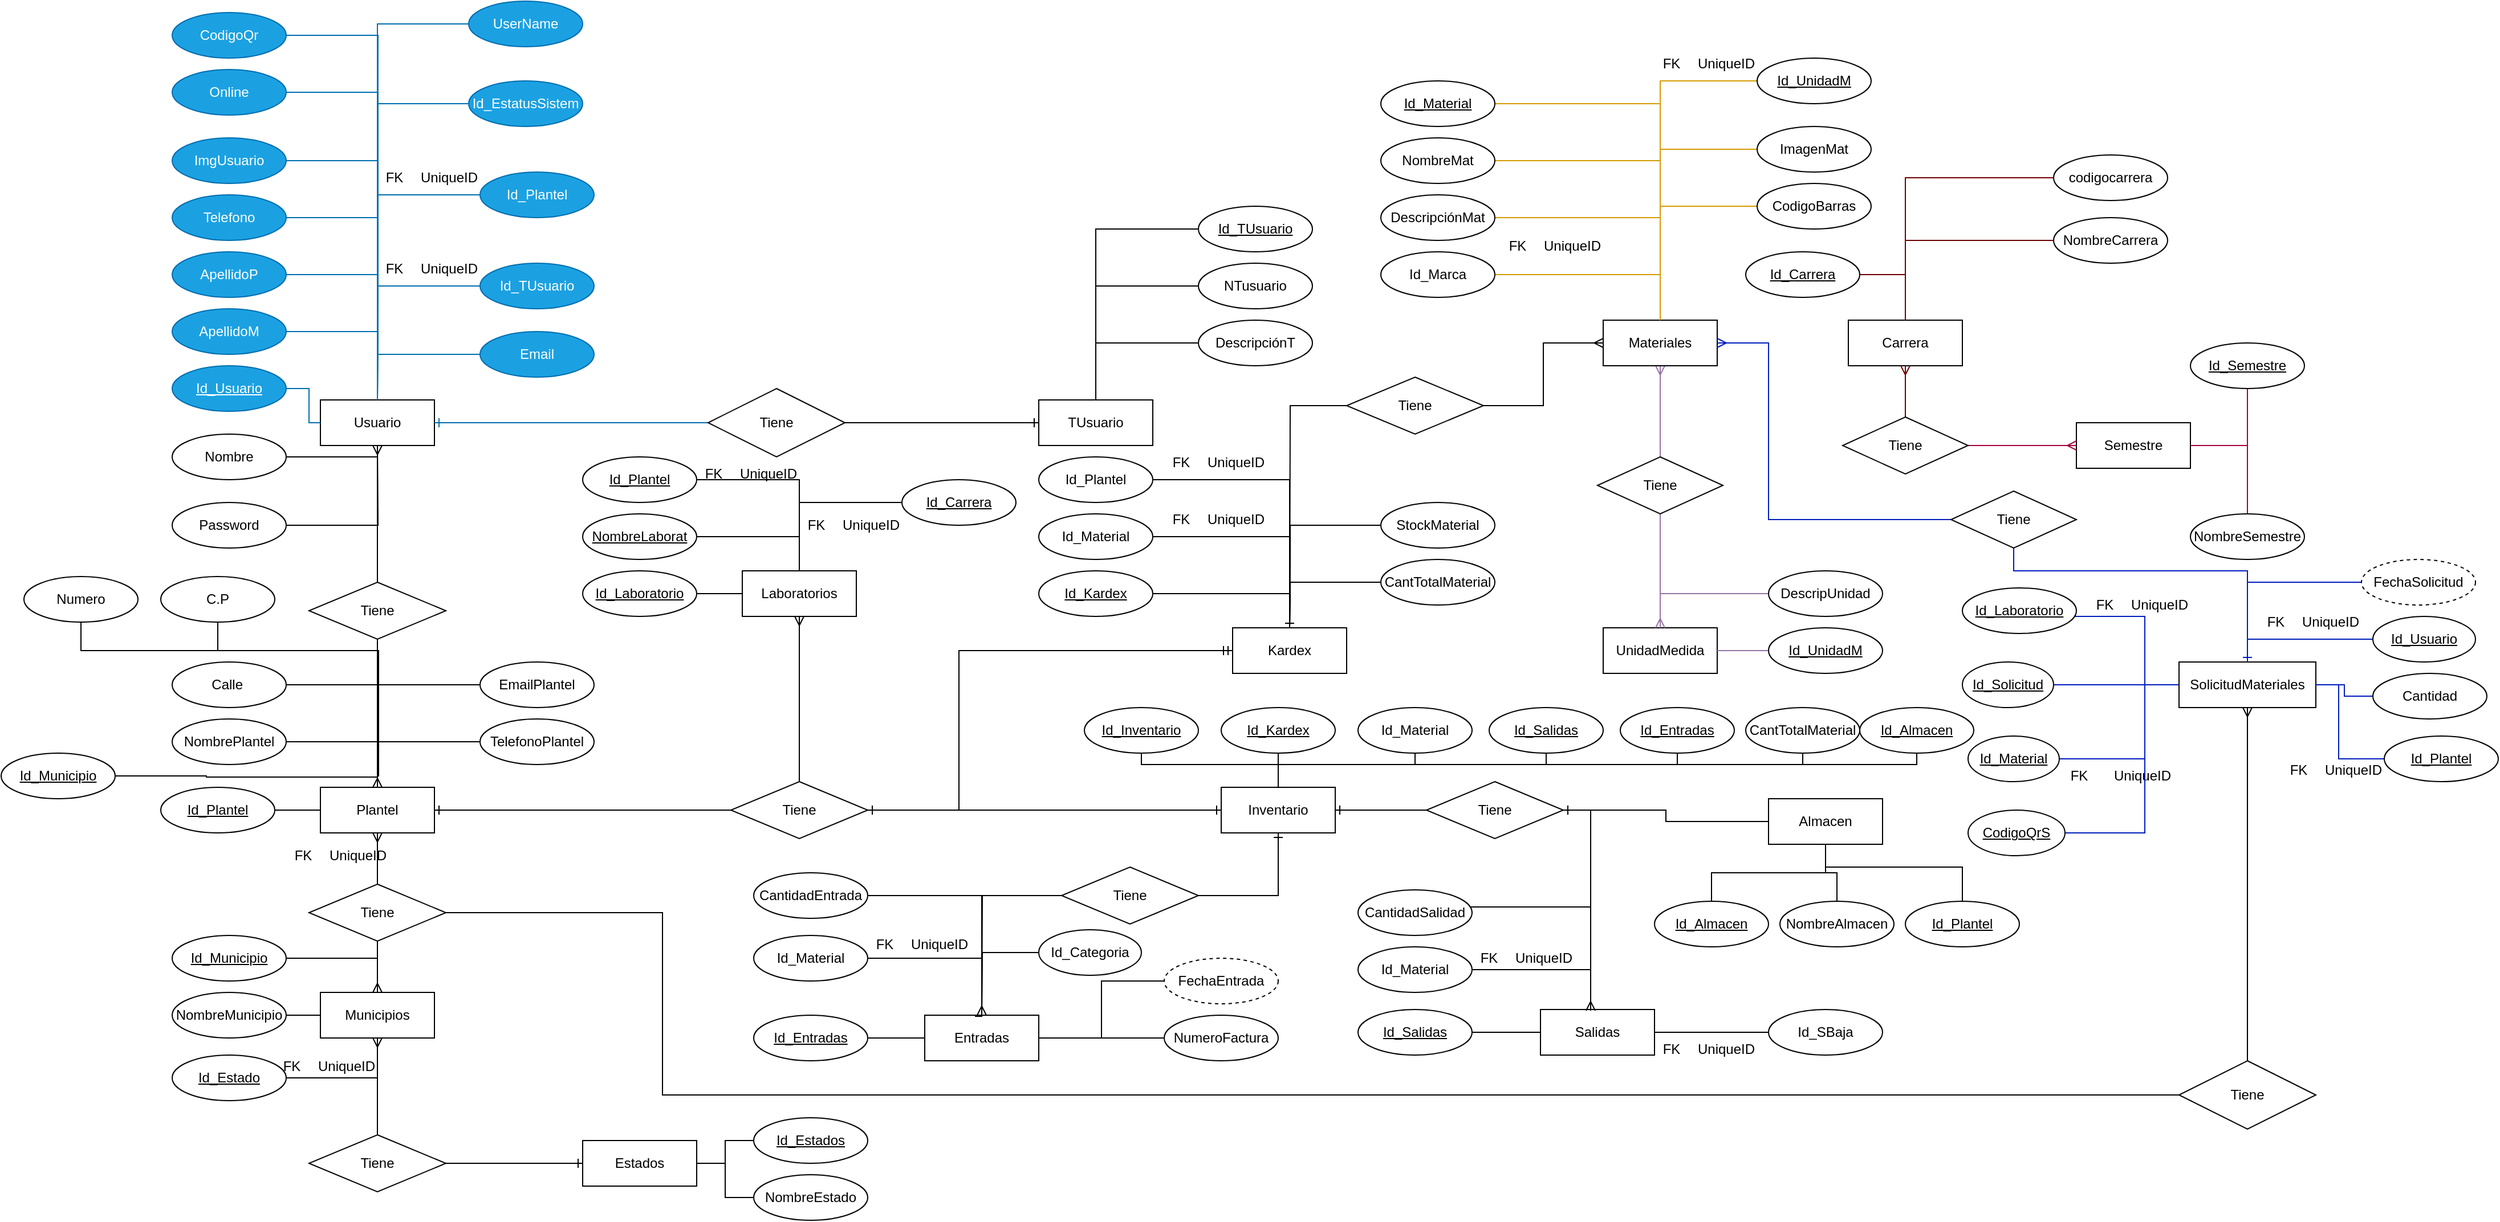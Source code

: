 <mxfile version="21.3.4" type="github" pages="2">
  <diagram name="Modelo_Entidad_Relacion" id="-Bqypn-yTzlBrPv7YEvt">
    <mxGraphModel dx="2494" dy="740" grid="1" gridSize="10" guides="1" tooltips="1" connect="1" arrows="1" fold="1" page="1" pageScale="1" pageWidth="850" pageHeight="1100" math="0" shadow="0">
      <root>
        <mxCell id="0" />
        <mxCell id="1" parent="0" />
        <mxCell id="Tht731C3AHUhe1gQPRKk-1" value="Usuario" style="whiteSpace=wrap;html=1;align=center;" parent="1" vertex="1">
          <mxGeometry x="-700" y="360" width="100" height="40" as="geometry" />
        </mxCell>
        <mxCell id="Tht731C3AHUhe1gQPRKk-14" style="edgeStyle=orthogonalEdgeStyle;rounded=0;orthogonalLoop=1;jettySize=auto;html=1;entryX=0;entryY=0.5;entryDx=0;entryDy=0;endArrow=none;endFill=0;fillColor=#1ba1e2;strokeColor=#006EAF;" parent="1" source="Tht731C3AHUhe1gQPRKk-2" target="Tht731C3AHUhe1gQPRKk-1" edge="1">
          <mxGeometry relative="1" as="geometry" />
        </mxCell>
        <mxCell id="Tht731C3AHUhe1gQPRKk-2" value="Id_Usuario" style="ellipse;whiteSpace=wrap;html=1;align=center;fontStyle=4;fillColor=#1ba1e2;fontColor=#ffffff;strokeColor=#006EAF;" parent="1" vertex="1">
          <mxGeometry x="-830" y="330" width="100" height="40" as="geometry" />
        </mxCell>
        <mxCell id="Tht731C3AHUhe1gQPRKk-15" style="edgeStyle=orthogonalEdgeStyle;rounded=0;orthogonalLoop=1;jettySize=auto;html=1;entryX=0.5;entryY=1;entryDx=0;entryDy=0;endArrow=none;endFill=0;" parent="1" source="Tht731C3AHUhe1gQPRKk-3" target="Tht731C3AHUhe1gQPRKk-1" edge="1">
          <mxGeometry relative="1" as="geometry">
            <Array as="points">
              <mxPoint x="-650" y="410" />
            </Array>
          </mxGeometry>
        </mxCell>
        <mxCell id="Tht731C3AHUhe1gQPRKk-3" value="Nombre" style="ellipse;whiteSpace=wrap;html=1;align=center;" parent="1" vertex="1">
          <mxGeometry x="-830" y="390" width="100" height="40" as="geometry" />
        </mxCell>
        <mxCell id="Tht731C3AHUhe1gQPRKk-13" style="edgeStyle=orthogonalEdgeStyle;rounded=0;orthogonalLoop=1;jettySize=auto;html=1;endArrow=none;endFill=0;fillColor=#1ba1e2;strokeColor=#006EAF;" parent="1" source="Tht731C3AHUhe1gQPRKk-5" edge="1">
          <mxGeometry relative="1" as="geometry">
            <mxPoint x="-650" y="360" as="targetPoint" />
          </mxGeometry>
        </mxCell>
        <mxCell id="Tht731C3AHUhe1gQPRKk-5" value="ApellidoM" style="ellipse;whiteSpace=wrap;html=1;align=center;fillColor=#1ba1e2;fontColor=#ffffff;strokeColor=#006EAF;" parent="1" vertex="1">
          <mxGeometry x="-830" y="280" width="100" height="40" as="geometry" />
        </mxCell>
        <mxCell id="Tht731C3AHUhe1gQPRKk-12" style="edgeStyle=orthogonalEdgeStyle;rounded=0;orthogonalLoop=1;jettySize=auto;html=1;endArrow=none;endFill=0;fillColor=#1ba1e2;strokeColor=#006EAF;" parent="1" source="Tht731C3AHUhe1gQPRKk-6" edge="1">
          <mxGeometry relative="1" as="geometry">
            <mxPoint x="-650" y="360" as="targetPoint" />
          </mxGeometry>
        </mxCell>
        <mxCell id="Tht731C3AHUhe1gQPRKk-6" value="Telefono" style="ellipse;whiteSpace=wrap;html=1;align=center;fillColor=#1ba1e2;fontColor=#ffffff;strokeColor=#006EAF;" parent="1" vertex="1">
          <mxGeometry x="-830" y="180" width="100" height="40" as="geometry" />
        </mxCell>
        <mxCell id="Tht731C3AHUhe1gQPRKk-11" style="edgeStyle=orthogonalEdgeStyle;rounded=0;orthogonalLoop=1;jettySize=auto;html=1;entryX=0.5;entryY=0;entryDx=0;entryDy=0;endArrow=none;endFill=0;fillColor=#1ba1e2;strokeColor=#006EAF;" parent="1" source="Tht731C3AHUhe1gQPRKk-7" target="Tht731C3AHUhe1gQPRKk-1" edge="1">
          <mxGeometry relative="1" as="geometry" />
        </mxCell>
        <mxCell id="Tht731C3AHUhe1gQPRKk-7" value="Email" style="ellipse;whiteSpace=wrap;html=1;align=center;fillColor=#1ba1e2;fontColor=#ffffff;strokeColor=#006EAF;" parent="1" vertex="1">
          <mxGeometry x="-560" y="300" width="100" height="40" as="geometry" />
        </mxCell>
        <mxCell id="Tht731C3AHUhe1gQPRKk-85" style="edgeStyle=orthogonalEdgeStyle;rounded=0;orthogonalLoop=1;jettySize=auto;html=1;endArrow=none;endFill=0;" parent="1" source="Tht731C3AHUhe1gQPRKk-8" edge="1">
          <mxGeometry relative="1" as="geometry">
            <mxPoint x="-650" y="400" as="targetPoint" />
          </mxGeometry>
        </mxCell>
        <mxCell id="Tht731C3AHUhe1gQPRKk-8" value="Password" style="ellipse;whiteSpace=wrap;html=1;align=center;" parent="1" vertex="1">
          <mxGeometry x="-830" y="450" width="100" height="40" as="geometry" />
        </mxCell>
        <mxCell id="Tht731C3AHUhe1gQPRKk-21" style="edgeStyle=orthogonalEdgeStyle;rounded=0;orthogonalLoop=1;jettySize=auto;html=1;entryX=0.5;entryY=0;entryDx=0;entryDy=0;endArrow=none;endFill=0;fillColor=#1ba1e2;strokeColor=#006EAF;" parent="1" source="Tht731C3AHUhe1gQPRKk-20" target="Tht731C3AHUhe1gQPRKk-1" edge="1">
          <mxGeometry relative="1" as="geometry" />
        </mxCell>
        <mxCell id="Tht731C3AHUhe1gQPRKk-20" value="Id_TUsuario" style="ellipse;whiteSpace=wrap;html=1;align=center;fillColor=#1ba1e2;fontColor=#ffffff;strokeColor=#006EAF;" parent="1" vertex="1">
          <mxGeometry x="-560" y="240" width="100" height="40" as="geometry" />
        </mxCell>
        <mxCell id="Tht731C3AHUhe1gQPRKk-23" style="edgeStyle=orthogonalEdgeStyle;rounded=0;orthogonalLoop=1;jettySize=auto;html=1;entryX=0.5;entryY=0;entryDx=0;entryDy=0;endArrow=none;endFill=0;fillColor=#1ba1e2;strokeColor=#006EAF;" parent="1" source="Tht731C3AHUhe1gQPRKk-22" target="Tht731C3AHUhe1gQPRKk-1" edge="1">
          <mxGeometry relative="1" as="geometry" />
        </mxCell>
        <mxCell id="Tht731C3AHUhe1gQPRKk-22" value="Id_Plantel" style="ellipse;whiteSpace=wrap;html=1;align=center;fillColor=#1ba1e2;fontColor=#ffffff;strokeColor=#006EAF;" parent="1" vertex="1">
          <mxGeometry x="-560" y="160" width="100" height="40" as="geometry" />
        </mxCell>
        <mxCell id="Tht731C3AHUhe1gQPRKk-24" value="" style="shape=table;startSize=0;container=1;collapsible=1;childLayout=tableLayout;fixedRows=1;rowLines=0;fontStyle=0;align=center;resizeLast=1;strokeColor=none;fillColor=none;collapsible=0;" parent="1" vertex="1">
          <mxGeometry x="-650" y="150" width="180" height="30" as="geometry" />
        </mxCell>
        <mxCell id="Tht731C3AHUhe1gQPRKk-25" value="" style="shape=tableRow;horizontal=0;startSize=0;swimlaneHead=0;swimlaneBody=0;fillColor=none;collapsible=0;dropTarget=0;points=[[0,0.5],[1,0.5]];portConstraint=eastwest;top=0;left=0;right=0;bottom=0;" parent="Tht731C3AHUhe1gQPRKk-24" vertex="1">
          <mxGeometry width="180" height="30" as="geometry" />
        </mxCell>
        <mxCell id="Tht731C3AHUhe1gQPRKk-26" value="FK" style="shape=partialRectangle;connectable=0;fillColor=none;top=0;left=0;bottom=0;right=0;fontStyle=0;overflow=hidden;whiteSpace=wrap;html=1;" parent="Tht731C3AHUhe1gQPRKk-25" vertex="1">
          <mxGeometry width="30" height="30" as="geometry">
            <mxRectangle width="30" height="30" as="alternateBounds" />
          </mxGeometry>
        </mxCell>
        <mxCell id="Tht731C3AHUhe1gQPRKk-27" value="UniqueID" style="shape=partialRectangle;connectable=0;fillColor=none;top=0;left=0;bottom=0;right=0;align=left;spacingLeft=6;fontStyle=0;overflow=hidden;whiteSpace=wrap;html=1;" parent="Tht731C3AHUhe1gQPRKk-25" vertex="1">
          <mxGeometry x="30" width="150" height="30" as="geometry">
            <mxRectangle width="150" height="30" as="alternateBounds" />
          </mxGeometry>
        </mxCell>
        <mxCell id="Tht731C3AHUhe1gQPRKk-28" value="" style="shape=table;startSize=0;container=1;collapsible=1;childLayout=tableLayout;fixedRows=1;rowLines=0;fontStyle=0;align=center;resizeLast=1;strokeColor=none;fillColor=none;collapsible=0;" parent="1" vertex="1">
          <mxGeometry x="-650" y="230" width="180" height="30" as="geometry" />
        </mxCell>
        <mxCell id="Tht731C3AHUhe1gQPRKk-29" value="" style="shape=tableRow;horizontal=0;startSize=0;swimlaneHead=0;swimlaneBody=0;fillColor=none;collapsible=0;dropTarget=0;points=[[0,0.5],[1,0.5]];portConstraint=eastwest;top=0;left=0;right=0;bottom=0;" parent="Tht731C3AHUhe1gQPRKk-28" vertex="1">
          <mxGeometry width="180" height="30" as="geometry" />
        </mxCell>
        <mxCell id="Tht731C3AHUhe1gQPRKk-30" value="FK" style="shape=partialRectangle;connectable=0;fillColor=none;top=0;left=0;bottom=0;right=0;fontStyle=0;overflow=hidden;whiteSpace=wrap;html=1;" parent="Tht731C3AHUhe1gQPRKk-29" vertex="1">
          <mxGeometry width="30" height="30" as="geometry">
            <mxRectangle width="30" height="30" as="alternateBounds" />
          </mxGeometry>
        </mxCell>
        <mxCell id="Tht731C3AHUhe1gQPRKk-31" value="UniqueID" style="shape=partialRectangle;connectable=0;fillColor=none;top=0;left=0;bottom=0;right=0;align=left;spacingLeft=6;fontStyle=0;overflow=hidden;whiteSpace=wrap;html=1;" parent="Tht731C3AHUhe1gQPRKk-29" vertex="1">
          <mxGeometry x="30" width="150" height="30" as="geometry">
            <mxRectangle width="150" height="30" as="alternateBounds" />
          </mxGeometry>
        </mxCell>
        <mxCell id="Tht731C3AHUhe1gQPRKk-32" value="TUsuario" style="whiteSpace=wrap;html=1;align=center;" parent="1" vertex="1">
          <mxGeometry x="-70" y="360" width="100" height="40" as="geometry" />
        </mxCell>
        <mxCell id="Tht731C3AHUhe1gQPRKk-34" style="edgeStyle=orthogonalEdgeStyle;rounded=0;orthogonalLoop=1;jettySize=auto;html=1;entryX=0;entryY=0.5;entryDx=0;entryDy=0;endArrow=ERone;endFill=0;" parent="1" source="Tht731C3AHUhe1gQPRKk-33" target="Tht731C3AHUhe1gQPRKk-32" edge="1">
          <mxGeometry relative="1" as="geometry">
            <Array as="points">
              <mxPoint x="-150" y="380" />
              <mxPoint x="-150" y="380" />
            </Array>
          </mxGeometry>
        </mxCell>
        <mxCell id="Tht731C3AHUhe1gQPRKk-35" style="edgeStyle=orthogonalEdgeStyle;rounded=0;orthogonalLoop=1;jettySize=auto;html=1;entryX=1;entryY=0.5;entryDx=0;entryDy=0;endArrow=ERone;endFill=0;fillColor=#1ba1e2;strokeColor=#006EAF;" parent="1" source="Tht731C3AHUhe1gQPRKk-33" target="Tht731C3AHUhe1gQPRKk-1" edge="1">
          <mxGeometry relative="1" as="geometry" />
        </mxCell>
        <mxCell id="Tht731C3AHUhe1gQPRKk-33" value="Tiene" style="shape=rhombus;perimeter=rhombusPerimeter;whiteSpace=wrap;html=1;align=center;" parent="1" vertex="1">
          <mxGeometry x="-360" y="350" width="120" height="60" as="geometry" />
        </mxCell>
        <mxCell id="Tht731C3AHUhe1gQPRKk-39" style="edgeStyle=orthogonalEdgeStyle;rounded=0;orthogonalLoop=1;jettySize=auto;html=1;entryX=0.5;entryY=0;entryDx=0;entryDy=0;endArrow=none;endFill=0;" parent="1" source="Tht731C3AHUhe1gQPRKk-36" target="Tht731C3AHUhe1gQPRKk-32" edge="1">
          <mxGeometry relative="1" as="geometry" />
        </mxCell>
        <mxCell id="Tht731C3AHUhe1gQPRKk-36" value="Id_TUsuario" style="ellipse;whiteSpace=wrap;html=1;align=center;fontStyle=4;" parent="1" vertex="1">
          <mxGeometry x="70" y="190" width="100" height="40" as="geometry" />
        </mxCell>
        <mxCell id="Tht731C3AHUhe1gQPRKk-40" style="edgeStyle=orthogonalEdgeStyle;rounded=0;orthogonalLoop=1;jettySize=auto;html=1;entryX=0.5;entryY=0;entryDx=0;entryDy=0;endArrow=none;endFill=0;" parent="1" source="Tht731C3AHUhe1gQPRKk-37" target="Tht731C3AHUhe1gQPRKk-32" edge="1">
          <mxGeometry relative="1" as="geometry" />
        </mxCell>
        <mxCell id="Tht731C3AHUhe1gQPRKk-37" value="NTusuario" style="ellipse;whiteSpace=wrap;html=1;align=center;" parent="1" vertex="1">
          <mxGeometry x="70" y="240" width="100" height="40" as="geometry" />
        </mxCell>
        <mxCell id="Tht731C3AHUhe1gQPRKk-41" style="edgeStyle=orthogonalEdgeStyle;rounded=0;orthogonalLoop=1;jettySize=auto;html=1;entryX=0.5;entryY=0;entryDx=0;entryDy=0;endArrow=none;endFill=0;" parent="1" source="Tht731C3AHUhe1gQPRKk-38" target="Tht731C3AHUhe1gQPRKk-32" edge="1">
          <mxGeometry relative="1" as="geometry" />
        </mxCell>
        <mxCell id="Tht731C3AHUhe1gQPRKk-38" value="DescripciónT" style="ellipse;whiteSpace=wrap;html=1;align=center;" parent="1" vertex="1">
          <mxGeometry x="70" y="290" width="100" height="40" as="geometry" />
        </mxCell>
        <mxCell id="Tht731C3AHUhe1gQPRKk-45" value="Kardex" style="whiteSpace=wrap;html=1;align=center;" parent="1" vertex="1">
          <mxGeometry x="100" y="560" width="100" height="40" as="geometry" />
        </mxCell>
        <mxCell id="Tht731C3AHUhe1gQPRKk-47" style="edgeStyle=orthogonalEdgeStyle;rounded=0;orthogonalLoop=1;jettySize=auto;html=1;endArrow=none;endFill=0;" parent="1" source="Tht731C3AHUhe1gQPRKk-46" edge="1">
          <mxGeometry relative="1" as="geometry">
            <mxPoint x="150" y="560" as="targetPoint" />
          </mxGeometry>
        </mxCell>
        <mxCell id="Tht731C3AHUhe1gQPRKk-46" value="Id_Kardex" style="ellipse;whiteSpace=wrap;html=1;align=center;fontStyle=4;" parent="1" vertex="1">
          <mxGeometry x="-70" y="510" width="100" height="40" as="geometry" />
        </mxCell>
        <mxCell id="Tht731C3AHUhe1gQPRKk-51" style="edgeStyle=orthogonalEdgeStyle;rounded=0;orthogonalLoop=1;jettySize=auto;html=1;endArrow=none;endFill=0;" parent="1" source="Tht731C3AHUhe1gQPRKk-48" edge="1">
          <mxGeometry relative="1" as="geometry">
            <mxPoint x="150" y="560" as="targetPoint" />
          </mxGeometry>
        </mxCell>
        <mxCell id="Tht731C3AHUhe1gQPRKk-48" value="Id_Material" style="ellipse;whiteSpace=wrap;html=1;align=center;" parent="1" vertex="1">
          <mxGeometry x="-70" y="460" width="100" height="40" as="geometry" />
        </mxCell>
        <mxCell id="Tht731C3AHUhe1gQPRKk-57" style="edgeStyle=orthogonalEdgeStyle;rounded=0;orthogonalLoop=1;jettySize=auto;html=1;endArrow=none;endFill=0;" parent="1" source="Tht731C3AHUhe1gQPRKk-56" edge="1">
          <mxGeometry relative="1" as="geometry">
            <mxPoint x="150" y="560" as="targetPoint" />
          </mxGeometry>
        </mxCell>
        <mxCell id="Tht731C3AHUhe1gQPRKk-56" value="StockMaterial" style="ellipse;whiteSpace=wrap;html=1;align=center;" parent="1" vertex="1">
          <mxGeometry x="230" y="450" width="100" height="40" as="geometry" />
        </mxCell>
        <mxCell id="Tht731C3AHUhe1gQPRKk-58" value="UnidadMedida" style="whiteSpace=wrap;html=1;align=center;" parent="1" vertex="1">
          <mxGeometry x="425" y="560" width="100" height="40" as="geometry" />
        </mxCell>
        <mxCell id="Tht731C3AHUhe1gQPRKk-60" style="edgeStyle=orthogonalEdgeStyle;rounded=0;orthogonalLoop=1;jettySize=auto;html=1;entryX=1;entryY=0.5;entryDx=0;entryDy=0;endArrow=none;endFill=0;fillColor=#e1d5e7;strokeColor=#9673a6;" parent="1" source="Tht731C3AHUhe1gQPRKk-59" target="Tht731C3AHUhe1gQPRKk-58" edge="1">
          <mxGeometry relative="1" as="geometry" />
        </mxCell>
        <mxCell id="Tht731C3AHUhe1gQPRKk-59" value="Id_UnidadM" style="ellipse;whiteSpace=wrap;html=1;align=center;fontStyle=4;" parent="1" vertex="1">
          <mxGeometry x="570" y="560" width="100" height="40" as="geometry" />
        </mxCell>
        <mxCell id="Tht731C3AHUhe1gQPRKk-125" style="edgeStyle=orthogonalEdgeStyle;rounded=0;orthogonalLoop=1;jettySize=auto;html=1;entryX=0.5;entryY=0;entryDx=0;entryDy=0;endArrow=ERmany;endFill=0;fillColor=#e1d5e7;strokeColor=#9673a6;" parent="1" source="Tht731C3AHUhe1gQPRKk-73" target="Tht731C3AHUhe1gQPRKk-58" edge="1">
          <mxGeometry relative="1" as="geometry" />
        </mxCell>
        <mxCell id="Tht731C3AHUhe1gQPRKk-126" style="edgeStyle=orthogonalEdgeStyle;rounded=0;orthogonalLoop=1;jettySize=auto;html=1;entryX=0.5;entryY=1;entryDx=0;entryDy=0;endArrow=ERmany;endFill=0;fillColor=#e1d5e7;strokeColor=#9673a6;" parent="1" source="Tht731C3AHUhe1gQPRKk-73" target="Tht731C3AHUhe1gQPRKk-118" edge="1">
          <mxGeometry relative="1" as="geometry" />
        </mxCell>
        <mxCell id="Tht731C3AHUhe1gQPRKk-73" value="Tiene" style="shape=rhombus;perimeter=rhombusPerimeter;whiteSpace=wrap;html=1;align=center;" parent="1" vertex="1">
          <mxGeometry x="420" y="410" width="110" height="50" as="geometry" />
        </mxCell>
        <mxCell id="Tht731C3AHUhe1gQPRKk-78" style="edgeStyle=orthogonalEdgeStyle;rounded=0;orthogonalLoop=1;jettySize=auto;html=1;endArrow=none;endFill=0;fillColor=#e1d5e7;strokeColor=#9673a6;" parent="1" source="Tht731C3AHUhe1gQPRKk-76" target="Tht731C3AHUhe1gQPRKk-58" edge="1">
          <mxGeometry relative="1" as="geometry" />
        </mxCell>
        <mxCell id="Tht731C3AHUhe1gQPRKk-76" value="DescripUnidad" style="ellipse;whiteSpace=wrap;html=1;align=center;" parent="1" vertex="1">
          <mxGeometry x="570" y="510" width="100" height="40" as="geometry" />
        </mxCell>
        <mxCell id="Tht731C3AHUhe1gQPRKk-82" style="edgeStyle=orthogonalEdgeStyle;rounded=0;orthogonalLoop=1;jettySize=auto;html=1;endArrow=none;endFill=0;fillColor=#1ba1e2;strokeColor=#006EAF;" parent="1" source="Tht731C3AHUhe1gQPRKk-81" edge="1">
          <mxGeometry relative="1" as="geometry">
            <mxPoint x="-650" y="360" as="targetPoint" />
          </mxGeometry>
        </mxCell>
        <mxCell id="Tht731C3AHUhe1gQPRKk-81" value="ImgUsuario" style="ellipse;whiteSpace=wrap;html=1;align=center;fillColor=#1ba1e2;fontColor=#ffffff;strokeColor=#006EAF;" parent="1" vertex="1">
          <mxGeometry x="-830" y="130" width="100" height="40" as="geometry" />
        </mxCell>
        <mxCell id="Tht731C3AHUhe1gQPRKk-84" style="edgeStyle=orthogonalEdgeStyle;rounded=0;orthogonalLoop=1;jettySize=auto;html=1;endArrow=none;endFill=0;fillColor=#1ba1e2;strokeColor=#006EAF;" parent="1" source="Tht731C3AHUhe1gQPRKk-83" edge="1">
          <mxGeometry relative="1" as="geometry">
            <mxPoint x="-650" y="360" as="targetPoint" />
          </mxGeometry>
        </mxCell>
        <mxCell id="Tht731C3AHUhe1gQPRKk-83" value="ApellidoP" style="ellipse;whiteSpace=wrap;html=1;align=center;fillColor=#1ba1e2;fontColor=#ffffff;strokeColor=#006EAF;" parent="1" vertex="1">
          <mxGeometry x="-830" y="230" width="100" height="40" as="geometry" />
        </mxCell>
        <mxCell id="Tht731C3AHUhe1gQPRKk-87" value="Plantel" style="whiteSpace=wrap;html=1;align=center;" parent="1" vertex="1">
          <mxGeometry x="-700" y="700" width="100" height="40" as="geometry" />
        </mxCell>
        <mxCell id="Tht731C3AHUhe1gQPRKk-89" style="edgeStyle=orthogonalEdgeStyle;rounded=0;orthogonalLoop=1;jettySize=auto;html=1;exitX=1;exitY=0.5;exitDx=0;exitDy=0;entryX=0;entryY=0.5;entryDx=0;entryDy=0;endArrow=none;endFill=0;" parent="1" source="Tht731C3AHUhe1gQPRKk-88" target="Tht731C3AHUhe1gQPRKk-87" edge="1">
          <mxGeometry relative="1" as="geometry" />
        </mxCell>
        <mxCell id="Tht731C3AHUhe1gQPRKk-88" value="Id_Plantel" style="ellipse;whiteSpace=wrap;html=1;align=center;fontStyle=4;" parent="1" vertex="1">
          <mxGeometry x="-840" y="700" width="100" height="40" as="geometry" />
        </mxCell>
        <mxCell id="Tht731C3AHUhe1gQPRKk-96" style="edgeStyle=orthogonalEdgeStyle;rounded=0;orthogonalLoop=1;jettySize=auto;html=1;endArrow=none;endFill=0;" parent="1" source="Tht731C3AHUhe1gQPRKk-91" edge="1">
          <mxGeometry relative="1" as="geometry">
            <mxPoint x="-650" y="690" as="targetPoint" />
          </mxGeometry>
        </mxCell>
        <mxCell id="Tht731C3AHUhe1gQPRKk-91" value="NombrePlantel" style="ellipse;whiteSpace=wrap;html=1;align=center;" parent="1" vertex="1">
          <mxGeometry x="-830" y="640" width="100" height="40" as="geometry" />
        </mxCell>
        <mxCell id="Tht731C3AHUhe1gQPRKk-95" style="edgeStyle=orthogonalEdgeStyle;rounded=0;orthogonalLoop=1;jettySize=auto;html=1;entryX=0.5;entryY=0;entryDx=0;entryDy=0;endArrow=none;endFill=0;" parent="1" source="Tht731C3AHUhe1gQPRKk-92" target="Tht731C3AHUhe1gQPRKk-87" edge="1">
          <mxGeometry relative="1" as="geometry" />
        </mxCell>
        <mxCell id="Tht731C3AHUhe1gQPRKk-92" value="Calle&amp;nbsp;" style="ellipse;whiteSpace=wrap;html=1;align=center;" parent="1" vertex="1">
          <mxGeometry x="-830" y="590" width="100" height="40" as="geometry" />
        </mxCell>
        <mxCell id="Tht731C3AHUhe1gQPRKk-97" style="edgeStyle=orthogonalEdgeStyle;rounded=0;orthogonalLoop=1;jettySize=auto;html=1;endArrow=none;endFill=0;" parent="1" source="Tht731C3AHUhe1gQPRKk-93" target="Tht731C3AHUhe1gQPRKk-87" edge="1">
          <mxGeometry relative="1" as="geometry" />
        </mxCell>
        <mxCell id="Tht731C3AHUhe1gQPRKk-93" value="EmailPlantel" style="ellipse;whiteSpace=wrap;html=1;align=center;" parent="1" vertex="1">
          <mxGeometry x="-560" y="590" width="100" height="40" as="geometry" />
        </mxCell>
        <mxCell id="Tht731C3AHUhe1gQPRKk-98" style="edgeStyle=orthogonalEdgeStyle;rounded=0;orthogonalLoop=1;jettySize=auto;html=1;endArrow=none;endFill=0;" parent="1" source="Tht731C3AHUhe1gQPRKk-94" edge="1">
          <mxGeometry relative="1" as="geometry">
            <mxPoint x="-650" y="690" as="targetPoint" />
          </mxGeometry>
        </mxCell>
        <mxCell id="Tht731C3AHUhe1gQPRKk-94" value="TelefonoPlantel" style="ellipse;whiteSpace=wrap;html=1;align=center;" parent="1" vertex="1">
          <mxGeometry x="-560" y="640" width="100" height="40" as="geometry" />
        </mxCell>
        <mxCell id="Tht731C3AHUhe1gQPRKk-100" style="edgeStyle=orthogonalEdgeStyle;rounded=0;orthogonalLoop=1;jettySize=auto;html=1;entryX=0.5;entryY=1;entryDx=0;entryDy=0;endArrow=ERmany;endFill=0;" parent="1" source="Tht731C3AHUhe1gQPRKk-99" target="Tht731C3AHUhe1gQPRKk-1" edge="1">
          <mxGeometry relative="1" as="geometry" />
        </mxCell>
        <mxCell id="Tht731C3AHUhe1gQPRKk-101" style="edgeStyle=orthogonalEdgeStyle;rounded=0;orthogonalLoop=1;jettySize=auto;html=1;endArrow=ERmany;endFill=0;entryX=0.5;entryY=0;entryDx=0;entryDy=0;" parent="1" source="Tht731C3AHUhe1gQPRKk-99" target="Tht731C3AHUhe1gQPRKk-87" edge="1">
          <mxGeometry relative="1" as="geometry">
            <mxPoint x="-650" y="690" as="targetPoint" />
          </mxGeometry>
        </mxCell>
        <mxCell id="Tht731C3AHUhe1gQPRKk-99" value="Tiene" style="shape=rhombus;perimeter=rhombusPerimeter;whiteSpace=wrap;html=1;align=center;" parent="1" vertex="1">
          <mxGeometry x="-710" y="520" width="120" height="50" as="geometry" />
        </mxCell>
        <mxCell id="Tht731C3AHUhe1gQPRKk-102" value="Laboratorios" style="whiteSpace=wrap;html=1;align=center;" parent="1" vertex="1">
          <mxGeometry x="-330" y="510" width="100" height="40" as="geometry" />
        </mxCell>
        <mxCell id="Tht731C3AHUhe1gQPRKk-104" style="edgeStyle=orthogonalEdgeStyle;rounded=0;orthogonalLoop=1;jettySize=auto;html=1;entryX=0;entryY=0.5;entryDx=0;entryDy=0;endArrow=none;endFill=0;" parent="1" source="Tht731C3AHUhe1gQPRKk-103" target="Tht731C3AHUhe1gQPRKk-102" edge="1">
          <mxGeometry relative="1" as="geometry" />
        </mxCell>
        <mxCell id="Tht731C3AHUhe1gQPRKk-103" value="Id_Laboratorio" style="ellipse;whiteSpace=wrap;html=1;align=center;fontStyle=4;" parent="1" vertex="1">
          <mxGeometry x="-470" y="510" width="100" height="40" as="geometry" />
        </mxCell>
        <mxCell id="Tht731C3AHUhe1gQPRKk-107" style="edgeStyle=orthogonalEdgeStyle;rounded=0;orthogonalLoop=1;jettySize=auto;html=1;entryX=0.5;entryY=0;entryDx=0;entryDy=0;endArrow=none;endFill=0;" parent="1" source="Tht731C3AHUhe1gQPRKk-105" target="Tht731C3AHUhe1gQPRKk-102" edge="1">
          <mxGeometry relative="1" as="geometry" />
        </mxCell>
        <mxCell id="Tht731C3AHUhe1gQPRKk-105" value="Id_Plantel" style="ellipse;whiteSpace=wrap;html=1;align=center;fontStyle=4;" parent="1" vertex="1">
          <mxGeometry x="-470" y="410" width="100" height="40" as="geometry" />
        </mxCell>
        <mxCell id="Tht731C3AHUhe1gQPRKk-112" style="edgeStyle=orthogonalEdgeStyle;rounded=0;orthogonalLoop=1;jettySize=auto;html=1;entryX=0.5;entryY=0;entryDx=0;entryDy=0;endArrow=none;endFill=0;" parent="1" source="Tht731C3AHUhe1gQPRKk-106" target="Tht731C3AHUhe1gQPRKk-102" edge="1">
          <mxGeometry relative="1" as="geometry" />
        </mxCell>
        <mxCell id="Tht731C3AHUhe1gQPRKk-106" value="NombreLaborat" style="ellipse;whiteSpace=wrap;html=1;align=center;fontStyle=4;" parent="1" vertex="1">
          <mxGeometry x="-470" y="460" width="100" height="40" as="geometry" />
        </mxCell>
        <mxCell id="Tht731C3AHUhe1gQPRKk-108" value="" style="shape=table;startSize=0;container=1;collapsible=1;childLayout=tableLayout;fixedRows=1;rowLines=0;fontStyle=0;align=center;resizeLast=1;strokeColor=none;fillColor=none;collapsible=0;" parent="1" vertex="1">
          <mxGeometry x="-370" y="410" width="180" height="30" as="geometry" />
        </mxCell>
        <mxCell id="Tht731C3AHUhe1gQPRKk-109" value="" style="shape=tableRow;horizontal=0;startSize=0;swimlaneHead=0;swimlaneBody=0;fillColor=none;collapsible=0;dropTarget=0;points=[[0,0.5],[1,0.5]];portConstraint=eastwest;top=0;left=0;right=0;bottom=0;" parent="Tht731C3AHUhe1gQPRKk-108" vertex="1">
          <mxGeometry width="180" height="30" as="geometry" />
        </mxCell>
        <mxCell id="Tht731C3AHUhe1gQPRKk-110" value="FK" style="shape=partialRectangle;connectable=0;fillColor=none;top=0;left=0;bottom=0;right=0;fontStyle=0;overflow=hidden;whiteSpace=wrap;html=1;" parent="Tht731C3AHUhe1gQPRKk-109" vertex="1">
          <mxGeometry width="30" height="30" as="geometry">
            <mxRectangle width="30" height="30" as="alternateBounds" />
          </mxGeometry>
        </mxCell>
        <mxCell id="Tht731C3AHUhe1gQPRKk-111" value="UniqueID" style="shape=partialRectangle;connectable=0;fillColor=none;top=0;left=0;bottom=0;right=0;align=left;spacingLeft=6;fontStyle=0;overflow=hidden;whiteSpace=wrap;html=1;" parent="Tht731C3AHUhe1gQPRKk-109" vertex="1">
          <mxGeometry x="30" width="150" height="30" as="geometry">
            <mxRectangle width="150" height="30" as="alternateBounds" />
          </mxGeometry>
        </mxCell>
        <mxCell id="Tht731C3AHUhe1gQPRKk-114" style="edgeStyle=orthogonalEdgeStyle;rounded=0;orthogonalLoop=1;jettySize=auto;html=1;entryX=0.5;entryY=1;entryDx=0;entryDy=0;endArrow=ERmany;endFill=0;" parent="1" source="Tht731C3AHUhe1gQPRKk-113" target="Tht731C3AHUhe1gQPRKk-102" edge="1">
          <mxGeometry relative="1" as="geometry" />
        </mxCell>
        <mxCell id="Tht731C3AHUhe1gQPRKk-115" style="edgeStyle=orthogonalEdgeStyle;rounded=0;orthogonalLoop=1;jettySize=auto;html=1;entryX=1;entryY=0.5;entryDx=0;entryDy=0;endArrow=ERone;endFill=0;" parent="1" source="Tht731C3AHUhe1gQPRKk-113" target="Tht731C3AHUhe1gQPRKk-87" edge="1">
          <mxGeometry relative="1" as="geometry" />
        </mxCell>
        <mxCell id="Tht731C3AHUhe1gQPRKk-234" style="edgeStyle=orthogonalEdgeStyle;rounded=0;orthogonalLoop=1;jettySize=auto;html=1;entryX=0;entryY=0.5;entryDx=0;entryDy=0;endArrow=ERmandOne;endFill=0;" parent="1" source="Tht731C3AHUhe1gQPRKk-113" target="Tht731C3AHUhe1gQPRKk-45" edge="1">
          <mxGeometry relative="1" as="geometry">
            <Array as="points">
              <mxPoint x="-140" y="720" />
              <mxPoint x="-140" y="580" />
            </Array>
          </mxGeometry>
        </mxCell>
        <mxCell id="Tht731C3AHUhe1gQPRKk-113" value="Tiene" style="shape=rhombus;perimeter=rhombusPerimeter;whiteSpace=wrap;html=1;align=center;" parent="1" vertex="1">
          <mxGeometry x="-340" y="695" width="120" height="50" as="geometry" />
        </mxCell>
        <mxCell id="Tht731C3AHUhe1gQPRKk-118" value="Materiales" style="whiteSpace=wrap;html=1;align=center;" parent="1" vertex="1">
          <mxGeometry x="425" y="290" width="100" height="40" as="geometry" />
        </mxCell>
        <mxCell id="Tht731C3AHUhe1gQPRKk-135" style="edgeStyle=orthogonalEdgeStyle;rounded=0;orthogonalLoop=1;jettySize=auto;html=1;entryX=0.5;entryY=0;entryDx=0;entryDy=0;endArrow=none;endFill=0;fillColor=#ffe6cc;strokeColor=#d79b00;" parent="1" source="Tht731C3AHUhe1gQPRKk-119" target="Tht731C3AHUhe1gQPRKk-118" edge="1">
          <mxGeometry relative="1" as="geometry" />
        </mxCell>
        <mxCell id="Tht731C3AHUhe1gQPRKk-119" value="Id_Material" style="ellipse;whiteSpace=wrap;html=1;align=center;fontStyle=4;" parent="1" vertex="1">
          <mxGeometry x="230" y="80" width="100" height="40" as="geometry" />
        </mxCell>
        <mxCell id="Tht731C3AHUhe1gQPRKk-120" value="" style="shape=table;startSize=0;container=1;collapsible=1;childLayout=tableLayout;fixedRows=1;rowLines=0;fontStyle=0;align=center;resizeLast=1;strokeColor=none;fillColor=none;collapsible=0;" parent="1" vertex="1">
          <mxGeometry x="40" y="450" width="180" height="30" as="geometry" />
        </mxCell>
        <mxCell id="Tht731C3AHUhe1gQPRKk-121" value="" style="shape=tableRow;horizontal=0;startSize=0;swimlaneHead=0;swimlaneBody=0;fillColor=none;collapsible=0;dropTarget=0;points=[[0,0.5],[1,0.5]];portConstraint=eastwest;top=0;left=0;right=0;bottom=0;" parent="Tht731C3AHUhe1gQPRKk-120" vertex="1">
          <mxGeometry width="180" height="30" as="geometry" />
        </mxCell>
        <mxCell id="Tht731C3AHUhe1gQPRKk-122" value="FK" style="shape=partialRectangle;connectable=0;fillColor=none;top=0;left=0;bottom=0;right=0;fontStyle=0;overflow=hidden;whiteSpace=wrap;html=1;" parent="Tht731C3AHUhe1gQPRKk-121" vertex="1">
          <mxGeometry width="30" height="30" as="geometry">
            <mxRectangle width="30" height="30" as="alternateBounds" />
          </mxGeometry>
        </mxCell>
        <mxCell id="Tht731C3AHUhe1gQPRKk-123" value="UniqueID" style="shape=partialRectangle;connectable=0;fillColor=none;top=0;left=0;bottom=0;right=0;align=left;spacingLeft=6;fontStyle=0;overflow=hidden;whiteSpace=wrap;html=1;" parent="Tht731C3AHUhe1gQPRKk-121" vertex="1">
          <mxGeometry x="30" width="150" height="30" as="geometry">
            <mxRectangle width="150" height="30" as="alternateBounds" />
          </mxGeometry>
        </mxCell>
        <mxCell id="Tht731C3AHUhe1gQPRKk-133" style="edgeStyle=orthogonalEdgeStyle;rounded=0;orthogonalLoop=1;jettySize=auto;html=1;endArrow=none;endFill=0;fillColor=#ffe6cc;strokeColor=#d79b00;" parent="1" source="Tht731C3AHUhe1gQPRKk-127" target="Tht731C3AHUhe1gQPRKk-118" edge="1">
          <mxGeometry relative="1" as="geometry" />
        </mxCell>
        <mxCell id="Tht731C3AHUhe1gQPRKk-127" value="DescripciónMat" style="ellipse;whiteSpace=wrap;html=1;align=center;" parent="1" vertex="1">
          <mxGeometry x="230" y="180" width="100" height="40" as="geometry" />
        </mxCell>
        <mxCell id="Tht731C3AHUhe1gQPRKk-134" style="edgeStyle=orthogonalEdgeStyle;rounded=0;orthogonalLoop=1;jettySize=auto;html=1;entryX=0.5;entryY=0;entryDx=0;entryDy=0;endArrow=none;endFill=0;fillColor=#ffe6cc;strokeColor=#d79b00;" parent="1" source="Tht731C3AHUhe1gQPRKk-128" target="Tht731C3AHUhe1gQPRKk-118" edge="1">
          <mxGeometry relative="1" as="geometry" />
        </mxCell>
        <mxCell id="Tht731C3AHUhe1gQPRKk-128" value="NombreMat" style="ellipse;whiteSpace=wrap;html=1;align=center;" parent="1" vertex="1">
          <mxGeometry x="230" y="130" width="100" height="40" as="geometry" />
        </mxCell>
        <mxCell id="Tht731C3AHUhe1gQPRKk-131" style="edgeStyle=orthogonalEdgeStyle;rounded=0;orthogonalLoop=1;jettySize=auto;html=1;entryX=0.5;entryY=0;entryDx=0;entryDy=0;endArrow=none;endFill=0;fillColor=#ffe6cc;strokeColor=#d79b00;" parent="1" source="Tht731C3AHUhe1gQPRKk-129" target="Tht731C3AHUhe1gQPRKk-118" edge="1">
          <mxGeometry relative="1" as="geometry" />
        </mxCell>
        <mxCell id="Tht731C3AHUhe1gQPRKk-129" value="Id_Marca" style="ellipse;whiteSpace=wrap;html=1;align=center;" parent="1" vertex="1">
          <mxGeometry x="230" y="230" width="100" height="40" as="geometry" />
        </mxCell>
        <mxCell id="Tht731C3AHUhe1gQPRKk-136" value="" style="shape=table;startSize=0;container=1;collapsible=1;childLayout=tableLayout;fixedRows=1;rowLines=0;fontStyle=0;align=center;resizeLast=1;strokeColor=none;fillColor=none;collapsible=0;" parent="1" vertex="1">
          <mxGeometry x="335" y="210" width="180" height="30" as="geometry" />
        </mxCell>
        <mxCell id="Tht731C3AHUhe1gQPRKk-137" value="" style="shape=tableRow;horizontal=0;startSize=0;swimlaneHead=0;swimlaneBody=0;fillColor=none;collapsible=0;dropTarget=0;points=[[0,0.5],[1,0.5]];portConstraint=eastwest;top=0;left=0;right=0;bottom=0;" parent="Tht731C3AHUhe1gQPRKk-136" vertex="1">
          <mxGeometry width="180" height="30" as="geometry" />
        </mxCell>
        <mxCell id="Tht731C3AHUhe1gQPRKk-138" value="FK" style="shape=partialRectangle;connectable=0;fillColor=none;top=0;left=0;bottom=0;right=0;fontStyle=0;overflow=hidden;whiteSpace=wrap;html=1;" parent="Tht731C3AHUhe1gQPRKk-137" vertex="1">
          <mxGeometry width="30" height="30" as="geometry">
            <mxRectangle width="30" height="30" as="alternateBounds" />
          </mxGeometry>
        </mxCell>
        <mxCell id="Tht731C3AHUhe1gQPRKk-139" value="UniqueID" style="shape=partialRectangle;connectable=0;fillColor=none;top=0;left=0;bottom=0;right=0;align=left;spacingLeft=6;fontStyle=0;overflow=hidden;whiteSpace=wrap;html=1;" parent="Tht731C3AHUhe1gQPRKk-137" vertex="1">
          <mxGeometry x="30" width="150" height="30" as="geometry">
            <mxRectangle width="150" height="30" as="alternateBounds" />
          </mxGeometry>
        </mxCell>
        <mxCell id="Tht731C3AHUhe1gQPRKk-141" style="edgeStyle=orthogonalEdgeStyle;rounded=0;orthogonalLoop=1;jettySize=auto;html=1;entryX=0.5;entryY=0;entryDx=0;entryDy=0;endArrow=none;endFill=0;fillColor=#ffe6cc;strokeColor=#d79b00;" parent="1" source="Tht731C3AHUhe1gQPRKk-140" target="Tht731C3AHUhe1gQPRKk-118" edge="1">
          <mxGeometry relative="1" as="geometry" />
        </mxCell>
        <mxCell id="Tht731C3AHUhe1gQPRKk-140" value="Id_UnidadM" style="ellipse;whiteSpace=wrap;html=1;align=center;fontStyle=4;" parent="1" vertex="1">
          <mxGeometry x="560" y="60" width="100" height="40" as="geometry" />
        </mxCell>
        <mxCell id="Tht731C3AHUhe1gQPRKk-142" value="" style="shape=table;startSize=0;container=1;collapsible=1;childLayout=tableLayout;fixedRows=1;rowLines=0;fontStyle=0;align=center;resizeLast=1;strokeColor=none;fillColor=none;collapsible=0;" parent="1" vertex="1">
          <mxGeometry x="470" y="50" width="180" height="30" as="geometry" />
        </mxCell>
        <mxCell id="Tht731C3AHUhe1gQPRKk-143" value="" style="shape=tableRow;horizontal=0;startSize=0;swimlaneHead=0;swimlaneBody=0;fillColor=none;collapsible=0;dropTarget=0;points=[[0,0.5],[1,0.5]];portConstraint=eastwest;top=0;left=0;right=0;bottom=0;" parent="Tht731C3AHUhe1gQPRKk-142" vertex="1">
          <mxGeometry width="180" height="30" as="geometry" />
        </mxCell>
        <mxCell id="Tht731C3AHUhe1gQPRKk-144" value="FK" style="shape=partialRectangle;connectable=0;fillColor=none;top=0;left=0;bottom=0;right=0;fontStyle=0;overflow=hidden;whiteSpace=wrap;html=1;" parent="Tht731C3AHUhe1gQPRKk-143" vertex="1">
          <mxGeometry width="30" height="30" as="geometry">
            <mxRectangle width="30" height="30" as="alternateBounds" />
          </mxGeometry>
        </mxCell>
        <mxCell id="Tht731C3AHUhe1gQPRKk-145" value="UniqueID" style="shape=partialRectangle;connectable=0;fillColor=none;top=0;left=0;bottom=0;right=0;align=left;spacingLeft=6;fontStyle=0;overflow=hidden;whiteSpace=wrap;html=1;" parent="Tht731C3AHUhe1gQPRKk-143" vertex="1">
          <mxGeometry x="30" width="150" height="30" as="geometry">
            <mxRectangle width="150" height="30" as="alternateBounds" />
          </mxGeometry>
        </mxCell>
        <mxCell id="Tht731C3AHUhe1gQPRKk-147" style="edgeStyle=orthogonalEdgeStyle;rounded=0;orthogonalLoop=1;jettySize=auto;html=1;entryX=0.5;entryY=0;entryDx=0;entryDy=0;endArrow=none;endFill=0;fillColor=#ffe6cc;strokeColor=#d79b00;" parent="1" source="Tht731C3AHUhe1gQPRKk-146" target="Tht731C3AHUhe1gQPRKk-118" edge="1">
          <mxGeometry relative="1" as="geometry" />
        </mxCell>
        <mxCell id="Tht731C3AHUhe1gQPRKk-146" value="ImagenMat" style="ellipse;whiteSpace=wrap;html=1;align=center;" parent="1" vertex="1">
          <mxGeometry x="560" y="120" width="100" height="40" as="geometry" />
        </mxCell>
        <mxCell id="Tht731C3AHUhe1gQPRKk-151" style="edgeStyle=orthogonalEdgeStyle;rounded=0;orthogonalLoop=1;jettySize=auto;html=1;entryX=0;entryY=0.5;entryDx=0;entryDy=0;endArrow=ERmany;endFill=0;" parent="1" source="Tht731C3AHUhe1gQPRKk-150" target="Tht731C3AHUhe1gQPRKk-118" edge="1">
          <mxGeometry relative="1" as="geometry" />
        </mxCell>
        <mxCell id="Tht731C3AHUhe1gQPRKk-152" style="edgeStyle=orthogonalEdgeStyle;rounded=0;orthogonalLoop=1;jettySize=auto;html=1;endArrow=ERone;endFill=0;" parent="1" source="Tht731C3AHUhe1gQPRKk-150" edge="1">
          <mxGeometry relative="1" as="geometry">
            <mxPoint x="150" y="560" as="targetPoint" />
          </mxGeometry>
        </mxCell>
        <mxCell id="Tht731C3AHUhe1gQPRKk-150" value="Tiene" style="shape=rhombus;perimeter=rhombusPerimeter;whiteSpace=wrap;html=1;align=center;" parent="1" vertex="1">
          <mxGeometry x="200" y="340" width="120" height="50" as="geometry" />
        </mxCell>
        <mxCell id="Tht731C3AHUhe1gQPRKk-156" style="edgeStyle=orthogonalEdgeStyle;rounded=0;orthogonalLoop=1;jettySize=auto;html=1;endArrow=none;endFill=0;" parent="1" source="Tht731C3AHUhe1gQPRKk-155" edge="1">
          <mxGeometry relative="1" as="geometry">
            <mxPoint x="150" y="560" as="targetPoint" />
          </mxGeometry>
        </mxCell>
        <mxCell id="Tht731C3AHUhe1gQPRKk-155" value="CantTotalMaterial" style="ellipse;whiteSpace=wrap;html=1;align=center;" parent="1" vertex="1">
          <mxGeometry x="230" y="500" width="100" height="40" as="geometry" />
        </mxCell>
        <mxCell id="Tht731C3AHUhe1gQPRKk-157" value="Entradas" style="whiteSpace=wrap;html=1;align=center;" parent="1" vertex="1">
          <mxGeometry x="-170" y="900" width="100" height="40" as="geometry" />
        </mxCell>
        <mxCell id="Tht731C3AHUhe1gQPRKk-159" style="edgeStyle=orthogonalEdgeStyle;rounded=0;orthogonalLoop=1;jettySize=auto;html=1;entryX=0;entryY=0.5;entryDx=0;entryDy=0;endArrow=none;endFill=0;" parent="1" source="Tht731C3AHUhe1gQPRKk-158" target="Tht731C3AHUhe1gQPRKk-157" edge="1">
          <mxGeometry relative="1" as="geometry" />
        </mxCell>
        <mxCell id="Tht731C3AHUhe1gQPRKk-158" value="Id_Entradas" style="ellipse;whiteSpace=wrap;html=1;align=center;fontStyle=4;" parent="1" vertex="1">
          <mxGeometry x="-320" y="900" width="100" height="40" as="geometry" />
        </mxCell>
        <mxCell id="Tht731C3AHUhe1gQPRKk-175" style="edgeStyle=orthogonalEdgeStyle;rounded=0;orthogonalLoop=1;jettySize=auto;html=1;entryX=0.44;entryY=0.025;entryDx=0;entryDy=0;entryPerimeter=0;endArrow=none;endFill=0;" parent="1" source="Tht731C3AHUhe1gQPRKk-160" target="Tht731C3AHUhe1gQPRKk-157" edge="1">
          <mxGeometry relative="1" as="geometry">
            <Array as="points">
              <mxPoint x="-120" y="850" />
              <mxPoint x="-120" y="901" />
            </Array>
          </mxGeometry>
        </mxCell>
        <mxCell id="Tht731C3AHUhe1gQPRKk-160" value="Id_Material" style="ellipse;whiteSpace=wrap;html=1;align=center;" parent="1" vertex="1">
          <mxGeometry x="-320" y="830" width="100" height="40" as="geometry" />
        </mxCell>
        <mxCell id="Tht731C3AHUhe1gQPRKk-251" style="edgeStyle=orthogonalEdgeStyle;rounded=0;orthogonalLoop=1;jettySize=auto;html=1;endArrow=none;endFill=0;" parent="1" source="Tht731C3AHUhe1gQPRKk-161" edge="1">
          <mxGeometry relative="1" as="geometry">
            <mxPoint x="-120" y="900" as="targetPoint" />
          </mxGeometry>
        </mxCell>
        <mxCell id="Tht731C3AHUhe1gQPRKk-161" value="CantidadEntrada" style="ellipse;whiteSpace=wrap;html=1;align=center;" parent="1" vertex="1">
          <mxGeometry x="-320" y="775" width="100" height="40" as="geometry" />
        </mxCell>
        <mxCell id="Tht731C3AHUhe1gQPRKk-163" style="edgeStyle=orthogonalEdgeStyle;rounded=0;orthogonalLoop=1;jettySize=auto;html=1;entryX=1;entryY=0.5;entryDx=0;entryDy=0;endArrow=none;endFill=0;" parent="1" source="Tht731C3AHUhe1gQPRKk-162" target="Tht731C3AHUhe1gQPRKk-157" edge="1">
          <mxGeometry relative="1" as="geometry" />
        </mxCell>
        <mxCell id="Tht731C3AHUhe1gQPRKk-162" value="NumeroFactura" style="ellipse;whiteSpace=wrap;html=1;align=center;" parent="1" vertex="1">
          <mxGeometry x="40" y="900" width="100" height="40" as="geometry" />
        </mxCell>
        <mxCell id="Tht731C3AHUhe1gQPRKk-176" value="" style="shape=table;startSize=0;container=1;collapsible=1;childLayout=tableLayout;fixedRows=1;rowLines=0;fontStyle=0;align=center;resizeLast=1;strokeColor=none;fillColor=none;collapsible=0;" parent="1" vertex="1">
          <mxGeometry x="-220" y="825" width="180" height="25" as="geometry" />
        </mxCell>
        <mxCell id="Tht731C3AHUhe1gQPRKk-177" value="" style="shape=tableRow;horizontal=0;startSize=0;swimlaneHead=0;swimlaneBody=0;fillColor=none;collapsible=0;dropTarget=0;points=[[0,0.5],[1,0.5]];portConstraint=eastwest;top=0;left=0;right=0;bottom=0;" parent="Tht731C3AHUhe1gQPRKk-176" vertex="1">
          <mxGeometry width="180" height="25" as="geometry" />
        </mxCell>
        <mxCell id="Tht731C3AHUhe1gQPRKk-178" value="FK" style="shape=partialRectangle;connectable=0;fillColor=none;top=0;left=0;bottom=0;right=0;fontStyle=0;overflow=hidden;whiteSpace=wrap;html=1;" parent="Tht731C3AHUhe1gQPRKk-177" vertex="1">
          <mxGeometry width="30" height="25" as="geometry">
            <mxRectangle width="30" height="25" as="alternateBounds" />
          </mxGeometry>
        </mxCell>
        <mxCell id="Tht731C3AHUhe1gQPRKk-179" value="UniqueID" style="shape=partialRectangle;connectable=0;fillColor=none;top=0;left=0;bottom=0;right=0;align=left;spacingLeft=6;fontStyle=0;overflow=hidden;whiteSpace=wrap;html=1;" parent="Tht731C3AHUhe1gQPRKk-177" vertex="1">
          <mxGeometry x="30" width="150" height="25" as="geometry">
            <mxRectangle width="150" height="25" as="alternateBounds" />
          </mxGeometry>
        </mxCell>
        <mxCell id="Tht731C3AHUhe1gQPRKk-203" value="Salidas" style="whiteSpace=wrap;html=1;align=center;" parent="1" vertex="1">
          <mxGeometry x="370" y="895" width="100" height="40" as="geometry" />
        </mxCell>
        <mxCell id="Tht731C3AHUhe1gQPRKk-204" style="edgeStyle=orthogonalEdgeStyle;rounded=0;orthogonalLoop=1;jettySize=auto;html=1;entryX=0;entryY=0.5;entryDx=0;entryDy=0;endArrow=none;endFill=0;" parent="1" source="Tht731C3AHUhe1gQPRKk-205" target="Tht731C3AHUhe1gQPRKk-203" edge="1">
          <mxGeometry relative="1" as="geometry" />
        </mxCell>
        <mxCell id="Tht731C3AHUhe1gQPRKk-205" value="Id_Salidas" style="ellipse;whiteSpace=wrap;html=1;align=center;fontStyle=4;" parent="1" vertex="1">
          <mxGeometry x="210" y="895" width="100" height="40" as="geometry" />
        </mxCell>
        <mxCell id="Tht731C3AHUhe1gQPRKk-206" style="edgeStyle=orthogonalEdgeStyle;rounded=0;orthogonalLoop=1;jettySize=auto;html=1;entryX=0.44;entryY=0.025;entryDx=0;entryDy=0;entryPerimeter=0;endArrow=none;endFill=0;" parent="1" source="Tht731C3AHUhe1gQPRKk-207" target="Tht731C3AHUhe1gQPRKk-203" edge="1">
          <mxGeometry relative="1" as="geometry" />
        </mxCell>
        <mxCell id="Tht731C3AHUhe1gQPRKk-207" value="Id_Material" style="ellipse;whiteSpace=wrap;html=1;align=center;" parent="1" vertex="1">
          <mxGeometry x="210" y="840" width="100" height="40" as="geometry" />
        </mxCell>
        <mxCell id="Tht731C3AHUhe1gQPRKk-208" style="edgeStyle=orthogonalEdgeStyle;rounded=0;orthogonalLoop=1;jettySize=auto;html=1;entryX=0.44;entryY=-0.025;entryDx=0;entryDy=0;entryPerimeter=0;endArrow=none;endFill=0;" parent="1" source="Tht731C3AHUhe1gQPRKk-209" target="Tht731C3AHUhe1gQPRKk-203" edge="1">
          <mxGeometry relative="1" as="geometry">
            <Array as="points">
              <mxPoint x="414" y="805" />
            </Array>
          </mxGeometry>
        </mxCell>
        <mxCell id="Tht731C3AHUhe1gQPRKk-209" value="CantidadSalidad" style="ellipse;whiteSpace=wrap;html=1;align=center;" parent="1" vertex="1">
          <mxGeometry x="210" y="790" width="100" height="40" as="geometry" />
        </mxCell>
        <mxCell id="Tht731C3AHUhe1gQPRKk-210" style="edgeStyle=orthogonalEdgeStyle;rounded=0;orthogonalLoop=1;jettySize=auto;html=1;entryX=1;entryY=0.5;entryDx=0;entryDy=0;endArrow=none;endFill=0;" parent="1" source="Tht731C3AHUhe1gQPRKk-211" target="Tht731C3AHUhe1gQPRKk-203" edge="1">
          <mxGeometry relative="1" as="geometry" />
        </mxCell>
        <mxCell id="Tht731C3AHUhe1gQPRKk-211" value="Id_SBaja" style="ellipse;whiteSpace=wrap;html=1;align=center;" parent="1" vertex="1">
          <mxGeometry x="570" y="895" width="100" height="40" as="geometry" />
        </mxCell>
        <mxCell id="Tht731C3AHUhe1gQPRKk-212" value="" style="shape=table;startSize=0;container=1;collapsible=1;childLayout=tableLayout;fixedRows=1;rowLines=0;fontStyle=0;align=center;resizeLast=1;strokeColor=none;fillColor=none;collapsible=0;" parent="1" vertex="1">
          <mxGeometry x="470" y="915" width="180" height="30" as="geometry" />
        </mxCell>
        <mxCell id="Tht731C3AHUhe1gQPRKk-213" value="" style="shape=tableRow;horizontal=0;startSize=0;swimlaneHead=0;swimlaneBody=0;fillColor=none;collapsible=0;dropTarget=0;points=[[0,0.5],[1,0.5]];portConstraint=eastwest;top=0;left=0;right=0;bottom=0;" parent="Tht731C3AHUhe1gQPRKk-212" vertex="1">
          <mxGeometry width="180" height="30" as="geometry" />
        </mxCell>
        <mxCell id="Tht731C3AHUhe1gQPRKk-214" value="FK" style="shape=partialRectangle;connectable=0;fillColor=none;top=0;left=0;bottom=0;right=0;fontStyle=0;overflow=hidden;whiteSpace=wrap;html=1;" parent="Tht731C3AHUhe1gQPRKk-213" vertex="1">
          <mxGeometry width="30" height="30" as="geometry">
            <mxRectangle width="30" height="30" as="alternateBounds" />
          </mxGeometry>
        </mxCell>
        <mxCell id="Tht731C3AHUhe1gQPRKk-215" value="UniqueID" style="shape=partialRectangle;connectable=0;fillColor=none;top=0;left=0;bottom=0;right=0;align=left;spacingLeft=6;fontStyle=0;overflow=hidden;whiteSpace=wrap;html=1;" parent="Tht731C3AHUhe1gQPRKk-213" vertex="1">
          <mxGeometry x="30" width="150" height="30" as="geometry">
            <mxRectangle width="150" height="30" as="alternateBounds" />
          </mxGeometry>
        </mxCell>
        <mxCell id="Tht731C3AHUhe1gQPRKk-216" value="" style="shape=table;startSize=0;container=1;collapsible=1;childLayout=tableLayout;fixedRows=1;rowLines=0;fontStyle=0;align=center;resizeLast=1;strokeColor=none;fillColor=none;collapsible=0;" parent="1" vertex="1">
          <mxGeometry x="310" y="835" width="180" height="30" as="geometry" />
        </mxCell>
        <mxCell id="Tht731C3AHUhe1gQPRKk-217" value="" style="shape=tableRow;horizontal=0;startSize=0;swimlaneHead=0;swimlaneBody=0;fillColor=none;collapsible=0;dropTarget=0;points=[[0,0.5],[1,0.5]];portConstraint=eastwest;top=0;left=0;right=0;bottom=0;" parent="Tht731C3AHUhe1gQPRKk-216" vertex="1">
          <mxGeometry width="180" height="30" as="geometry" />
        </mxCell>
        <mxCell id="Tht731C3AHUhe1gQPRKk-218" value="FK" style="shape=partialRectangle;connectable=0;fillColor=none;top=0;left=0;bottom=0;right=0;fontStyle=0;overflow=hidden;whiteSpace=wrap;html=1;" parent="Tht731C3AHUhe1gQPRKk-217" vertex="1">
          <mxGeometry width="30" height="30" as="geometry">
            <mxRectangle width="30" height="30" as="alternateBounds" />
          </mxGeometry>
        </mxCell>
        <mxCell id="Tht731C3AHUhe1gQPRKk-219" value="UniqueID" style="shape=partialRectangle;connectable=0;fillColor=none;top=0;left=0;bottom=0;right=0;align=left;spacingLeft=6;fontStyle=0;overflow=hidden;whiteSpace=wrap;html=1;" parent="Tht731C3AHUhe1gQPRKk-217" vertex="1">
          <mxGeometry x="30" width="150" height="30" as="geometry">
            <mxRectangle width="150" height="30" as="alternateBounds" />
          </mxGeometry>
        </mxCell>
        <mxCell id="Tht731C3AHUhe1gQPRKk-244" style="edgeStyle=orthogonalEdgeStyle;rounded=0;orthogonalLoop=1;jettySize=auto;html=1;entryX=1;entryY=0.5;entryDx=0;entryDy=0;endArrow=ERone;endFill=0;startArrow=ERone;startFill=0;" parent="1" source="Tht731C3AHUhe1gQPRKk-220" target="Tht731C3AHUhe1gQPRKk-113" edge="1">
          <mxGeometry relative="1" as="geometry" />
        </mxCell>
        <mxCell id="Tht731C3AHUhe1gQPRKk-220" value="Inventario" style="whiteSpace=wrap;html=1;align=center;" parent="1" vertex="1">
          <mxGeometry x="90" y="700" width="100" height="40" as="geometry" />
        </mxCell>
        <mxCell id="Tht731C3AHUhe1gQPRKk-243" style="edgeStyle=orthogonalEdgeStyle;rounded=0;orthogonalLoop=1;jettySize=auto;html=1;entryX=0.5;entryY=0;entryDx=0;entryDy=0;endArrow=none;endFill=0;" parent="1" source="Tht731C3AHUhe1gQPRKk-221" target="Tht731C3AHUhe1gQPRKk-220" edge="1">
          <mxGeometry relative="1" as="geometry">
            <Array as="points">
              <mxPoint x="20" y="680" />
              <mxPoint x="140" y="680" />
            </Array>
          </mxGeometry>
        </mxCell>
        <mxCell id="Tht731C3AHUhe1gQPRKk-221" value="Id_Inventario" style="ellipse;whiteSpace=wrap;html=1;align=center;fontStyle=4;" parent="1" vertex="1">
          <mxGeometry x="-30" y="630" width="100" height="40" as="geometry" />
        </mxCell>
        <mxCell id="Tht731C3AHUhe1gQPRKk-230" style="edgeStyle=orthogonalEdgeStyle;rounded=0;orthogonalLoop=1;jettySize=auto;html=1;endArrow=none;endFill=0;" parent="1" source="Tht731C3AHUhe1gQPRKk-223" edge="1">
          <mxGeometry relative="1" as="geometry">
            <mxPoint x="140" y="700" as="targetPoint" />
            <Array as="points">
              <mxPoint x="260" y="680" />
              <mxPoint x="140" y="680" />
            </Array>
          </mxGeometry>
        </mxCell>
        <mxCell id="Tht731C3AHUhe1gQPRKk-223" value="Id_Material" style="ellipse;whiteSpace=wrap;html=1;align=center;" parent="1" vertex="1">
          <mxGeometry x="210" y="630" width="100" height="40" as="geometry" />
        </mxCell>
        <mxCell id="Tht731C3AHUhe1gQPRKk-242" style="edgeStyle=orthogonalEdgeStyle;rounded=0;orthogonalLoop=1;jettySize=auto;html=1;endArrow=none;endFill=0;" parent="1" source="Tht731C3AHUhe1gQPRKk-224" edge="1">
          <mxGeometry relative="1" as="geometry">
            <mxPoint x="140" y="700" as="targetPoint" />
          </mxGeometry>
        </mxCell>
        <mxCell id="Tht731C3AHUhe1gQPRKk-224" value="Id_Kardex" style="ellipse;whiteSpace=wrap;html=1;align=center;fontStyle=4;" parent="1" vertex="1">
          <mxGeometry x="90" y="630" width="100" height="40" as="geometry" />
        </mxCell>
        <mxCell id="Tht731C3AHUhe1gQPRKk-232" style="edgeStyle=orthogonalEdgeStyle;rounded=0;orthogonalLoop=1;jettySize=auto;html=1;entryX=0.5;entryY=0;entryDx=0;entryDy=0;endArrow=none;endFill=0;" parent="1" source="Tht731C3AHUhe1gQPRKk-225" target="Tht731C3AHUhe1gQPRKk-220" edge="1">
          <mxGeometry relative="1" as="geometry">
            <Array as="points">
              <mxPoint x="490" y="680" />
              <mxPoint x="140" y="680" />
            </Array>
          </mxGeometry>
        </mxCell>
        <mxCell id="Tht731C3AHUhe1gQPRKk-225" value="Id_Entradas" style="ellipse;whiteSpace=wrap;html=1;align=center;fontStyle=4;" parent="1" vertex="1">
          <mxGeometry x="440" y="630" width="100" height="40" as="geometry" />
        </mxCell>
        <mxCell id="Tht731C3AHUhe1gQPRKk-231" style="edgeStyle=orthogonalEdgeStyle;rounded=0;orthogonalLoop=1;jettySize=auto;html=1;entryX=0.5;entryY=0;entryDx=0;entryDy=0;endArrow=none;endFill=0;" parent="1" source="Tht731C3AHUhe1gQPRKk-226" target="Tht731C3AHUhe1gQPRKk-220" edge="1">
          <mxGeometry relative="1" as="geometry">
            <Array as="points">
              <mxPoint x="375" y="680" />
              <mxPoint x="140" y="680" />
            </Array>
          </mxGeometry>
        </mxCell>
        <mxCell id="Tht731C3AHUhe1gQPRKk-226" value="Id_Salidas" style="ellipse;whiteSpace=wrap;html=1;align=center;fontStyle=4;" parent="1" vertex="1">
          <mxGeometry x="325" y="630" width="100" height="40" as="geometry" />
        </mxCell>
        <mxCell id="Tht731C3AHUhe1gQPRKk-233" style="edgeStyle=orthogonalEdgeStyle;rounded=0;orthogonalLoop=1;jettySize=auto;html=1;entryX=0.5;entryY=0;entryDx=0;entryDy=0;endArrow=none;endFill=0;" parent="1" source="Tht731C3AHUhe1gQPRKk-227" target="Tht731C3AHUhe1gQPRKk-220" edge="1">
          <mxGeometry relative="1" as="geometry">
            <Array as="points">
              <mxPoint x="600" y="680" />
              <mxPoint x="140" y="680" />
            </Array>
          </mxGeometry>
        </mxCell>
        <mxCell id="Tht731C3AHUhe1gQPRKk-227" value="CantTotalMaterial" style="ellipse;whiteSpace=wrap;html=1;align=center;" parent="1" vertex="1">
          <mxGeometry x="550" y="630" width="100" height="40" as="geometry" />
        </mxCell>
        <mxCell id="Tht731C3AHUhe1gQPRKk-236" style="edgeStyle=orthogonalEdgeStyle;rounded=0;orthogonalLoop=1;jettySize=auto;html=1;entryX=0.5;entryY=0;entryDx=0;entryDy=0;endArrow=none;endFill=0;" parent="1" source="Tht731C3AHUhe1gQPRKk-235" target="Tht731C3AHUhe1gQPRKk-45" edge="1">
          <mxGeometry relative="1" as="geometry" />
        </mxCell>
        <mxCell id="Tht731C3AHUhe1gQPRKk-235" value="Id_Plantel" style="ellipse;whiteSpace=wrap;html=1;align=center;" parent="1" vertex="1">
          <mxGeometry x="-70" y="410" width="100" height="40" as="geometry" />
        </mxCell>
        <mxCell id="Tht731C3AHUhe1gQPRKk-237" value="" style="shape=table;startSize=0;container=1;collapsible=1;childLayout=tableLayout;fixedRows=1;rowLines=0;fontStyle=0;align=center;resizeLast=1;strokeColor=none;fillColor=none;collapsible=0;" parent="1" vertex="1">
          <mxGeometry x="40" y="400" width="180" height="30" as="geometry" />
        </mxCell>
        <mxCell id="Tht731C3AHUhe1gQPRKk-238" value="" style="shape=tableRow;horizontal=0;startSize=0;swimlaneHead=0;swimlaneBody=0;fillColor=none;collapsible=0;dropTarget=0;points=[[0,0.5],[1,0.5]];portConstraint=eastwest;top=0;left=0;right=0;bottom=0;" parent="Tht731C3AHUhe1gQPRKk-237" vertex="1">
          <mxGeometry width="180" height="30" as="geometry" />
        </mxCell>
        <mxCell id="Tht731C3AHUhe1gQPRKk-239" value="FK" style="shape=partialRectangle;connectable=0;fillColor=none;top=0;left=0;bottom=0;right=0;fontStyle=0;overflow=hidden;whiteSpace=wrap;html=1;" parent="Tht731C3AHUhe1gQPRKk-238" vertex="1">
          <mxGeometry width="30" height="30" as="geometry">
            <mxRectangle width="30" height="30" as="alternateBounds" />
          </mxGeometry>
        </mxCell>
        <mxCell id="Tht731C3AHUhe1gQPRKk-240" value="UniqueID" style="shape=partialRectangle;connectable=0;fillColor=none;top=0;left=0;bottom=0;right=0;align=left;spacingLeft=6;fontStyle=0;overflow=hidden;whiteSpace=wrap;html=1;" parent="Tht731C3AHUhe1gQPRKk-238" vertex="1">
          <mxGeometry x="30" width="150" height="30" as="geometry">
            <mxRectangle width="150" height="30" as="alternateBounds" />
          </mxGeometry>
        </mxCell>
        <mxCell id="Tht731C3AHUhe1gQPRKk-249" style="edgeStyle=orthogonalEdgeStyle;rounded=0;orthogonalLoop=1;jettySize=auto;html=1;entryX=0.5;entryY=1;entryDx=0;entryDy=0;endArrow=ERone;endFill=0;" parent="1" source="Tht731C3AHUhe1gQPRKk-245" target="Tht731C3AHUhe1gQPRKk-220" edge="1">
          <mxGeometry relative="1" as="geometry" />
        </mxCell>
        <mxCell id="Tht731C3AHUhe1gQPRKk-250" style="edgeStyle=orthogonalEdgeStyle;rounded=0;orthogonalLoop=1;jettySize=auto;html=1;entryX=0.5;entryY=0;entryDx=0;entryDy=0;endArrow=ERmany;endFill=0;" parent="1" source="Tht731C3AHUhe1gQPRKk-245" target="Tht731C3AHUhe1gQPRKk-157" edge="1">
          <mxGeometry relative="1" as="geometry">
            <Array as="points">
              <mxPoint x="-120" y="795" />
            </Array>
          </mxGeometry>
        </mxCell>
        <mxCell id="Tht731C3AHUhe1gQPRKk-245" value="Tiene" style="shape=rhombus;perimeter=rhombusPerimeter;whiteSpace=wrap;html=1;align=center;" parent="1" vertex="1">
          <mxGeometry x="-50" y="770" width="120" height="50" as="geometry" />
        </mxCell>
        <mxCell id="Tht731C3AHUhe1gQPRKk-247" style="edgeStyle=orthogonalEdgeStyle;rounded=0;orthogonalLoop=1;jettySize=auto;html=1;entryX=1;entryY=0.5;entryDx=0;entryDy=0;endArrow=ERone;endFill=0;" parent="1" source="Tht731C3AHUhe1gQPRKk-246" target="Tht731C3AHUhe1gQPRKk-220" edge="1">
          <mxGeometry relative="1" as="geometry" />
        </mxCell>
        <mxCell id="Tht731C3AHUhe1gQPRKk-248" style="edgeStyle=orthogonalEdgeStyle;rounded=0;orthogonalLoop=1;jettySize=auto;html=1;entryX=0.44;entryY=0.025;entryDx=0;entryDy=0;entryPerimeter=0;endArrow=ERmany;endFill=0;" parent="1" source="Tht731C3AHUhe1gQPRKk-246" target="Tht731C3AHUhe1gQPRKk-203" edge="1">
          <mxGeometry relative="1" as="geometry">
            <Array as="points">
              <mxPoint x="414" y="720" />
            </Array>
          </mxGeometry>
        </mxCell>
        <mxCell id="Tht731C3AHUhe1gQPRKk-246" value="Tiene" style="shape=rhombus;perimeter=rhombusPerimeter;whiteSpace=wrap;html=1;align=center;" parent="1" vertex="1">
          <mxGeometry x="270" y="695" width="120" height="50" as="geometry" />
        </mxCell>
        <mxCell id="O4KKQCgPXLv7ikRWoqxh-2" style="edgeStyle=orthogonalEdgeStyle;rounded=0;orthogonalLoop=1;jettySize=auto;html=1;endArrow=none;endFill=0;entryX=0.5;entryY=0;entryDx=0;entryDy=0;" parent="1" source="O4KKQCgPXLv7ikRWoqxh-1" target="Tht731C3AHUhe1gQPRKk-87" edge="1">
          <mxGeometry relative="1" as="geometry">
            <mxPoint x="-730" y="690" as="targetPoint" />
            <Array as="points">
              <mxPoint x="-800" y="690" />
              <mxPoint x="-800" y="691" />
              <mxPoint x="-650" y="691" />
            </Array>
          </mxGeometry>
        </mxCell>
        <mxCell id="O4KKQCgPXLv7ikRWoqxh-1" value="Id_Municipio" style="ellipse;whiteSpace=wrap;html=1;align=center;fontStyle=4;" parent="1" vertex="1">
          <mxGeometry x="-980" y="670" width="100" height="40" as="geometry" />
        </mxCell>
        <mxCell id="O4KKQCgPXLv7ikRWoqxh-9" style="edgeStyle=orthogonalEdgeStyle;rounded=0;orthogonalLoop=1;jettySize=auto;html=1;entryX=0.5;entryY=1;entryDx=0;entryDy=0;endArrow=none;endFill=0;" parent="1" source="O4KKQCgPXLv7ikRWoqxh-3" target="O4KKQCgPXLv7ikRWoqxh-4" edge="1">
          <mxGeometry relative="1" as="geometry" />
        </mxCell>
        <mxCell id="O4KKQCgPXLv7ikRWoqxh-3" value="Id_Estado" style="ellipse;whiteSpace=wrap;html=1;align=center;fontStyle=4;" parent="1" vertex="1">
          <mxGeometry x="-830" y="935" width="100" height="40" as="geometry" />
        </mxCell>
        <mxCell id="O4KKQCgPXLv7ikRWoqxh-4" value="Municipios" style="whiteSpace=wrap;html=1;align=center;" parent="1" vertex="1">
          <mxGeometry x="-700" y="880" width="100" height="40" as="geometry" />
        </mxCell>
        <mxCell id="O4KKQCgPXLv7ikRWoqxh-8" style="edgeStyle=orthogonalEdgeStyle;rounded=0;orthogonalLoop=1;jettySize=auto;html=1;entryX=0;entryY=0.5;entryDx=0;entryDy=0;endArrow=none;endFill=0;" parent="1" source="O4KKQCgPXLv7ikRWoqxh-5" target="O4KKQCgPXLv7ikRWoqxh-4" edge="1">
          <mxGeometry relative="1" as="geometry" />
        </mxCell>
        <mxCell id="O4KKQCgPXLv7ikRWoqxh-5" value="NombreMunicipio" style="ellipse;whiteSpace=wrap;html=1;align=center;" parent="1" vertex="1">
          <mxGeometry x="-830" y="880" width="100" height="40" as="geometry" />
        </mxCell>
        <mxCell id="O4KKQCgPXLv7ikRWoqxh-7" style="edgeStyle=orthogonalEdgeStyle;rounded=0;orthogonalLoop=1;jettySize=auto;html=1;endArrow=none;endFill=0;" parent="1" source="O4KKQCgPXLv7ikRWoqxh-6" target="O4KKQCgPXLv7ikRWoqxh-4" edge="1">
          <mxGeometry relative="1" as="geometry" />
        </mxCell>
        <mxCell id="O4KKQCgPXLv7ikRWoqxh-6" value="Id_Municipio" style="ellipse;whiteSpace=wrap;html=1;align=center;fontStyle=4;" parent="1" vertex="1">
          <mxGeometry x="-830" y="830" width="100" height="40" as="geometry" />
        </mxCell>
        <mxCell id="O4KKQCgPXLv7ikRWoqxh-11" style="edgeStyle=orthogonalEdgeStyle;rounded=0;orthogonalLoop=1;jettySize=auto;html=1;endArrow=ERmany;endFill=0;" parent="1" source="O4KKQCgPXLv7ikRWoqxh-10" edge="1">
          <mxGeometry relative="1" as="geometry">
            <mxPoint x="-650" y="740" as="targetPoint" />
          </mxGeometry>
        </mxCell>
        <mxCell id="O4KKQCgPXLv7ikRWoqxh-12" style="edgeStyle=orthogonalEdgeStyle;rounded=0;orthogonalLoop=1;jettySize=auto;html=1;entryX=0.5;entryY=0;entryDx=0;entryDy=0;endArrow=ERmany;endFill=0;" parent="1" source="O4KKQCgPXLv7ikRWoqxh-10" target="O4KKQCgPXLv7ikRWoqxh-4" edge="1">
          <mxGeometry relative="1" as="geometry" />
        </mxCell>
        <mxCell id="O4KKQCgPXLv7ikRWoqxh-10" value="Tiene" style="shape=rhombus;perimeter=rhombusPerimeter;whiteSpace=wrap;html=1;align=center;" parent="1" vertex="1">
          <mxGeometry x="-710" y="785" width="120" height="50" as="geometry" />
        </mxCell>
        <mxCell id="O4KKQCgPXLv7ikRWoqxh-13" value="Estados" style="whiteSpace=wrap;html=1;align=center;" parent="1" vertex="1">
          <mxGeometry x="-470" y="1010" width="100" height="40" as="geometry" />
        </mxCell>
        <mxCell id="O4KKQCgPXLv7ikRWoqxh-16" style="edgeStyle=orthogonalEdgeStyle;rounded=0;orthogonalLoop=1;jettySize=auto;html=1;exitX=0;exitY=0.5;exitDx=0;exitDy=0;entryX=1;entryY=0.5;entryDx=0;entryDy=0;endArrow=none;endFill=0;" parent="1" source="O4KKQCgPXLv7ikRWoqxh-14" target="O4KKQCgPXLv7ikRWoqxh-13" edge="1">
          <mxGeometry relative="1" as="geometry" />
        </mxCell>
        <mxCell id="O4KKQCgPXLv7ikRWoqxh-14" value="Id_Estados" style="ellipse;whiteSpace=wrap;html=1;align=center;fontStyle=4;" parent="1" vertex="1">
          <mxGeometry x="-320" y="990" width="100" height="40" as="geometry" />
        </mxCell>
        <mxCell id="O4KKQCgPXLv7ikRWoqxh-17" style="edgeStyle=orthogonalEdgeStyle;rounded=0;orthogonalLoop=1;jettySize=auto;html=1;entryX=1;entryY=0.5;entryDx=0;entryDy=0;endArrow=none;endFill=0;" parent="1" source="O4KKQCgPXLv7ikRWoqxh-15" target="O4KKQCgPXLv7ikRWoqxh-13" edge="1">
          <mxGeometry relative="1" as="geometry" />
        </mxCell>
        <mxCell id="O4KKQCgPXLv7ikRWoqxh-15" value="NombreEstado" style="ellipse;whiteSpace=wrap;html=1;align=center;" parent="1" vertex="1">
          <mxGeometry x="-320" y="1040" width="100" height="40" as="geometry" />
        </mxCell>
        <mxCell id="O4KKQCgPXLv7ikRWoqxh-19" style="edgeStyle=orthogonalEdgeStyle;rounded=0;orthogonalLoop=1;jettySize=auto;html=1;endArrow=ERmany;endFill=0;" parent="1" source="O4KKQCgPXLv7ikRWoqxh-18" edge="1">
          <mxGeometry relative="1" as="geometry">
            <mxPoint x="-650" y="920" as="targetPoint" />
          </mxGeometry>
        </mxCell>
        <mxCell id="O4KKQCgPXLv7ikRWoqxh-20" style="edgeStyle=orthogonalEdgeStyle;rounded=0;orthogonalLoop=1;jettySize=auto;html=1;exitX=1;exitY=0.5;exitDx=0;exitDy=0;entryX=0;entryY=0.5;entryDx=0;entryDy=0;endArrow=ERone;endFill=0;" parent="1" source="O4KKQCgPXLv7ikRWoqxh-18" target="O4KKQCgPXLv7ikRWoqxh-13" edge="1">
          <mxGeometry relative="1" as="geometry" />
        </mxCell>
        <mxCell id="O4KKQCgPXLv7ikRWoqxh-18" value="Tiene" style="shape=rhombus;perimeter=rhombusPerimeter;whiteSpace=wrap;html=1;align=center;" parent="1" vertex="1">
          <mxGeometry x="-710" y="1005" width="120" height="50" as="geometry" />
        </mxCell>
        <mxCell id="O4KKQCgPXLv7ikRWoqxh-21" value="" style="shape=table;startSize=0;container=1;collapsible=1;childLayout=tableLayout;fixedRows=1;rowLines=0;fontStyle=0;align=center;resizeLast=1;strokeColor=none;fillColor=none;collapsible=0;" parent="1" vertex="1">
          <mxGeometry x="-740" y="930" width="180" height="30" as="geometry" />
        </mxCell>
        <mxCell id="O4KKQCgPXLv7ikRWoqxh-22" value="" style="shape=tableRow;horizontal=0;startSize=0;swimlaneHead=0;swimlaneBody=0;fillColor=none;collapsible=0;dropTarget=0;points=[[0,0.5],[1,0.5]];portConstraint=eastwest;top=0;left=0;right=0;bottom=0;" parent="O4KKQCgPXLv7ikRWoqxh-21" vertex="1">
          <mxGeometry width="180" height="30" as="geometry" />
        </mxCell>
        <mxCell id="O4KKQCgPXLv7ikRWoqxh-23" value="FK" style="shape=partialRectangle;connectable=0;fillColor=none;top=0;left=0;bottom=0;right=0;fontStyle=0;overflow=hidden;whiteSpace=wrap;html=1;" parent="O4KKQCgPXLv7ikRWoqxh-22" vertex="1">
          <mxGeometry width="30" height="30" as="geometry">
            <mxRectangle width="30" height="30" as="alternateBounds" />
          </mxGeometry>
        </mxCell>
        <mxCell id="O4KKQCgPXLv7ikRWoqxh-24" value="UniqueID" style="shape=partialRectangle;connectable=0;fillColor=none;top=0;left=0;bottom=0;right=0;align=left;spacingLeft=6;fontStyle=0;overflow=hidden;whiteSpace=wrap;html=1;" parent="O4KKQCgPXLv7ikRWoqxh-22" vertex="1">
          <mxGeometry x="30" width="150" height="30" as="geometry">
            <mxRectangle width="150" height="30" as="alternateBounds" />
          </mxGeometry>
        </mxCell>
        <mxCell id="O4KKQCgPXLv7ikRWoqxh-25" value="" style="shape=table;startSize=0;container=1;collapsible=1;childLayout=tableLayout;fixedRows=1;rowLines=0;fontStyle=0;align=center;resizeLast=1;strokeColor=none;fillColor=none;collapsible=0;" parent="1" vertex="1">
          <mxGeometry x="-730" y="745" width="180" height="30" as="geometry" />
        </mxCell>
        <mxCell id="O4KKQCgPXLv7ikRWoqxh-26" value="" style="shape=tableRow;horizontal=0;startSize=0;swimlaneHead=0;swimlaneBody=0;fillColor=none;collapsible=0;dropTarget=0;points=[[0,0.5],[1,0.5]];portConstraint=eastwest;top=0;left=0;right=0;bottom=0;" parent="O4KKQCgPXLv7ikRWoqxh-25" vertex="1">
          <mxGeometry width="180" height="30" as="geometry" />
        </mxCell>
        <mxCell id="O4KKQCgPXLv7ikRWoqxh-27" value="FK" style="shape=partialRectangle;connectable=0;fillColor=none;top=0;left=0;bottom=0;right=0;fontStyle=0;overflow=hidden;whiteSpace=wrap;html=1;" parent="O4KKQCgPXLv7ikRWoqxh-26" vertex="1">
          <mxGeometry width="30" height="30" as="geometry">
            <mxRectangle width="30" height="30" as="alternateBounds" />
          </mxGeometry>
        </mxCell>
        <mxCell id="O4KKQCgPXLv7ikRWoqxh-28" value="UniqueID" style="shape=partialRectangle;connectable=0;fillColor=none;top=0;left=0;bottom=0;right=0;align=left;spacingLeft=6;fontStyle=0;overflow=hidden;whiteSpace=wrap;html=1;" parent="O4KKQCgPXLv7ikRWoqxh-26" vertex="1">
          <mxGeometry x="30" width="150" height="30" as="geometry">
            <mxRectangle width="150" height="30" as="alternateBounds" />
          </mxGeometry>
        </mxCell>
        <mxCell id="wEcFlWw29Eu1VuRHt6ZE-6" style="edgeStyle=orthogonalEdgeStyle;rounded=0;orthogonalLoop=1;jettySize=auto;html=1;entryX=1;entryY=0.5;entryDx=0;entryDy=0;endArrow=none;endFill=0;fillColor=#a20025;strokeColor=#6F0000;" parent="1" source="wEcFlWw29Eu1VuRHt6ZE-1" target="wEcFlWw29Eu1VuRHt6ZE-3" edge="1">
          <mxGeometry relative="1" as="geometry" />
        </mxCell>
        <mxCell id="wEcFlWw29Eu1VuRHt6ZE-1" value="Carrera" style="whiteSpace=wrap;html=1;align=center;" parent="1" vertex="1">
          <mxGeometry x="640" y="290" width="100" height="40" as="geometry" />
        </mxCell>
        <mxCell id="wEcFlWw29Eu1VuRHt6ZE-3" value="Id_Carrera" style="ellipse;whiteSpace=wrap;html=1;align=center;fontStyle=4;" parent="1" vertex="1">
          <mxGeometry x="550" y="230" width="100" height="40" as="geometry" />
        </mxCell>
        <mxCell id="wEcFlWw29Eu1VuRHt6ZE-9" style="edgeStyle=orthogonalEdgeStyle;rounded=0;orthogonalLoop=1;jettySize=auto;html=1;entryX=0.5;entryY=0;entryDx=0;entryDy=0;endArrow=none;endFill=0;fillColor=#a20025;strokeColor=#6F0000;" parent="1" source="wEcFlWw29Eu1VuRHt6ZE-4" target="wEcFlWw29Eu1VuRHt6ZE-1" edge="1">
          <mxGeometry relative="1" as="geometry" />
        </mxCell>
        <mxCell id="wEcFlWw29Eu1VuRHt6ZE-4" value="NombreCarrera" style="ellipse;whiteSpace=wrap;html=1;align=center;" parent="1" vertex="1">
          <mxGeometry x="820" y="200" width="100" height="40" as="geometry" />
        </mxCell>
        <mxCell id="wEcFlWw29Eu1VuRHt6ZE-7" style="edgeStyle=orthogonalEdgeStyle;rounded=0;orthogonalLoop=1;jettySize=auto;html=1;entryX=0.5;entryY=0;entryDx=0;entryDy=0;endArrow=none;endFill=0;fillColor=#a20025;strokeColor=#6F0000;" parent="1" source="wEcFlWw29Eu1VuRHt6ZE-5" target="wEcFlWw29Eu1VuRHt6ZE-1" edge="1">
          <mxGeometry relative="1" as="geometry" />
        </mxCell>
        <mxCell id="wEcFlWw29Eu1VuRHt6ZE-5" value="codigocarrera" style="ellipse;whiteSpace=wrap;html=1;align=center;" parent="1" vertex="1">
          <mxGeometry x="820" y="145" width="100" height="40" as="geometry" />
        </mxCell>
        <mxCell id="wEcFlWw29Eu1VuRHt6ZE-10" value="Semestre" style="whiteSpace=wrap;html=1;align=center;" parent="1" vertex="1">
          <mxGeometry x="840" y="380" width="100" height="40" as="geometry" />
        </mxCell>
        <mxCell id="wEcFlWw29Eu1VuRHt6ZE-12" style="edgeStyle=orthogonalEdgeStyle;rounded=0;orthogonalLoop=1;jettySize=auto;html=1;entryX=1;entryY=0.5;entryDx=0;entryDy=0;endArrow=none;endFill=0;fillColor=#d80073;strokeColor=#A50040;" parent="1" source="wEcFlWw29Eu1VuRHt6ZE-11" target="wEcFlWw29Eu1VuRHt6ZE-10" edge="1">
          <mxGeometry relative="1" as="geometry" />
        </mxCell>
        <mxCell id="wEcFlWw29Eu1VuRHt6ZE-11" value="Id_Semestre" style="ellipse;whiteSpace=wrap;html=1;align=center;fontStyle=4;" parent="1" vertex="1">
          <mxGeometry x="940" y="310" width="100" height="40" as="geometry" />
        </mxCell>
        <mxCell id="wEcFlWw29Eu1VuRHt6ZE-14" style="edgeStyle=orthogonalEdgeStyle;rounded=0;orthogonalLoop=1;jettySize=auto;html=1;entryX=1;entryY=0.5;entryDx=0;entryDy=0;endArrow=none;endFill=0;fillColor=#d80073;strokeColor=#A50040;" parent="1" source="wEcFlWw29Eu1VuRHt6ZE-13" target="wEcFlWw29Eu1VuRHt6ZE-10" edge="1">
          <mxGeometry relative="1" as="geometry" />
        </mxCell>
        <mxCell id="wEcFlWw29Eu1VuRHt6ZE-13" value="NombreSemestre" style="ellipse;whiteSpace=wrap;html=1;align=center;" parent="1" vertex="1">
          <mxGeometry x="940" y="460" width="100" height="40" as="geometry" />
        </mxCell>
        <mxCell id="s_Edceaib95129ZjgbE--1" value="SolicitudMateriales" style="whiteSpace=wrap;html=1;align=center;" parent="1" vertex="1">
          <mxGeometry x="930" y="590" width="120" height="40" as="geometry" />
        </mxCell>
        <mxCell id="s_Edceaib95129ZjgbE--3" style="edgeStyle=orthogonalEdgeStyle;rounded=0;orthogonalLoop=1;jettySize=auto;html=1;entryX=0;entryY=0.5;entryDx=0;entryDy=0;endArrow=none;endFill=0;fillColor=#0050ef;strokeColor=#001DBC;" parent="1" source="s_Edceaib95129ZjgbE--2" target="s_Edceaib95129ZjgbE--1" edge="1">
          <mxGeometry relative="1" as="geometry" />
        </mxCell>
        <mxCell id="s_Edceaib95129ZjgbE--2" value="Id_Solicitud" style="ellipse;whiteSpace=wrap;html=1;align=center;fontStyle=4;" parent="1" vertex="1">
          <mxGeometry x="740" y="590" width="80" height="40" as="geometry" />
        </mxCell>
        <mxCell id="s_Edceaib95129ZjgbE--5" style="edgeStyle=orthogonalEdgeStyle;rounded=0;orthogonalLoop=1;jettySize=auto;html=1;entryX=0.5;entryY=0;entryDx=0;entryDy=0;endArrow=none;endFill=0;fillColor=#0050ef;strokeColor=#001DBC;" parent="1" source="s_Edceaib95129ZjgbE--4" target="s_Edceaib95129ZjgbE--1" edge="1">
          <mxGeometry relative="1" as="geometry" />
        </mxCell>
        <mxCell id="s_Edceaib95129ZjgbE--4" value="FechaSolicitud" style="ellipse;whiteSpace=wrap;html=1;align=center;dashed=1;" parent="1" vertex="1">
          <mxGeometry x="1090" y="500" width="100" height="40" as="geometry" />
        </mxCell>
        <mxCell id="s_Edceaib95129ZjgbE--7" style="edgeStyle=orthogonalEdgeStyle;rounded=0;orthogonalLoop=1;jettySize=auto;html=1;entryX=0.5;entryY=0;entryDx=0;entryDy=0;endArrow=none;endFill=0;fillColor=#0050ef;strokeColor=#001DBC;" parent="1" source="s_Edceaib95129ZjgbE--6" target="s_Edceaib95129ZjgbE--1" edge="1">
          <mxGeometry relative="1" as="geometry" />
        </mxCell>
        <mxCell id="s_Edceaib95129ZjgbE--6" value="Id_Usuario" style="ellipse;whiteSpace=wrap;html=1;align=center;fontStyle=4;" parent="1" vertex="1">
          <mxGeometry x="1100" y="550" width="90" height="40" as="geometry" />
        </mxCell>
        <mxCell id="s_Edceaib95129ZjgbE--9" style="edgeStyle=orthogonalEdgeStyle;rounded=0;orthogonalLoop=1;jettySize=auto;html=1;entryX=0;entryY=0.5;entryDx=0;entryDy=0;endArrow=ERmany;endFill=0;fillColor=#d80073;strokeColor=#A50040;" parent="1" source="s_Edceaib95129ZjgbE--8" target="wEcFlWw29Eu1VuRHt6ZE-10" edge="1">
          <mxGeometry relative="1" as="geometry" />
        </mxCell>
        <mxCell id="s_Edceaib95129ZjgbE--10" style="edgeStyle=orthogonalEdgeStyle;rounded=0;orthogonalLoop=1;jettySize=auto;html=1;entryX=0.5;entryY=1;entryDx=0;entryDy=0;endArrow=ERmany;endFill=0;fillColor=#a20025;strokeColor=#6F0000;" parent="1" source="s_Edceaib95129ZjgbE--8" target="wEcFlWw29Eu1VuRHt6ZE-1" edge="1">
          <mxGeometry relative="1" as="geometry" />
        </mxCell>
        <mxCell id="s_Edceaib95129ZjgbE--8" value="Tiene" style="shape=rhombus;perimeter=rhombusPerimeter;whiteSpace=wrap;html=1;align=center;" parent="1" vertex="1">
          <mxGeometry x="635" y="375" width="110" height="50" as="geometry" />
        </mxCell>
        <mxCell id="s_Edceaib95129ZjgbE--11" value="" style="shape=table;startSize=0;container=1;collapsible=1;childLayout=tableLayout;fixedRows=1;rowLines=0;fontStyle=0;align=center;resizeLast=1;strokeColor=none;fillColor=none;collapsible=0;" parent="1" vertex="1">
          <mxGeometry x="1000" y="540" width="180" height="30" as="geometry" />
        </mxCell>
        <mxCell id="s_Edceaib95129ZjgbE--12" value="" style="shape=tableRow;horizontal=0;startSize=0;swimlaneHead=0;swimlaneBody=0;fillColor=none;collapsible=0;dropTarget=0;points=[[0,0.5],[1,0.5]];portConstraint=eastwest;top=0;left=0;right=0;bottom=0;" parent="s_Edceaib95129ZjgbE--11" vertex="1">
          <mxGeometry width="180" height="30" as="geometry" />
        </mxCell>
        <mxCell id="s_Edceaib95129ZjgbE--13" value="FK" style="shape=partialRectangle;connectable=0;fillColor=none;top=0;left=0;bottom=0;right=0;fontStyle=0;overflow=hidden;whiteSpace=wrap;html=1;" parent="s_Edceaib95129ZjgbE--12" vertex="1">
          <mxGeometry width="30" height="30" as="geometry">
            <mxRectangle width="30" height="30" as="alternateBounds" />
          </mxGeometry>
        </mxCell>
        <mxCell id="s_Edceaib95129ZjgbE--14" value="UniqueID" style="shape=partialRectangle;connectable=0;fillColor=none;top=0;left=0;bottom=0;right=0;align=left;spacingLeft=6;fontStyle=0;overflow=hidden;whiteSpace=wrap;html=1;" parent="s_Edceaib95129ZjgbE--12" vertex="1">
          <mxGeometry x="30" width="150" height="30" as="geometry">
            <mxRectangle width="150" height="30" as="alternateBounds" />
          </mxGeometry>
        </mxCell>
        <mxCell id="s_Edceaib95129ZjgbE--16" style="edgeStyle=orthogonalEdgeStyle;rounded=0;orthogonalLoop=1;jettySize=auto;html=1;entryX=0;entryY=0.5;entryDx=0;entryDy=0;endArrow=none;endFill=0;fillColor=#0050ef;strokeColor=#001DBC;" parent="1" source="s_Edceaib95129ZjgbE--15" target="s_Edceaib95129ZjgbE--1" edge="1">
          <mxGeometry relative="1" as="geometry">
            <Array as="points">
              <mxPoint x="900" y="675" />
              <mxPoint x="900" y="610" />
            </Array>
          </mxGeometry>
        </mxCell>
        <mxCell id="s_Edceaib95129ZjgbE--15" value="Id_Material" style="ellipse;whiteSpace=wrap;html=1;align=center;fontStyle=4;" parent="1" vertex="1">
          <mxGeometry x="745" y="655" width="80" height="40" as="geometry" />
        </mxCell>
        <mxCell id="s_Edceaib95129ZjgbE--20" style="edgeStyle=orthogonalEdgeStyle;rounded=0;orthogonalLoop=1;jettySize=auto;html=1;entryX=0;entryY=0.5;entryDx=0;entryDy=0;endArrow=none;endFill=0;fillColor=#0050ef;strokeColor=#001DBC;" parent="1" source="s_Edceaib95129ZjgbE--18" target="s_Edceaib95129ZjgbE--1" edge="1">
          <mxGeometry relative="1" as="geometry">
            <Array as="points">
              <mxPoint x="900" y="550" />
              <mxPoint x="900" y="610" />
            </Array>
          </mxGeometry>
        </mxCell>
        <mxCell id="s_Edceaib95129ZjgbE--18" value="Id_Laboratorio" style="ellipse;whiteSpace=wrap;html=1;align=center;fontStyle=4;" parent="1" vertex="1">
          <mxGeometry x="740" y="525" width="100" height="40" as="geometry" />
        </mxCell>
        <mxCell id="s_Edceaib95129ZjgbE--22" style="edgeStyle=orthogonalEdgeStyle;rounded=0;orthogonalLoop=1;jettySize=auto;html=1;entryX=1;entryY=0.5;entryDx=0;entryDy=0;endArrow=ERmany;endFill=0;fillColor=#0050ef;strokeColor=#001DBC;" parent="1" source="s_Edceaib95129ZjgbE--21" target="Tht731C3AHUhe1gQPRKk-118" edge="1">
          <mxGeometry relative="1" as="geometry">
            <Array as="points">
              <mxPoint x="570" y="465" />
              <mxPoint x="570" y="310" />
            </Array>
          </mxGeometry>
        </mxCell>
        <mxCell id="s_Edceaib95129ZjgbE--23" style="edgeStyle=orthogonalEdgeStyle;rounded=0;orthogonalLoop=1;jettySize=auto;html=1;entryX=0.5;entryY=0;entryDx=0;entryDy=0;endArrow=ERone;endFill=0;fillColor=#0050ef;strokeColor=#001DBC;" parent="1" source="s_Edceaib95129ZjgbE--21" target="s_Edceaib95129ZjgbE--1" edge="1">
          <mxGeometry relative="1" as="geometry">
            <Array as="points">
              <mxPoint x="785" y="510" />
              <mxPoint x="990" y="510" />
            </Array>
          </mxGeometry>
        </mxCell>
        <mxCell id="s_Edceaib95129ZjgbE--21" value="Tiene" style="shape=rhombus;perimeter=rhombusPerimeter;whiteSpace=wrap;html=1;align=center;" parent="1" vertex="1">
          <mxGeometry x="730" y="440" width="110" height="50" as="geometry" />
        </mxCell>
        <mxCell id="s_Edceaib95129ZjgbE--24" value="" style="shape=table;startSize=0;container=1;collapsible=1;childLayout=tableLayout;fixedRows=1;rowLines=0;fontStyle=0;align=center;resizeLast=1;strokeColor=none;fillColor=none;collapsible=0;" parent="1" vertex="1">
          <mxGeometry x="850" y="525" width="180" height="30" as="geometry" />
        </mxCell>
        <mxCell id="s_Edceaib95129ZjgbE--25" value="" style="shape=tableRow;horizontal=0;startSize=0;swimlaneHead=0;swimlaneBody=0;fillColor=none;collapsible=0;dropTarget=0;points=[[0,0.5],[1,0.5]];portConstraint=eastwest;top=0;left=0;right=0;bottom=0;" parent="s_Edceaib95129ZjgbE--24" vertex="1">
          <mxGeometry width="180" height="30" as="geometry" />
        </mxCell>
        <mxCell id="s_Edceaib95129ZjgbE--26" value="FK" style="shape=partialRectangle;connectable=0;fillColor=none;top=0;left=0;bottom=0;right=0;fontStyle=0;overflow=hidden;whiteSpace=wrap;html=1;" parent="s_Edceaib95129ZjgbE--25" vertex="1">
          <mxGeometry width="30" height="30" as="geometry">
            <mxRectangle width="30" height="30" as="alternateBounds" />
          </mxGeometry>
        </mxCell>
        <mxCell id="s_Edceaib95129ZjgbE--27" value="UniqueID" style="shape=partialRectangle;connectable=0;fillColor=none;top=0;left=0;bottom=0;right=0;align=left;spacingLeft=6;fontStyle=0;overflow=hidden;whiteSpace=wrap;html=1;" parent="s_Edceaib95129ZjgbE--25" vertex="1">
          <mxGeometry x="30" width="150" height="30" as="geometry">
            <mxRectangle width="150" height="30" as="alternateBounds" />
          </mxGeometry>
        </mxCell>
        <mxCell id="s_Edceaib95129ZjgbE--28" value="" style="shape=table;startSize=0;container=1;collapsible=1;childLayout=tableLayout;fixedRows=1;rowLines=0;fontStyle=0;align=center;resizeLast=1;strokeColor=none;fillColor=none;collapsible=0;" parent="1" vertex="1">
          <mxGeometry x="820" y="675" width="180" height="30" as="geometry" />
        </mxCell>
        <mxCell id="s_Edceaib95129ZjgbE--29" value="" style="shape=tableRow;horizontal=0;startSize=0;swimlaneHead=0;swimlaneBody=0;fillColor=none;collapsible=0;dropTarget=0;points=[[0,0.5],[1,0.5]];portConstraint=eastwest;top=0;left=0;right=0;bottom=0;" parent="s_Edceaib95129ZjgbE--28" vertex="1">
          <mxGeometry width="180" height="30" as="geometry" />
        </mxCell>
        <mxCell id="s_Edceaib95129ZjgbE--30" value="FK" style="shape=partialRectangle;connectable=0;fillColor=none;top=0;left=0;bottom=0;right=0;fontStyle=0;overflow=hidden;whiteSpace=wrap;html=1;" parent="s_Edceaib95129ZjgbE--29" vertex="1">
          <mxGeometry width="45" height="30" as="geometry">
            <mxRectangle width="45" height="30" as="alternateBounds" />
          </mxGeometry>
        </mxCell>
        <mxCell id="s_Edceaib95129ZjgbE--31" value="UniqueID" style="shape=partialRectangle;connectable=0;fillColor=none;top=0;left=0;bottom=0;right=0;align=left;spacingLeft=6;fontStyle=0;overflow=hidden;whiteSpace=wrap;html=1;" parent="s_Edceaib95129ZjgbE--29" vertex="1">
          <mxGeometry x="45" width="135" height="30" as="geometry">
            <mxRectangle width="135" height="30" as="alternateBounds" />
          </mxGeometry>
        </mxCell>
        <mxCell id="s_Edceaib95129ZjgbE--33" style="edgeStyle=orthogonalEdgeStyle;rounded=0;orthogonalLoop=1;jettySize=auto;html=1;entryX=1;entryY=0.5;entryDx=0;entryDy=0;endArrow=none;endFill=0;fillColor=#0050ef;strokeColor=#001DBC;" parent="1" source="s_Edceaib95129ZjgbE--32" target="s_Edceaib95129ZjgbE--1" edge="1">
          <mxGeometry relative="1" as="geometry" />
        </mxCell>
        <mxCell id="s_Edceaib95129ZjgbE--32" value="Cantidad" style="ellipse;whiteSpace=wrap;html=1;align=center;" parent="1" vertex="1">
          <mxGeometry x="1100" y="600" width="100" height="40" as="geometry" />
        </mxCell>
        <mxCell id="s_Edceaib95129ZjgbE--35" style="edgeStyle=orthogonalEdgeStyle;rounded=0;orthogonalLoop=1;jettySize=auto;html=1;entryX=1;entryY=0.5;entryDx=0;entryDy=0;endArrow=none;endFill=0;fillColor=#0050ef;strokeColor=#001DBC;" parent="1" source="s_Edceaib95129ZjgbE--34" target="s_Edceaib95129ZjgbE--1" edge="1">
          <mxGeometry relative="1" as="geometry">
            <Array as="points">
              <mxPoint x="1070" y="675" />
              <mxPoint x="1070" y="610" />
            </Array>
          </mxGeometry>
        </mxCell>
        <mxCell id="s_Edceaib95129ZjgbE--34" value="Id_Plantel" style="ellipse;whiteSpace=wrap;html=1;align=center;fontStyle=4;" parent="1" vertex="1">
          <mxGeometry x="1110" y="655" width="100" height="40" as="geometry" />
        </mxCell>
        <mxCell id="s_Edceaib95129ZjgbE--36" value="" style="shape=table;startSize=0;container=1;collapsible=1;childLayout=tableLayout;fixedRows=1;rowLines=0;fontStyle=0;align=center;resizeLast=1;strokeColor=none;fillColor=none;collapsible=0;" parent="1" vertex="1">
          <mxGeometry x="1020" y="670" width="180" height="30" as="geometry" />
        </mxCell>
        <mxCell id="s_Edceaib95129ZjgbE--37" value="" style="shape=tableRow;horizontal=0;startSize=0;swimlaneHead=0;swimlaneBody=0;fillColor=none;collapsible=0;dropTarget=0;points=[[0,0.5],[1,0.5]];portConstraint=eastwest;top=0;left=0;right=0;bottom=0;" parent="s_Edceaib95129ZjgbE--36" vertex="1">
          <mxGeometry width="180" height="30" as="geometry" />
        </mxCell>
        <mxCell id="s_Edceaib95129ZjgbE--38" value="FK" style="shape=partialRectangle;connectable=0;fillColor=none;top=0;left=0;bottom=0;right=0;fontStyle=0;overflow=hidden;whiteSpace=wrap;html=1;" parent="s_Edceaib95129ZjgbE--37" vertex="1">
          <mxGeometry width="30" height="30" as="geometry">
            <mxRectangle width="30" height="30" as="alternateBounds" />
          </mxGeometry>
        </mxCell>
        <mxCell id="s_Edceaib95129ZjgbE--39" value="UniqueID" style="shape=partialRectangle;connectable=0;fillColor=none;top=0;left=0;bottom=0;right=0;align=left;spacingLeft=6;fontStyle=0;overflow=hidden;whiteSpace=wrap;html=1;" parent="s_Edceaib95129ZjgbE--37" vertex="1">
          <mxGeometry x="30" width="150" height="30" as="geometry">
            <mxRectangle width="150" height="30" as="alternateBounds" />
          </mxGeometry>
        </mxCell>
        <mxCell id="s_Edceaib95129ZjgbE--41" style="edgeStyle=orthogonalEdgeStyle;rounded=0;orthogonalLoop=1;jettySize=auto;html=1;entryX=1;entryY=0.5;entryDx=0;entryDy=0;endArrow=none;endFill=0;" parent="1" source="s_Edceaib95129ZjgbE--40" target="O4KKQCgPXLv7ikRWoqxh-10" edge="1">
          <mxGeometry relative="1" as="geometry">
            <Array as="points">
              <mxPoint x="-400" y="970" />
              <mxPoint x="-400" y="810" />
            </Array>
          </mxGeometry>
        </mxCell>
        <mxCell id="s_Edceaib95129ZjgbE--42" style="edgeStyle=orthogonalEdgeStyle;rounded=0;orthogonalLoop=1;jettySize=auto;html=1;entryX=0.5;entryY=1;entryDx=0;entryDy=0;endArrow=ERmany;endFill=0;" parent="1" source="s_Edceaib95129ZjgbE--40" target="s_Edceaib95129ZjgbE--1" edge="1">
          <mxGeometry relative="1" as="geometry">
            <Array as="points">
              <mxPoint x="990" y="870" />
              <mxPoint x="990" y="870" />
            </Array>
          </mxGeometry>
        </mxCell>
        <mxCell id="s_Edceaib95129ZjgbE--40" value="Tiene" style="shape=rhombus;perimeter=rhombusPerimeter;whiteSpace=wrap;html=1;align=center;" parent="1" vertex="1">
          <mxGeometry x="930" y="940" width="120" height="60" as="geometry" />
        </mxCell>
        <mxCell id="1Xxfd_rWYH1-fuSsX-Bk-2" style="edgeStyle=orthogonalEdgeStyle;rounded=0;orthogonalLoop=1;jettySize=auto;html=1;entryX=1;entryY=0.5;entryDx=0;entryDy=0;endArrow=none;endFill=0;" parent="1" source="1Xxfd_rWYH1-fuSsX-Bk-1" target="Tht731C3AHUhe1gQPRKk-157" edge="1">
          <mxGeometry relative="1" as="geometry" />
        </mxCell>
        <mxCell id="1Xxfd_rWYH1-fuSsX-Bk-1" value="FechaEntrada" style="ellipse;whiteSpace=wrap;html=1;align=center;dashed=1;" parent="1" vertex="1">
          <mxGeometry x="40" y="850" width="100" height="40" as="geometry" />
        </mxCell>
        <mxCell id="vQbky4hn3wHJZ_SJSJKL-2" style="edgeStyle=orthogonalEdgeStyle;rounded=0;orthogonalLoop=1;jettySize=auto;html=1;endArrow=none;endFill=0;fillColor=#1ba1e2;strokeColor=#006EAF;" parent="1" source="vQbky4hn3wHJZ_SJSJKL-1" edge="1">
          <mxGeometry relative="1" as="geometry">
            <mxPoint x="-650" y="350" as="targetPoint" />
          </mxGeometry>
        </mxCell>
        <mxCell id="vQbky4hn3wHJZ_SJSJKL-1" value="Id_EstatusSistem" style="ellipse;whiteSpace=wrap;html=1;align=center;fillColor=#1ba1e2;fontColor=#ffffff;strokeColor=#006EAF;" parent="1" vertex="1">
          <mxGeometry x="-570" y="80" width="100" height="40" as="geometry" />
        </mxCell>
        <mxCell id="vQbky4hn3wHJZ_SJSJKL-4" style="edgeStyle=orthogonalEdgeStyle;rounded=0;orthogonalLoop=1;jettySize=auto;html=1;endArrow=none;endFill=0;fillColor=#1ba1e2;strokeColor=#006EAF;" parent="1" source="vQbky4hn3wHJZ_SJSJKL-3" edge="1">
          <mxGeometry relative="1" as="geometry">
            <mxPoint x="-650" y="360" as="targetPoint" />
          </mxGeometry>
        </mxCell>
        <mxCell id="vQbky4hn3wHJZ_SJSJKL-3" value="Online" style="ellipse;whiteSpace=wrap;html=1;align=center;fillColor=#1ba1e2;fontColor=#ffffff;strokeColor=#006EAF;" parent="1" vertex="1">
          <mxGeometry x="-830" y="70" width="100" height="40" as="geometry" />
        </mxCell>
        <mxCell id="vQbky4hn3wHJZ_SJSJKL-6" style="edgeStyle=orthogonalEdgeStyle;rounded=0;orthogonalLoop=1;jettySize=auto;html=1;entryX=0.5;entryY=0;entryDx=0;entryDy=0;endArrow=none;endFill=0;fillColor=#1ba1e2;strokeColor=#006EAF;" parent="1" source="vQbky4hn3wHJZ_SJSJKL-5" target="Tht731C3AHUhe1gQPRKk-1" edge="1">
          <mxGeometry relative="1" as="geometry">
            <Array as="points">
              <mxPoint x="-650" y="30" />
            </Array>
          </mxGeometry>
        </mxCell>
        <mxCell id="vQbky4hn3wHJZ_SJSJKL-5" value="UserName" style="ellipse;whiteSpace=wrap;html=1;align=center;fillColor=#1ba1e2;fontColor=#ffffff;strokeColor=#006EAF;" parent="1" vertex="1">
          <mxGeometry x="-570" y="10" width="100" height="40" as="geometry" />
        </mxCell>
        <mxCell id="vQbky4hn3wHJZ_SJSJKL-8" style="edgeStyle=orthogonalEdgeStyle;rounded=0;orthogonalLoop=1;jettySize=auto;html=1;endArrow=none;endFill=0;" parent="1" source="vQbky4hn3wHJZ_SJSJKL-7" edge="1">
          <mxGeometry relative="1" as="geometry">
            <mxPoint x="-650" y="690" as="targetPoint" />
            <Array as="points">
              <mxPoint x="-649" y="580" />
            </Array>
          </mxGeometry>
        </mxCell>
        <mxCell id="vQbky4hn3wHJZ_SJSJKL-7" value="Numero" style="ellipse;whiteSpace=wrap;html=1;align=center;" parent="1" vertex="1">
          <mxGeometry x="-960" y="515" width="100" height="40" as="geometry" />
        </mxCell>
        <mxCell id="vQbky4hn3wHJZ_SJSJKL-10" style="edgeStyle=orthogonalEdgeStyle;rounded=0;orthogonalLoop=1;jettySize=auto;html=1;endArrow=none;endFill=0;" parent="1" source="vQbky4hn3wHJZ_SJSJKL-9" edge="1">
          <mxGeometry relative="1" as="geometry">
            <mxPoint x="-650" y="690" as="targetPoint" />
            <Array as="points">
              <mxPoint x="-790" y="580" />
              <mxPoint x="-649" y="580" />
            </Array>
          </mxGeometry>
        </mxCell>
        <mxCell id="vQbky4hn3wHJZ_SJSJKL-9" value="C.P" style="ellipse;whiteSpace=wrap;html=1;align=center;" parent="1" vertex="1">
          <mxGeometry x="-840" y="515" width="100" height="40" as="geometry" />
        </mxCell>
        <mxCell id="vQbky4hn3wHJZ_SJSJKL-12" style="edgeStyle=orthogonalEdgeStyle;rounded=0;orthogonalLoop=1;jettySize=auto;html=1;entryX=0.5;entryY=0;entryDx=0;entryDy=0;endArrow=none;endFill=0;" parent="1" source="vQbky4hn3wHJZ_SJSJKL-11" target="Tht731C3AHUhe1gQPRKk-102" edge="1">
          <mxGeometry relative="1" as="geometry" />
        </mxCell>
        <mxCell id="vQbky4hn3wHJZ_SJSJKL-11" value="Id_Carrera" style="ellipse;whiteSpace=wrap;html=1;align=center;fontStyle=4;" parent="1" vertex="1">
          <mxGeometry x="-190" y="430" width="100" height="40" as="geometry" />
        </mxCell>
        <mxCell id="vQbky4hn3wHJZ_SJSJKL-18" value="" style="shape=table;startSize=0;container=1;collapsible=1;childLayout=tableLayout;fixedRows=1;rowLines=0;fontStyle=0;align=center;resizeLast=1;strokeColor=none;fillColor=none;collapsible=0;" parent="1" vertex="1">
          <mxGeometry x="-280" y="455" width="180" height="30" as="geometry" />
        </mxCell>
        <mxCell id="vQbky4hn3wHJZ_SJSJKL-19" value="" style="shape=tableRow;horizontal=0;startSize=0;swimlaneHead=0;swimlaneBody=0;fillColor=none;collapsible=0;dropTarget=0;points=[[0,0.5],[1,0.5]];portConstraint=eastwest;top=0;left=0;right=0;bottom=0;" parent="vQbky4hn3wHJZ_SJSJKL-18" vertex="1">
          <mxGeometry width="180" height="30" as="geometry" />
        </mxCell>
        <mxCell id="vQbky4hn3wHJZ_SJSJKL-20" value="FK" style="shape=partialRectangle;connectable=0;fillColor=none;top=0;left=0;bottom=0;right=0;fontStyle=0;overflow=hidden;whiteSpace=wrap;html=1;" parent="vQbky4hn3wHJZ_SJSJKL-19" vertex="1">
          <mxGeometry width="30" height="30" as="geometry">
            <mxRectangle width="30" height="30" as="alternateBounds" />
          </mxGeometry>
        </mxCell>
        <mxCell id="vQbky4hn3wHJZ_SJSJKL-21" value="UniqueID" style="shape=partialRectangle;connectable=0;fillColor=none;top=0;left=0;bottom=0;right=0;align=left;spacingLeft=6;fontStyle=0;overflow=hidden;whiteSpace=wrap;html=1;" parent="vQbky4hn3wHJZ_SJSJKL-19" vertex="1">
          <mxGeometry x="30" width="150" height="30" as="geometry">
            <mxRectangle width="150" height="30" as="alternateBounds" />
          </mxGeometry>
        </mxCell>
        <mxCell id="vQbky4hn3wHJZ_SJSJKL-25" style="edgeStyle=orthogonalEdgeStyle;rounded=0;orthogonalLoop=1;jettySize=auto;html=1;exitX=0;exitY=0.5;exitDx=0;exitDy=0;endArrow=none;endFill=0;" parent="1" source="vQbky4hn3wHJZ_SJSJKL-22" edge="1">
          <mxGeometry relative="1" as="geometry">
            <mxPoint x="-120" y="900" as="targetPoint" />
          </mxGeometry>
        </mxCell>
        <mxCell id="vQbky4hn3wHJZ_SJSJKL-22" value="Id_Categoria" style="ellipse;whiteSpace=wrap;html=1;align=center;" parent="1" vertex="1">
          <mxGeometry x="-70" y="825" width="90" height="40" as="geometry" />
        </mxCell>
        <mxCell id="vQbky4hn3wHJZ_SJSJKL-27" style="edgeStyle=orthogonalEdgeStyle;rounded=0;orthogonalLoop=1;jettySize=auto;html=1;endArrow=none;endFill=0;fillColor=#1ba1e2;strokeColor=#006EAF;" parent="1" source="vQbky4hn3wHJZ_SJSJKL-26" edge="1">
          <mxGeometry relative="1" as="geometry">
            <mxPoint x="-650" y="360" as="targetPoint" />
          </mxGeometry>
        </mxCell>
        <mxCell id="vQbky4hn3wHJZ_SJSJKL-26" value="CodigoQr" style="ellipse;whiteSpace=wrap;html=1;align=center;fillColor=#1ba1e2;fontColor=#ffffff;strokeColor=#006EAF;" parent="1" vertex="1">
          <mxGeometry x="-830" y="20" width="100" height="40" as="geometry" />
        </mxCell>
        <mxCell id="vQbky4hn3wHJZ_SJSJKL-29" style="edgeStyle=orthogonalEdgeStyle;rounded=0;orthogonalLoop=1;jettySize=auto;html=1;entryX=0.5;entryY=0;entryDx=0;entryDy=0;endArrow=none;endFill=0;fillColor=#ffe6cc;strokeColor=#d79b00;" parent="1" source="vQbky4hn3wHJZ_SJSJKL-28" target="Tht731C3AHUhe1gQPRKk-118" edge="1">
          <mxGeometry relative="1" as="geometry" />
        </mxCell>
        <mxCell id="vQbky4hn3wHJZ_SJSJKL-28" value="CodigoBarras" style="ellipse;whiteSpace=wrap;html=1;align=center;" parent="1" vertex="1">
          <mxGeometry x="560" y="170" width="100" height="40" as="geometry" />
        </mxCell>
        <mxCell id="vQbky4hn3wHJZ_SJSJKL-31" style="edgeStyle=orthogonalEdgeStyle;rounded=0;orthogonalLoop=1;jettySize=auto;html=1;entryX=0;entryY=0.5;entryDx=0;entryDy=0;endArrow=none;endFill=0;fillColor=#0050ef;strokeColor=#001DBC;" parent="1" source="vQbky4hn3wHJZ_SJSJKL-30" target="s_Edceaib95129ZjgbE--1" edge="1">
          <mxGeometry relative="1" as="geometry">
            <Array as="points">
              <mxPoint x="900" y="740" />
              <mxPoint x="900" y="610" />
            </Array>
          </mxGeometry>
        </mxCell>
        <mxCell id="vQbky4hn3wHJZ_SJSJKL-30" value="CodigoQrS" style="ellipse;whiteSpace=wrap;html=1;align=center;fontStyle=4;" parent="1" vertex="1">
          <mxGeometry x="745" y="720" width="85" height="40" as="geometry" />
        </mxCell>
        <mxCell id="NjRYy0VtakRRCKIh1HDE-5" style="edgeStyle=orthogonalEdgeStyle;rounded=0;orthogonalLoop=1;jettySize=auto;html=1;entryX=1;entryY=0.5;entryDx=0;entryDy=0;endArrow=ERone;endFill=0;" edge="1" parent="1" source="NjRYy0VtakRRCKIh1HDE-1" target="Tht731C3AHUhe1gQPRKk-246">
          <mxGeometry relative="1" as="geometry" />
        </mxCell>
        <mxCell id="NjRYy0VtakRRCKIh1HDE-1" value="Almacen" style="whiteSpace=wrap;html=1;align=center;" vertex="1" parent="1">
          <mxGeometry x="570" y="710" width="100" height="40" as="geometry" />
        </mxCell>
        <mxCell id="NjRYy0VtakRRCKIh1HDE-6" style="edgeStyle=orthogonalEdgeStyle;rounded=0;orthogonalLoop=1;jettySize=auto;html=1;entryX=0.5;entryY=1;entryDx=0;entryDy=0;endArrow=none;endFill=0;" edge="1" parent="1" source="NjRYy0VtakRRCKIh1HDE-2" target="NjRYy0VtakRRCKIh1HDE-1">
          <mxGeometry relative="1" as="geometry" />
        </mxCell>
        <mxCell id="NjRYy0VtakRRCKIh1HDE-2" value="Id_Almacen" style="ellipse;whiteSpace=wrap;html=1;align=center;fontStyle=4;" vertex="1" parent="1">
          <mxGeometry x="470" y="800" width="100" height="40" as="geometry" />
        </mxCell>
        <mxCell id="NjRYy0VtakRRCKIh1HDE-7" style="edgeStyle=orthogonalEdgeStyle;rounded=0;orthogonalLoop=1;jettySize=auto;html=1;entryX=0.5;entryY=1;entryDx=0;entryDy=0;endArrow=none;endFill=0;" edge="1" parent="1" source="NjRYy0VtakRRCKIh1HDE-3" target="NjRYy0VtakRRCKIh1HDE-1">
          <mxGeometry relative="1" as="geometry" />
        </mxCell>
        <mxCell id="NjRYy0VtakRRCKIh1HDE-3" value="NombreAlmacen" style="ellipse;whiteSpace=wrap;html=1;align=center;" vertex="1" parent="1">
          <mxGeometry x="580" y="800" width="100" height="40" as="geometry" />
        </mxCell>
        <mxCell id="NjRYy0VtakRRCKIh1HDE-8" style="edgeStyle=orthogonalEdgeStyle;rounded=0;orthogonalLoop=1;jettySize=auto;html=1;entryX=0.5;entryY=1;entryDx=0;entryDy=0;endArrow=none;endFill=0;" edge="1" parent="1" source="NjRYy0VtakRRCKIh1HDE-4" target="NjRYy0VtakRRCKIh1HDE-1">
          <mxGeometry relative="1" as="geometry">
            <Array as="points">
              <mxPoint x="740" y="770" />
              <mxPoint x="620" y="770" />
            </Array>
          </mxGeometry>
        </mxCell>
        <mxCell id="NjRYy0VtakRRCKIh1HDE-4" value="Id_Plantel" style="ellipse;whiteSpace=wrap;html=1;align=center;fontStyle=4;" vertex="1" parent="1">
          <mxGeometry x="690" y="800" width="100" height="40" as="geometry" />
        </mxCell>
        <mxCell id="NjRYy0VtakRRCKIh1HDE-10" style="edgeStyle=orthogonalEdgeStyle;rounded=0;orthogonalLoop=1;jettySize=auto;html=1;entryX=0.5;entryY=0;entryDx=0;entryDy=0;endArrow=none;endFill=0;" edge="1" parent="1" source="NjRYy0VtakRRCKIh1HDE-9" target="Tht731C3AHUhe1gQPRKk-220">
          <mxGeometry relative="1" as="geometry">
            <Array as="points">
              <mxPoint x="700" y="680" />
              <mxPoint x="140" y="680" />
            </Array>
          </mxGeometry>
        </mxCell>
        <mxCell id="NjRYy0VtakRRCKIh1HDE-9" value="Id_Almacen" style="ellipse;whiteSpace=wrap;html=1;align=center;fontStyle=4;" vertex="1" parent="1">
          <mxGeometry x="650" y="630" width="100" height="40" as="geometry" />
        </mxCell>
      </root>
    </mxGraphModel>
  </diagram>
  <diagram id="XD4FtXCwtHdzD5YRdT_U" name="Modelo_Relacional">
    <mxGraphModel dx="2278" dy="710" grid="1" gridSize="10" guides="1" tooltips="1" connect="1" arrows="1" fold="1" page="1" pageScale="1" pageWidth="850" pageHeight="1100" math="0" shadow="0">
      <root>
        <mxCell id="0" />
        <mxCell id="1" parent="0" />
        <mxCell id="guxCZnuRH2x25VIBe6XQ-1" value="Usuario" style="shape=table;startSize=30;container=1;collapsible=1;childLayout=tableLayout;fixedRows=1;rowLines=0;fontStyle=1;align=center;resizeLast=1;html=1;" parent="1" vertex="1">
          <mxGeometry x="-790" y="80" width="220" height="330" as="geometry" />
        </mxCell>
        <mxCell id="guxCZnuRH2x25VIBe6XQ-2" value="" style="shape=tableRow;horizontal=0;startSize=0;swimlaneHead=0;swimlaneBody=0;fillColor=none;collapsible=0;dropTarget=0;points=[[0,0.5],[1,0.5]];portConstraint=eastwest;top=0;left=0;right=0;bottom=1;" parent="guxCZnuRH2x25VIBe6XQ-1" vertex="1">
          <mxGeometry y="30" width="220" height="30" as="geometry" />
        </mxCell>
        <mxCell id="guxCZnuRH2x25VIBe6XQ-3" value="PK" style="shape=partialRectangle;connectable=0;fillColor=none;top=0;left=0;bottom=0;right=0;fontStyle=1;overflow=hidden;whiteSpace=wrap;html=1;" parent="guxCZnuRH2x25VIBe6XQ-2" vertex="1">
          <mxGeometry width="30" height="30" as="geometry">
            <mxRectangle width="30" height="30" as="alternateBounds" />
          </mxGeometry>
        </mxCell>
        <mxCell id="guxCZnuRH2x25VIBe6XQ-4" value="Id_Usuario" style="shape=partialRectangle;connectable=0;fillColor=none;top=0;left=0;bottom=0;right=0;align=left;spacingLeft=6;fontStyle=5;overflow=hidden;whiteSpace=wrap;html=1;" parent="guxCZnuRH2x25VIBe6XQ-2" vertex="1">
          <mxGeometry x="30" width="190" height="30" as="geometry">
            <mxRectangle width="190" height="30" as="alternateBounds" />
          </mxGeometry>
        </mxCell>
        <mxCell id="guxCZnuRH2x25VIBe6XQ-5" value="" style="shape=tableRow;horizontal=0;startSize=0;swimlaneHead=0;swimlaneBody=0;fillColor=none;collapsible=0;dropTarget=0;points=[[0,0.5],[1,0.5]];portConstraint=eastwest;top=0;left=0;right=0;bottom=0;" parent="guxCZnuRH2x25VIBe6XQ-1" vertex="1">
          <mxGeometry y="60" width="220" height="30" as="geometry" />
        </mxCell>
        <mxCell id="guxCZnuRH2x25VIBe6XQ-6" value="" style="shape=partialRectangle;connectable=0;fillColor=none;top=0;left=0;bottom=0;right=0;editable=1;overflow=hidden;whiteSpace=wrap;html=1;" parent="guxCZnuRH2x25VIBe6XQ-5" vertex="1">
          <mxGeometry width="30" height="30" as="geometry">
            <mxRectangle width="30" height="30" as="alternateBounds" />
          </mxGeometry>
        </mxCell>
        <mxCell id="guxCZnuRH2x25VIBe6XQ-7" value="Nombre&amp;nbsp;" style="shape=partialRectangle;connectable=0;fillColor=none;top=0;left=0;bottom=0;right=0;align=left;spacingLeft=6;overflow=hidden;whiteSpace=wrap;html=1;" parent="guxCZnuRH2x25VIBe6XQ-5" vertex="1">
          <mxGeometry x="30" width="190" height="30" as="geometry">
            <mxRectangle width="190" height="30" as="alternateBounds" />
          </mxGeometry>
        </mxCell>
        <mxCell id="guxCZnuRH2x25VIBe6XQ-8" value="" style="shape=tableRow;horizontal=0;startSize=0;swimlaneHead=0;swimlaneBody=0;fillColor=none;collapsible=0;dropTarget=0;points=[[0,0.5],[1,0.5]];portConstraint=eastwest;top=0;left=0;right=0;bottom=0;" parent="guxCZnuRH2x25VIBe6XQ-1" vertex="1">
          <mxGeometry y="90" width="220" height="30" as="geometry" />
        </mxCell>
        <mxCell id="guxCZnuRH2x25VIBe6XQ-9" value="" style="shape=partialRectangle;connectable=0;fillColor=none;top=0;left=0;bottom=0;right=0;editable=1;overflow=hidden;whiteSpace=wrap;html=1;" parent="guxCZnuRH2x25VIBe6XQ-8" vertex="1">
          <mxGeometry width="30" height="30" as="geometry">
            <mxRectangle width="30" height="30" as="alternateBounds" />
          </mxGeometry>
        </mxCell>
        <mxCell id="guxCZnuRH2x25VIBe6XQ-10" value="ApellidoP&amp;nbsp;" style="shape=partialRectangle;connectable=0;fillColor=none;top=0;left=0;bottom=0;right=0;align=left;spacingLeft=6;overflow=hidden;whiteSpace=wrap;html=1;" parent="guxCZnuRH2x25VIBe6XQ-8" vertex="1">
          <mxGeometry x="30" width="190" height="30" as="geometry">
            <mxRectangle width="190" height="30" as="alternateBounds" />
          </mxGeometry>
        </mxCell>
        <mxCell id="guxCZnuRH2x25VIBe6XQ-11" value="" style="shape=tableRow;horizontal=0;startSize=0;swimlaneHead=0;swimlaneBody=0;fillColor=none;collapsible=0;dropTarget=0;points=[[0,0.5],[1,0.5]];portConstraint=eastwest;top=0;left=0;right=0;bottom=0;" parent="guxCZnuRH2x25VIBe6XQ-1" vertex="1">
          <mxGeometry y="120" width="220" height="30" as="geometry" />
        </mxCell>
        <mxCell id="guxCZnuRH2x25VIBe6XQ-12" value="" style="shape=partialRectangle;connectable=0;fillColor=none;top=0;left=0;bottom=0;right=0;editable=1;overflow=hidden;whiteSpace=wrap;html=1;" parent="guxCZnuRH2x25VIBe6XQ-11" vertex="1">
          <mxGeometry width="30" height="30" as="geometry">
            <mxRectangle width="30" height="30" as="alternateBounds" />
          </mxGeometry>
        </mxCell>
        <mxCell id="guxCZnuRH2x25VIBe6XQ-13" value="ApellidoM&amp;nbsp;" style="shape=partialRectangle;connectable=0;fillColor=none;top=0;left=0;bottom=0;right=0;align=left;spacingLeft=6;overflow=hidden;whiteSpace=wrap;html=1;" parent="guxCZnuRH2x25VIBe6XQ-11" vertex="1">
          <mxGeometry x="30" width="190" height="30" as="geometry">
            <mxRectangle width="190" height="30" as="alternateBounds" />
          </mxGeometry>
        </mxCell>
        <mxCell id="Pnd8RwukBHONoe2Ps2T_-10" style="shape=tableRow;horizontal=0;startSize=0;swimlaneHead=0;swimlaneBody=0;fillColor=none;collapsible=0;dropTarget=0;points=[[0,0.5],[1,0.5]];portConstraint=eastwest;top=0;left=0;right=0;bottom=0;" parent="guxCZnuRH2x25VIBe6XQ-1" vertex="1">
          <mxGeometry y="150" width="220" height="30" as="geometry" />
        </mxCell>
        <mxCell id="Pnd8RwukBHONoe2Ps2T_-11" style="shape=partialRectangle;connectable=0;fillColor=none;top=0;left=0;bottom=0;right=0;editable=1;overflow=hidden;whiteSpace=wrap;html=1;" parent="Pnd8RwukBHONoe2Ps2T_-10" vertex="1">
          <mxGeometry width="30" height="30" as="geometry">
            <mxRectangle width="30" height="30" as="alternateBounds" />
          </mxGeometry>
        </mxCell>
        <mxCell id="Pnd8RwukBHONoe2Ps2T_-12" value="Telefono" style="shape=partialRectangle;connectable=0;fillColor=none;top=0;left=0;bottom=0;right=0;align=left;spacingLeft=6;overflow=hidden;whiteSpace=wrap;html=1;" parent="Pnd8RwukBHONoe2Ps2T_-10" vertex="1">
          <mxGeometry x="30" width="190" height="30" as="geometry">
            <mxRectangle width="190" height="30" as="alternateBounds" />
          </mxGeometry>
        </mxCell>
        <mxCell id="Pnd8RwukBHONoe2Ps2T_-7" style="shape=tableRow;horizontal=0;startSize=0;swimlaneHead=0;swimlaneBody=0;fillColor=none;collapsible=0;dropTarget=0;points=[[0,0.5],[1,0.5]];portConstraint=eastwest;top=0;left=0;right=0;bottom=0;" parent="guxCZnuRH2x25VIBe6XQ-1" vertex="1">
          <mxGeometry y="180" width="220" height="30" as="geometry" />
        </mxCell>
        <mxCell id="Pnd8RwukBHONoe2Ps2T_-8" style="shape=partialRectangle;connectable=0;fillColor=none;top=0;left=0;bottom=0;right=0;editable=1;overflow=hidden;whiteSpace=wrap;html=1;" parent="Pnd8RwukBHONoe2Ps2T_-7" vertex="1">
          <mxGeometry width="30" height="30" as="geometry">
            <mxRectangle width="30" height="30" as="alternateBounds" />
          </mxGeometry>
        </mxCell>
        <mxCell id="Pnd8RwukBHONoe2Ps2T_-9" value="Email" style="shape=partialRectangle;connectable=0;fillColor=none;top=0;left=0;bottom=0;right=0;align=left;spacingLeft=6;overflow=hidden;whiteSpace=wrap;html=1;" parent="Pnd8RwukBHONoe2Ps2T_-7" vertex="1">
          <mxGeometry x="30" width="190" height="30" as="geometry">
            <mxRectangle width="190" height="30" as="alternateBounds" />
          </mxGeometry>
        </mxCell>
        <mxCell id="Pnd8RwukBHONoe2Ps2T_-4" style="shape=tableRow;horizontal=0;startSize=0;swimlaneHead=0;swimlaneBody=0;fillColor=none;collapsible=0;dropTarget=0;points=[[0,0.5],[1,0.5]];portConstraint=eastwest;top=0;left=0;right=0;bottom=0;" parent="guxCZnuRH2x25VIBe6XQ-1" vertex="1">
          <mxGeometry y="210" width="220" height="30" as="geometry" />
        </mxCell>
        <mxCell id="Pnd8RwukBHONoe2Ps2T_-5" value="FK" style="shape=partialRectangle;connectable=0;fillColor=none;top=0;left=0;bottom=0;right=0;editable=1;overflow=hidden;whiteSpace=wrap;html=1;" parent="Pnd8RwukBHONoe2Ps2T_-4" vertex="1">
          <mxGeometry width="30" height="30" as="geometry">
            <mxRectangle width="30" height="30" as="alternateBounds" />
          </mxGeometry>
        </mxCell>
        <mxCell id="Pnd8RwukBHONoe2Ps2T_-6" value="Id_Tusuario" style="shape=partialRectangle;connectable=0;fillColor=none;top=0;left=0;bottom=0;right=0;align=left;spacingLeft=6;overflow=hidden;whiteSpace=wrap;html=1;" parent="Pnd8RwukBHONoe2Ps2T_-4" vertex="1">
          <mxGeometry x="30" width="190" height="30" as="geometry">
            <mxRectangle width="190" height="30" as="alternateBounds" />
          </mxGeometry>
        </mxCell>
        <mxCell id="Pnd8RwukBHONoe2Ps2T_-1" style="shape=tableRow;horizontal=0;startSize=0;swimlaneHead=0;swimlaneBody=0;fillColor=none;collapsible=0;dropTarget=0;points=[[0,0.5],[1,0.5]];portConstraint=eastwest;top=0;left=0;right=0;bottom=0;" parent="guxCZnuRH2x25VIBe6XQ-1" vertex="1">
          <mxGeometry y="240" width="220" height="30" as="geometry" />
        </mxCell>
        <mxCell id="Pnd8RwukBHONoe2Ps2T_-2" value="FK" style="shape=partialRectangle;connectable=0;fillColor=none;top=0;left=0;bottom=0;right=0;editable=1;overflow=hidden;whiteSpace=wrap;html=1;" parent="Pnd8RwukBHONoe2Ps2T_-1" vertex="1">
          <mxGeometry width="30" height="30" as="geometry">
            <mxRectangle width="30" height="30" as="alternateBounds" />
          </mxGeometry>
        </mxCell>
        <mxCell id="Pnd8RwukBHONoe2Ps2T_-3" value="Id_Plantel" style="shape=partialRectangle;connectable=0;fillColor=none;top=0;left=0;bottom=0;right=0;align=left;spacingLeft=6;overflow=hidden;whiteSpace=wrap;html=1;" parent="Pnd8RwukBHONoe2Ps2T_-1" vertex="1">
          <mxGeometry x="30" width="190" height="30" as="geometry">
            <mxRectangle width="190" height="30" as="alternateBounds" />
          </mxGeometry>
        </mxCell>
        <mxCell id="rU5k9VKhXjtNnSt-vrWb-1" style="shape=tableRow;horizontal=0;startSize=0;swimlaneHead=0;swimlaneBody=0;fillColor=none;collapsible=0;dropTarget=0;points=[[0,0.5],[1,0.5]];portConstraint=eastwest;top=0;left=0;right=0;bottom=0;" parent="guxCZnuRH2x25VIBe6XQ-1" vertex="1">
          <mxGeometry y="270" width="220" height="30" as="geometry" />
        </mxCell>
        <mxCell id="rU5k9VKhXjtNnSt-vrWb-2" style="shape=partialRectangle;connectable=0;fillColor=none;top=0;left=0;bottom=0;right=0;editable=1;overflow=hidden;whiteSpace=wrap;html=1;" parent="rU5k9VKhXjtNnSt-vrWb-1" vertex="1">
          <mxGeometry width="30" height="30" as="geometry">
            <mxRectangle width="30" height="30" as="alternateBounds" />
          </mxGeometry>
        </mxCell>
        <mxCell id="rU5k9VKhXjtNnSt-vrWb-3" value="Password" style="shape=partialRectangle;connectable=0;fillColor=none;top=0;left=0;bottom=0;right=0;align=left;spacingLeft=6;overflow=hidden;whiteSpace=wrap;html=1;" parent="rU5k9VKhXjtNnSt-vrWb-1" vertex="1">
          <mxGeometry x="30" width="190" height="30" as="geometry">
            <mxRectangle width="190" height="30" as="alternateBounds" />
          </mxGeometry>
        </mxCell>
        <mxCell id="107eH_BPMKrWhTzfEXJM-38" style="shape=tableRow;horizontal=0;startSize=0;swimlaneHead=0;swimlaneBody=0;fillColor=none;collapsible=0;dropTarget=0;points=[[0,0.5],[1,0.5]];portConstraint=eastwest;top=0;left=0;right=0;bottom=0;" parent="guxCZnuRH2x25VIBe6XQ-1" vertex="1">
          <mxGeometry y="300" width="220" height="30" as="geometry" />
        </mxCell>
        <mxCell id="107eH_BPMKrWhTzfEXJM-39" style="shape=partialRectangle;connectable=0;fillColor=none;top=0;left=0;bottom=0;right=0;editable=1;overflow=hidden;whiteSpace=wrap;html=1;" parent="107eH_BPMKrWhTzfEXJM-38" vertex="1">
          <mxGeometry width="30" height="30" as="geometry">
            <mxRectangle width="30" height="30" as="alternateBounds" />
          </mxGeometry>
        </mxCell>
        <mxCell id="107eH_BPMKrWhTzfEXJM-40" value="ImgUsuario" style="shape=partialRectangle;connectable=0;fillColor=none;top=0;left=0;bottom=0;right=0;align=left;spacingLeft=6;overflow=hidden;whiteSpace=wrap;html=1;" parent="107eH_BPMKrWhTzfEXJM-38" vertex="1">
          <mxGeometry x="30" width="190" height="30" as="geometry">
            <mxRectangle width="190" height="30" as="alternateBounds" />
          </mxGeometry>
        </mxCell>
        <mxCell id="JoPbClLvrA6mtH7mZFKE-1" value="TUsuario" style="shape=table;startSize=30;container=1;collapsible=1;childLayout=tableLayout;fixedRows=1;rowLines=0;fontStyle=1;align=center;resizeLast=1;html=1;" parent="1" vertex="1">
          <mxGeometry x="-515" y="80" width="180" height="120" as="geometry" />
        </mxCell>
        <mxCell id="JoPbClLvrA6mtH7mZFKE-2" value="" style="shape=tableRow;horizontal=0;startSize=0;swimlaneHead=0;swimlaneBody=0;fillColor=none;collapsible=0;dropTarget=0;points=[[0,0.5],[1,0.5]];portConstraint=eastwest;top=0;left=0;right=0;bottom=1;" parent="JoPbClLvrA6mtH7mZFKE-1" vertex="1">
          <mxGeometry y="30" width="180" height="30" as="geometry" />
        </mxCell>
        <mxCell id="JoPbClLvrA6mtH7mZFKE-3" value="PK" style="shape=partialRectangle;connectable=0;fillColor=none;top=0;left=0;bottom=0;right=0;fontStyle=1;overflow=hidden;whiteSpace=wrap;html=1;" parent="JoPbClLvrA6mtH7mZFKE-2" vertex="1">
          <mxGeometry width="30" height="30" as="geometry">
            <mxRectangle width="30" height="30" as="alternateBounds" />
          </mxGeometry>
        </mxCell>
        <mxCell id="JoPbClLvrA6mtH7mZFKE-4" value="Id_Tusuario" style="shape=partialRectangle;connectable=0;fillColor=none;top=0;left=0;bottom=0;right=0;align=left;spacingLeft=6;fontStyle=5;overflow=hidden;whiteSpace=wrap;html=1;" parent="JoPbClLvrA6mtH7mZFKE-2" vertex="1">
          <mxGeometry x="30" width="150" height="30" as="geometry">
            <mxRectangle width="150" height="30" as="alternateBounds" />
          </mxGeometry>
        </mxCell>
        <mxCell id="JoPbClLvrA6mtH7mZFKE-5" value="" style="shape=tableRow;horizontal=0;startSize=0;swimlaneHead=0;swimlaneBody=0;fillColor=none;collapsible=0;dropTarget=0;points=[[0,0.5],[1,0.5]];portConstraint=eastwest;top=0;left=0;right=0;bottom=0;" parent="JoPbClLvrA6mtH7mZFKE-1" vertex="1">
          <mxGeometry y="60" width="180" height="30" as="geometry" />
        </mxCell>
        <mxCell id="JoPbClLvrA6mtH7mZFKE-6" value="" style="shape=partialRectangle;connectable=0;fillColor=none;top=0;left=0;bottom=0;right=0;editable=1;overflow=hidden;whiteSpace=wrap;html=1;" parent="JoPbClLvrA6mtH7mZFKE-5" vertex="1">
          <mxGeometry width="30" height="30" as="geometry">
            <mxRectangle width="30" height="30" as="alternateBounds" />
          </mxGeometry>
        </mxCell>
        <mxCell id="JoPbClLvrA6mtH7mZFKE-7" value="NTusuario" style="shape=partialRectangle;connectable=0;fillColor=none;top=0;left=0;bottom=0;right=0;align=left;spacingLeft=6;overflow=hidden;whiteSpace=wrap;html=1;" parent="JoPbClLvrA6mtH7mZFKE-5" vertex="1">
          <mxGeometry x="30" width="150" height="30" as="geometry">
            <mxRectangle width="150" height="30" as="alternateBounds" />
          </mxGeometry>
        </mxCell>
        <mxCell id="JoPbClLvrA6mtH7mZFKE-8" value="" style="shape=tableRow;horizontal=0;startSize=0;swimlaneHead=0;swimlaneBody=0;fillColor=none;collapsible=0;dropTarget=0;points=[[0,0.5],[1,0.5]];portConstraint=eastwest;top=0;left=0;right=0;bottom=0;" parent="JoPbClLvrA6mtH7mZFKE-1" vertex="1">
          <mxGeometry y="90" width="180" height="30" as="geometry" />
        </mxCell>
        <mxCell id="JoPbClLvrA6mtH7mZFKE-9" value="" style="shape=partialRectangle;connectable=0;fillColor=none;top=0;left=0;bottom=0;right=0;editable=1;overflow=hidden;whiteSpace=wrap;html=1;" parent="JoPbClLvrA6mtH7mZFKE-8" vertex="1">
          <mxGeometry width="30" height="30" as="geometry">
            <mxRectangle width="30" height="30" as="alternateBounds" />
          </mxGeometry>
        </mxCell>
        <mxCell id="JoPbClLvrA6mtH7mZFKE-10" value="DescripcionT" style="shape=partialRectangle;connectable=0;fillColor=none;top=0;left=0;bottom=0;right=0;align=left;spacingLeft=6;overflow=hidden;whiteSpace=wrap;html=1;" parent="JoPbClLvrA6mtH7mZFKE-8" vertex="1">
          <mxGeometry x="30" width="150" height="30" as="geometry">
            <mxRectangle width="150" height="30" as="alternateBounds" />
          </mxGeometry>
        </mxCell>
        <mxCell id="107eH_BPMKrWhTzfEXJM-1" style="edgeStyle=orthogonalEdgeStyle;rounded=0;orthogonalLoop=1;jettySize=auto;html=1;entryX=1;entryY=0.5;entryDx=0;entryDy=0;endArrow=ERmany;endFill=0;startArrow=ERmany;startFill=0;fillColor=#ffe6cc;strokeColor=#d79b00;" parent="1" source="JoPbClLvrA6mtH7mZFKE-2" target="Pnd8RwukBHONoe2Ps2T_-4" edge="1">
          <mxGeometry relative="1" as="geometry" />
        </mxCell>
        <mxCell id="107eH_BPMKrWhTzfEXJM-28" value="Plantel" style="shape=table;startSize=30;container=1;collapsible=1;childLayout=tableLayout;fixedRows=1;rowLines=0;fontStyle=1;align=center;resizeLast=1;html=1;" parent="1" vertex="1">
          <mxGeometry x="-515" y="240" width="180" height="240" as="geometry" />
        </mxCell>
        <mxCell id="107eH_BPMKrWhTzfEXJM-29" value="" style="shape=tableRow;horizontal=0;startSize=0;swimlaneHead=0;swimlaneBody=0;fillColor=none;collapsible=0;dropTarget=0;points=[[0,0.5],[1,0.5]];portConstraint=eastwest;top=0;left=0;right=0;bottom=1;" parent="107eH_BPMKrWhTzfEXJM-28" vertex="1">
          <mxGeometry y="30" width="180" height="30" as="geometry" />
        </mxCell>
        <mxCell id="107eH_BPMKrWhTzfEXJM-30" value="PK" style="shape=partialRectangle;connectable=0;fillColor=none;top=0;left=0;bottom=0;right=0;fontStyle=1;overflow=hidden;whiteSpace=wrap;html=1;" parent="107eH_BPMKrWhTzfEXJM-29" vertex="1">
          <mxGeometry width="30" height="30" as="geometry">
            <mxRectangle width="30" height="30" as="alternateBounds" />
          </mxGeometry>
        </mxCell>
        <mxCell id="107eH_BPMKrWhTzfEXJM-31" value="Id_Plantel" style="shape=partialRectangle;connectable=0;fillColor=none;top=0;left=0;bottom=0;right=0;align=left;spacingLeft=6;fontStyle=5;overflow=hidden;whiteSpace=wrap;html=1;" parent="107eH_BPMKrWhTzfEXJM-29" vertex="1">
          <mxGeometry x="30" width="150" height="30" as="geometry">
            <mxRectangle width="150" height="30" as="alternateBounds" />
          </mxGeometry>
        </mxCell>
        <mxCell id="107eH_BPMKrWhTzfEXJM-32" value="" style="shape=tableRow;horizontal=0;startSize=0;swimlaneHead=0;swimlaneBody=0;fillColor=none;collapsible=0;dropTarget=0;points=[[0,0.5],[1,0.5]];portConstraint=eastwest;top=0;left=0;right=0;bottom=0;" parent="107eH_BPMKrWhTzfEXJM-28" vertex="1">
          <mxGeometry y="60" width="180" height="30" as="geometry" />
        </mxCell>
        <mxCell id="107eH_BPMKrWhTzfEXJM-33" value="" style="shape=partialRectangle;connectable=0;fillColor=none;top=0;left=0;bottom=0;right=0;editable=1;overflow=hidden;whiteSpace=wrap;html=1;" parent="107eH_BPMKrWhTzfEXJM-32" vertex="1">
          <mxGeometry width="30" height="30" as="geometry">
            <mxRectangle width="30" height="30" as="alternateBounds" />
          </mxGeometry>
        </mxCell>
        <mxCell id="107eH_BPMKrWhTzfEXJM-34" value="NoombrePlantel" style="shape=partialRectangle;connectable=0;fillColor=none;top=0;left=0;bottom=0;right=0;align=left;spacingLeft=6;overflow=hidden;whiteSpace=wrap;html=1;" parent="107eH_BPMKrWhTzfEXJM-32" vertex="1">
          <mxGeometry x="30" width="150" height="30" as="geometry">
            <mxRectangle width="150" height="30" as="alternateBounds" />
          </mxGeometry>
        </mxCell>
        <mxCell id="107eH_BPMKrWhTzfEXJM-35" value="" style="shape=tableRow;horizontal=0;startSize=0;swimlaneHead=0;swimlaneBody=0;fillColor=none;collapsible=0;dropTarget=0;points=[[0,0.5],[1,0.5]];portConstraint=eastwest;top=0;left=0;right=0;bottom=0;" parent="107eH_BPMKrWhTzfEXJM-28" vertex="1">
          <mxGeometry y="90" width="180" height="30" as="geometry" />
        </mxCell>
        <mxCell id="107eH_BPMKrWhTzfEXJM-36" value="" style="shape=partialRectangle;connectable=0;fillColor=none;top=0;left=0;bottom=0;right=0;editable=1;overflow=hidden;whiteSpace=wrap;html=1;" parent="107eH_BPMKrWhTzfEXJM-35" vertex="1">
          <mxGeometry width="30" height="30" as="geometry">
            <mxRectangle width="30" height="30" as="alternateBounds" />
          </mxGeometry>
        </mxCell>
        <mxCell id="107eH_BPMKrWhTzfEXJM-37" value="DescripcionT" style="shape=partialRectangle;connectable=0;fillColor=none;top=0;left=0;bottom=0;right=0;align=left;spacingLeft=6;overflow=hidden;whiteSpace=wrap;html=1;" parent="107eH_BPMKrWhTzfEXJM-35" vertex="1">
          <mxGeometry x="30" width="150" height="30" as="geometry">
            <mxRectangle width="150" height="30" as="alternateBounds" />
          </mxGeometry>
        </mxCell>
        <mxCell id="86EPrh8SByuEb-mD9hj0-7" style="shape=tableRow;horizontal=0;startSize=0;swimlaneHead=0;swimlaneBody=0;fillColor=none;collapsible=0;dropTarget=0;points=[[0,0.5],[1,0.5]];portConstraint=eastwest;top=0;left=0;right=0;bottom=0;" parent="107eH_BPMKrWhTzfEXJM-28" vertex="1">
          <mxGeometry y="120" width="180" height="30" as="geometry" />
        </mxCell>
        <mxCell id="86EPrh8SByuEb-mD9hj0-8" style="shape=partialRectangle;connectable=0;fillColor=none;top=0;left=0;bottom=0;right=0;editable=1;overflow=hidden;whiteSpace=wrap;html=1;" parent="86EPrh8SByuEb-mD9hj0-7" vertex="1">
          <mxGeometry width="30" height="30" as="geometry">
            <mxRectangle width="30" height="30" as="alternateBounds" />
          </mxGeometry>
        </mxCell>
        <mxCell id="86EPrh8SByuEb-mD9hj0-9" value="DireccionPlantel" style="shape=partialRectangle;connectable=0;fillColor=none;top=0;left=0;bottom=0;right=0;align=left;spacingLeft=6;overflow=hidden;whiteSpace=wrap;html=1;" parent="86EPrh8SByuEb-mD9hj0-7" vertex="1">
          <mxGeometry x="30" width="150" height="30" as="geometry">
            <mxRectangle width="150" height="30" as="alternateBounds" />
          </mxGeometry>
        </mxCell>
        <mxCell id="86EPrh8SByuEb-mD9hj0-4" style="shape=tableRow;horizontal=0;startSize=0;swimlaneHead=0;swimlaneBody=0;fillColor=none;collapsible=0;dropTarget=0;points=[[0,0.5],[1,0.5]];portConstraint=eastwest;top=0;left=0;right=0;bottom=0;" parent="107eH_BPMKrWhTzfEXJM-28" vertex="1">
          <mxGeometry y="150" width="180" height="30" as="geometry" />
        </mxCell>
        <mxCell id="86EPrh8SByuEb-mD9hj0-5" style="shape=partialRectangle;connectable=0;fillColor=none;top=0;left=0;bottom=0;right=0;editable=1;overflow=hidden;whiteSpace=wrap;html=1;" parent="86EPrh8SByuEb-mD9hj0-4" vertex="1">
          <mxGeometry width="30" height="30" as="geometry">
            <mxRectangle width="30" height="30" as="alternateBounds" />
          </mxGeometry>
        </mxCell>
        <mxCell id="86EPrh8SByuEb-mD9hj0-6" value="EmailPlantel" style="shape=partialRectangle;connectable=0;fillColor=none;top=0;left=0;bottom=0;right=0;align=left;spacingLeft=6;overflow=hidden;whiteSpace=wrap;html=1;" parent="86EPrh8SByuEb-mD9hj0-4" vertex="1">
          <mxGeometry x="30" width="150" height="30" as="geometry">
            <mxRectangle width="150" height="30" as="alternateBounds" />
          </mxGeometry>
        </mxCell>
        <mxCell id="86EPrh8SByuEb-mD9hj0-1" style="shape=tableRow;horizontal=0;startSize=0;swimlaneHead=0;swimlaneBody=0;fillColor=none;collapsible=0;dropTarget=0;points=[[0,0.5],[1,0.5]];portConstraint=eastwest;top=0;left=0;right=0;bottom=0;" parent="107eH_BPMKrWhTzfEXJM-28" vertex="1">
          <mxGeometry y="180" width="180" height="30" as="geometry" />
        </mxCell>
        <mxCell id="86EPrh8SByuEb-mD9hj0-2" style="shape=partialRectangle;connectable=0;fillColor=none;top=0;left=0;bottom=0;right=0;editable=1;overflow=hidden;whiteSpace=wrap;html=1;" parent="86EPrh8SByuEb-mD9hj0-1" vertex="1">
          <mxGeometry width="30" height="30" as="geometry">
            <mxRectangle width="30" height="30" as="alternateBounds" />
          </mxGeometry>
        </mxCell>
        <mxCell id="86EPrh8SByuEb-mD9hj0-3" value="TelefonoPlantel" style="shape=partialRectangle;connectable=0;fillColor=none;top=0;left=0;bottom=0;right=0;align=left;spacingLeft=6;overflow=hidden;whiteSpace=wrap;html=1;" parent="86EPrh8SByuEb-mD9hj0-1" vertex="1">
          <mxGeometry x="30" width="150" height="30" as="geometry">
            <mxRectangle width="150" height="30" as="alternateBounds" />
          </mxGeometry>
        </mxCell>
        <mxCell id="iQ9e4J__g85bJ45dI3rg-1" style="shape=tableRow;horizontal=0;startSize=0;swimlaneHead=0;swimlaneBody=0;fillColor=none;collapsible=0;dropTarget=0;points=[[0,0.5],[1,0.5]];portConstraint=eastwest;top=0;left=0;right=0;bottom=0;" parent="107eH_BPMKrWhTzfEXJM-28" vertex="1">
          <mxGeometry y="210" width="180" height="30" as="geometry" />
        </mxCell>
        <mxCell id="iQ9e4J__g85bJ45dI3rg-2" value="FK" style="shape=partialRectangle;connectable=0;fillColor=none;top=0;left=0;bottom=0;right=0;editable=1;overflow=hidden;whiteSpace=wrap;html=1;" parent="iQ9e4J__g85bJ45dI3rg-1" vertex="1">
          <mxGeometry width="30" height="30" as="geometry">
            <mxRectangle width="30" height="30" as="alternateBounds" />
          </mxGeometry>
        </mxCell>
        <mxCell id="iQ9e4J__g85bJ45dI3rg-3" value="Id_Municipio" style="shape=partialRectangle;connectable=0;fillColor=none;top=0;left=0;bottom=0;right=0;align=left;spacingLeft=6;overflow=hidden;whiteSpace=wrap;html=1;" parent="iQ9e4J__g85bJ45dI3rg-1" vertex="1">
          <mxGeometry x="30" width="150" height="30" as="geometry">
            <mxRectangle width="150" height="30" as="alternateBounds" />
          </mxGeometry>
        </mxCell>
        <mxCell id="iQ9e4J__g85bJ45dI3rg-4" style="edgeStyle=orthogonalEdgeStyle;rounded=0;orthogonalLoop=1;jettySize=auto;html=1;entryX=1;entryY=0.5;entryDx=0;entryDy=0;startArrow=ERmany;startFill=0;endArrow=ERmany;endFill=0;fillColor=#f8cecc;strokeColor=#b85450;" parent="1" source="107eH_BPMKrWhTzfEXJM-29" target="Pnd8RwukBHONoe2Ps2T_-1" edge="1">
          <mxGeometry relative="1" as="geometry">
            <Array as="points">
              <mxPoint x="-530" y="285" />
              <mxPoint x="-530" y="335" />
            </Array>
          </mxGeometry>
        </mxCell>
        <mxCell id="LwLq4VXBt4SSux2Ze0aX-1" value="Municipios" style="shape=table;startSize=30;container=1;collapsible=1;childLayout=tableLayout;fixedRows=1;rowLines=0;fontStyle=1;align=center;resizeLast=1;html=1;" parent="1" vertex="1">
          <mxGeometry x="-280" y="240" width="180" height="120" as="geometry" />
        </mxCell>
        <mxCell id="LwLq4VXBt4SSux2Ze0aX-2" value="" style="shape=tableRow;horizontal=0;startSize=0;swimlaneHead=0;swimlaneBody=0;fillColor=none;collapsible=0;dropTarget=0;points=[[0,0.5],[1,0.5]];portConstraint=eastwest;top=0;left=0;right=0;bottom=1;" parent="LwLq4VXBt4SSux2Ze0aX-1" vertex="1">
          <mxGeometry y="30" width="180" height="30" as="geometry" />
        </mxCell>
        <mxCell id="LwLq4VXBt4SSux2Ze0aX-3" value="PK" style="shape=partialRectangle;connectable=0;fillColor=none;top=0;left=0;bottom=0;right=0;fontStyle=1;overflow=hidden;whiteSpace=wrap;html=1;" parent="LwLq4VXBt4SSux2Ze0aX-2" vertex="1">
          <mxGeometry width="30" height="30" as="geometry">
            <mxRectangle width="30" height="30" as="alternateBounds" />
          </mxGeometry>
        </mxCell>
        <mxCell id="LwLq4VXBt4SSux2Ze0aX-4" value="Id_Municipio" style="shape=partialRectangle;connectable=0;fillColor=none;top=0;left=0;bottom=0;right=0;align=left;spacingLeft=6;fontStyle=5;overflow=hidden;whiteSpace=wrap;html=1;" parent="LwLq4VXBt4SSux2Ze0aX-2" vertex="1">
          <mxGeometry x="30" width="150" height="30" as="geometry">
            <mxRectangle width="150" height="30" as="alternateBounds" />
          </mxGeometry>
        </mxCell>
        <mxCell id="LwLq4VXBt4SSux2Ze0aX-5" value="" style="shape=tableRow;horizontal=0;startSize=0;swimlaneHead=0;swimlaneBody=0;fillColor=none;collapsible=0;dropTarget=0;points=[[0,0.5],[1,0.5]];portConstraint=eastwest;top=0;left=0;right=0;bottom=0;" parent="LwLq4VXBt4SSux2Ze0aX-1" vertex="1">
          <mxGeometry y="60" width="180" height="30" as="geometry" />
        </mxCell>
        <mxCell id="LwLq4VXBt4SSux2Ze0aX-6" value="" style="shape=partialRectangle;connectable=0;fillColor=none;top=0;left=0;bottom=0;right=0;editable=1;overflow=hidden;whiteSpace=wrap;html=1;" parent="LwLq4VXBt4SSux2Ze0aX-5" vertex="1">
          <mxGeometry width="30" height="30" as="geometry">
            <mxRectangle width="30" height="30" as="alternateBounds" />
          </mxGeometry>
        </mxCell>
        <mxCell id="LwLq4VXBt4SSux2Ze0aX-7" value="NombreMunicipio" style="shape=partialRectangle;connectable=0;fillColor=none;top=0;left=0;bottom=0;right=0;align=left;spacingLeft=6;overflow=hidden;whiteSpace=wrap;html=1;" parent="LwLq4VXBt4SSux2Ze0aX-5" vertex="1">
          <mxGeometry x="30" width="150" height="30" as="geometry">
            <mxRectangle width="150" height="30" as="alternateBounds" />
          </mxGeometry>
        </mxCell>
        <mxCell id="LwLq4VXBt4SSux2Ze0aX-8" value="" style="shape=tableRow;horizontal=0;startSize=0;swimlaneHead=0;swimlaneBody=0;fillColor=none;collapsible=0;dropTarget=0;points=[[0,0.5],[1,0.5]];portConstraint=eastwest;top=0;left=0;right=0;bottom=0;" parent="LwLq4VXBt4SSux2Ze0aX-1" vertex="1">
          <mxGeometry y="90" width="180" height="30" as="geometry" />
        </mxCell>
        <mxCell id="LwLq4VXBt4SSux2Ze0aX-9" value="FK" style="shape=partialRectangle;connectable=0;fillColor=none;top=0;left=0;bottom=0;right=0;editable=1;overflow=hidden;whiteSpace=wrap;html=1;" parent="LwLq4VXBt4SSux2Ze0aX-8" vertex="1">
          <mxGeometry width="30" height="30" as="geometry">
            <mxRectangle width="30" height="30" as="alternateBounds" />
          </mxGeometry>
        </mxCell>
        <mxCell id="LwLq4VXBt4SSux2Ze0aX-10" value="Id_Estado" style="shape=partialRectangle;connectable=0;fillColor=none;top=0;left=0;bottom=0;right=0;align=left;spacingLeft=6;overflow=hidden;whiteSpace=wrap;html=1;" parent="LwLq4VXBt4SSux2Ze0aX-8" vertex="1">
          <mxGeometry x="30" width="150" height="30" as="geometry">
            <mxRectangle width="150" height="30" as="alternateBounds" />
          </mxGeometry>
        </mxCell>
        <mxCell id="LwLq4VXBt4SSux2Ze0aX-14" style="edgeStyle=orthogonalEdgeStyle;rounded=0;orthogonalLoop=1;jettySize=auto;html=1;entryX=1;entryY=0.5;entryDx=0;entryDy=0;startArrow=ERmany;startFill=0;endArrow=ERmany;endFill=0;fillColor=#d5e8d4;strokeColor=#82b366;" parent="1" source="LwLq4VXBt4SSux2Ze0aX-2" target="iQ9e4J__g85bJ45dI3rg-1" edge="1">
          <mxGeometry relative="1" as="geometry" />
        </mxCell>
        <mxCell id="LwLq4VXBt4SSux2Ze0aX-15" value="Estados" style="shape=table;startSize=30;container=1;collapsible=1;childLayout=tableLayout;fixedRows=1;rowLines=0;fontStyle=1;align=center;resizeLast=1;html=1;" parent="1" vertex="1">
          <mxGeometry x="-280" y="80" width="180" height="90" as="geometry" />
        </mxCell>
        <mxCell id="LwLq4VXBt4SSux2Ze0aX-16" value="" style="shape=tableRow;horizontal=0;startSize=0;swimlaneHead=0;swimlaneBody=0;fillColor=none;collapsible=0;dropTarget=0;points=[[0,0.5],[1,0.5]];portConstraint=eastwest;top=0;left=0;right=0;bottom=1;" parent="LwLq4VXBt4SSux2Ze0aX-15" vertex="1">
          <mxGeometry y="30" width="180" height="30" as="geometry" />
        </mxCell>
        <mxCell id="LwLq4VXBt4SSux2Ze0aX-17" value="PK" style="shape=partialRectangle;connectable=0;fillColor=none;top=0;left=0;bottom=0;right=0;fontStyle=1;overflow=hidden;whiteSpace=wrap;html=1;" parent="LwLq4VXBt4SSux2Ze0aX-16" vertex="1">
          <mxGeometry width="30" height="30" as="geometry">
            <mxRectangle width="30" height="30" as="alternateBounds" />
          </mxGeometry>
        </mxCell>
        <mxCell id="LwLq4VXBt4SSux2Ze0aX-18" value="Id_Estado" style="shape=partialRectangle;connectable=0;fillColor=none;top=0;left=0;bottom=0;right=0;align=left;spacingLeft=6;fontStyle=5;overflow=hidden;whiteSpace=wrap;html=1;" parent="LwLq4VXBt4SSux2Ze0aX-16" vertex="1">
          <mxGeometry x="30" width="150" height="30" as="geometry">
            <mxRectangle width="150" height="30" as="alternateBounds" />
          </mxGeometry>
        </mxCell>
        <mxCell id="LwLq4VXBt4SSux2Ze0aX-19" value="" style="shape=tableRow;horizontal=0;startSize=0;swimlaneHead=0;swimlaneBody=0;fillColor=none;collapsible=0;dropTarget=0;points=[[0,0.5],[1,0.5]];portConstraint=eastwest;top=0;left=0;right=0;bottom=0;" parent="LwLq4VXBt4SSux2Ze0aX-15" vertex="1">
          <mxGeometry y="60" width="180" height="30" as="geometry" />
        </mxCell>
        <mxCell id="LwLq4VXBt4SSux2Ze0aX-20" value="" style="shape=partialRectangle;connectable=0;fillColor=none;top=0;left=0;bottom=0;right=0;editable=1;overflow=hidden;whiteSpace=wrap;html=1;" parent="LwLq4VXBt4SSux2Ze0aX-19" vertex="1">
          <mxGeometry width="30" height="30" as="geometry">
            <mxRectangle width="30" height="30" as="alternateBounds" />
          </mxGeometry>
        </mxCell>
        <mxCell id="LwLq4VXBt4SSux2Ze0aX-21" value="NombreEstado" style="shape=partialRectangle;connectable=0;fillColor=none;top=0;left=0;bottom=0;right=0;align=left;spacingLeft=6;overflow=hidden;whiteSpace=wrap;html=1;" parent="LwLq4VXBt4SSux2Ze0aX-19" vertex="1">
          <mxGeometry x="30" width="150" height="30" as="geometry">
            <mxRectangle width="150" height="30" as="alternateBounds" />
          </mxGeometry>
        </mxCell>
        <mxCell id="LwLq4VXBt4SSux2Ze0aX-28" style="edgeStyle=orthogonalEdgeStyle;rounded=0;orthogonalLoop=1;jettySize=auto;html=1;entryX=0;entryY=0.5;entryDx=0;entryDy=0;startArrow=ERmany;startFill=0;endArrow=ERmany;endFill=0;fillColor=#e1d5e7;strokeColor=#9673a6;" parent="1" source="LwLq4VXBt4SSux2Ze0aX-16" target="LwLq4VXBt4SSux2Ze0aX-8" edge="1">
          <mxGeometry relative="1" as="geometry" />
        </mxCell>
        <mxCell id="Xvx_M3NECeR1lgRbifrX-1" value="Laboratorios" style="shape=table;startSize=30;container=1;collapsible=1;childLayout=tableLayout;fixedRows=1;rowLines=0;fontStyle=1;align=center;resizeLast=1;html=1;" parent="1" vertex="1">
          <mxGeometry x="-520" y="500" width="180" height="150" as="geometry" />
        </mxCell>
        <mxCell id="Xvx_M3NECeR1lgRbifrX-2" value="" style="shape=tableRow;horizontal=0;startSize=0;swimlaneHead=0;swimlaneBody=0;fillColor=none;collapsible=0;dropTarget=0;points=[[0,0.5],[1,0.5]];portConstraint=eastwest;top=0;left=0;right=0;bottom=1;" parent="Xvx_M3NECeR1lgRbifrX-1" vertex="1">
          <mxGeometry y="30" width="180" height="30" as="geometry" />
        </mxCell>
        <mxCell id="Xvx_M3NECeR1lgRbifrX-3" value="PK" style="shape=partialRectangle;connectable=0;fillColor=none;top=0;left=0;bottom=0;right=0;fontStyle=1;overflow=hidden;whiteSpace=wrap;html=1;" parent="Xvx_M3NECeR1lgRbifrX-2" vertex="1">
          <mxGeometry width="30" height="30" as="geometry">
            <mxRectangle width="30" height="30" as="alternateBounds" />
          </mxGeometry>
        </mxCell>
        <mxCell id="Xvx_M3NECeR1lgRbifrX-4" value="Id_Laboratorio" style="shape=partialRectangle;connectable=0;fillColor=none;top=0;left=0;bottom=0;right=0;align=left;spacingLeft=6;fontStyle=5;overflow=hidden;whiteSpace=wrap;html=1;" parent="Xvx_M3NECeR1lgRbifrX-2" vertex="1">
          <mxGeometry x="30" width="150" height="30" as="geometry">
            <mxRectangle width="150" height="30" as="alternateBounds" />
          </mxGeometry>
        </mxCell>
        <mxCell id="Xvx_M3NECeR1lgRbifrX-5" value="" style="shape=tableRow;horizontal=0;startSize=0;swimlaneHead=0;swimlaneBody=0;fillColor=none;collapsible=0;dropTarget=0;points=[[0,0.5],[1,0.5]];portConstraint=eastwest;top=0;left=0;right=0;bottom=0;" parent="Xvx_M3NECeR1lgRbifrX-1" vertex="1">
          <mxGeometry y="60" width="180" height="30" as="geometry" />
        </mxCell>
        <mxCell id="Xvx_M3NECeR1lgRbifrX-6" value="" style="shape=partialRectangle;connectable=0;fillColor=none;top=0;left=0;bottom=0;right=0;editable=1;overflow=hidden;whiteSpace=wrap;html=1;" parent="Xvx_M3NECeR1lgRbifrX-5" vertex="1">
          <mxGeometry width="30" height="30" as="geometry">
            <mxRectangle width="30" height="30" as="alternateBounds" />
          </mxGeometry>
        </mxCell>
        <mxCell id="Xvx_M3NECeR1lgRbifrX-7" value="NombreLab" style="shape=partialRectangle;connectable=0;fillColor=none;top=0;left=0;bottom=0;right=0;align=left;spacingLeft=6;overflow=hidden;whiteSpace=wrap;html=1;" parent="Xvx_M3NECeR1lgRbifrX-5" vertex="1">
          <mxGeometry x="30" width="150" height="30" as="geometry">
            <mxRectangle width="150" height="30" as="alternateBounds" />
          </mxGeometry>
        </mxCell>
        <mxCell id="Xvx_M3NECeR1lgRbifrX-8" value="" style="shape=tableRow;horizontal=0;startSize=0;swimlaneHead=0;swimlaneBody=0;fillColor=none;collapsible=0;dropTarget=0;points=[[0,0.5],[1,0.5]];portConstraint=eastwest;top=0;left=0;right=0;bottom=0;" parent="Xvx_M3NECeR1lgRbifrX-1" vertex="1">
          <mxGeometry y="90" width="180" height="30" as="geometry" />
        </mxCell>
        <mxCell id="Xvx_M3NECeR1lgRbifrX-9" value="FK" style="shape=partialRectangle;connectable=0;fillColor=none;top=0;left=0;bottom=0;right=0;editable=1;overflow=hidden;whiteSpace=wrap;html=1;" parent="Xvx_M3NECeR1lgRbifrX-8" vertex="1">
          <mxGeometry width="30" height="30" as="geometry">
            <mxRectangle width="30" height="30" as="alternateBounds" />
          </mxGeometry>
        </mxCell>
        <mxCell id="Xvx_M3NECeR1lgRbifrX-10" value="Id_Carrera" style="shape=partialRectangle;connectable=0;fillColor=none;top=0;left=0;bottom=0;right=0;align=left;spacingLeft=6;overflow=hidden;whiteSpace=wrap;html=1;" parent="Xvx_M3NECeR1lgRbifrX-8" vertex="1">
          <mxGeometry x="30" width="150" height="30" as="geometry">
            <mxRectangle width="150" height="30" as="alternateBounds" />
          </mxGeometry>
        </mxCell>
        <mxCell id="Xvx_M3NECeR1lgRbifrX-11" value="" style="shape=tableRow;horizontal=0;startSize=0;swimlaneHead=0;swimlaneBody=0;fillColor=none;collapsible=0;dropTarget=0;points=[[0,0.5],[1,0.5]];portConstraint=eastwest;top=0;left=0;right=0;bottom=0;" parent="Xvx_M3NECeR1lgRbifrX-1" vertex="1">
          <mxGeometry y="120" width="180" height="30" as="geometry" />
        </mxCell>
        <mxCell id="Xvx_M3NECeR1lgRbifrX-12" value="FK" style="shape=partialRectangle;connectable=0;fillColor=none;top=0;left=0;bottom=0;right=0;editable=1;overflow=hidden;whiteSpace=wrap;html=1;" parent="Xvx_M3NECeR1lgRbifrX-11" vertex="1">
          <mxGeometry width="30" height="30" as="geometry">
            <mxRectangle width="30" height="30" as="alternateBounds" />
          </mxGeometry>
        </mxCell>
        <mxCell id="Xvx_M3NECeR1lgRbifrX-13" value="Id_Plantel" style="shape=partialRectangle;connectable=0;fillColor=none;top=0;left=0;bottom=0;right=0;align=left;spacingLeft=6;overflow=hidden;whiteSpace=wrap;html=1;" parent="Xvx_M3NECeR1lgRbifrX-11" vertex="1">
          <mxGeometry x="30" width="150" height="30" as="geometry">
            <mxRectangle width="150" height="30" as="alternateBounds" />
          </mxGeometry>
        </mxCell>
        <mxCell id="Xvx_M3NECeR1lgRbifrX-14" style="edgeStyle=orthogonalEdgeStyle;rounded=0;orthogonalLoop=1;jettySize=auto;html=1;entryX=0;entryY=0.5;entryDx=0;entryDy=0;startArrow=ERmany;startFill=0;endArrow=ERmany;endFill=0;fillColor=#0050ef;strokeColor=#001DBC;" parent="1" source="Pnd8RwukBHONoe2Ps2T_-1" target="Xvx_M3NECeR1lgRbifrX-11" edge="1">
          <mxGeometry relative="1" as="geometry" />
        </mxCell>
        <mxCell id="sve02ehN8j53kxzepb0F-1" value="Materiales" style="shape=table;startSize=30;container=1;collapsible=1;childLayout=tableLayout;fixedRows=1;rowLines=0;fontStyle=1;align=center;resizeLast=1;html=1;" parent="1" vertex="1">
          <mxGeometry x="-280" y="400" width="180" height="210" as="geometry" />
        </mxCell>
        <mxCell id="sve02ehN8j53kxzepb0F-2" value="" style="shape=tableRow;horizontal=0;startSize=0;swimlaneHead=0;swimlaneBody=0;fillColor=none;collapsible=0;dropTarget=0;points=[[0,0.5],[1,0.5]];portConstraint=eastwest;top=0;left=0;right=0;bottom=1;" parent="sve02ehN8j53kxzepb0F-1" vertex="1">
          <mxGeometry y="30" width="180" height="30" as="geometry" />
        </mxCell>
        <mxCell id="sve02ehN8j53kxzepb0F-3" value="PK" style="shape=partialRectangle;connectable=0;fillColor=none;top=0;left=0;bottom=0;right=0;fontStyle=1;overflow=hidden;whiteSpace=wrap;html=1;" parent="sve02ehN8j53kxzepb0F-2" vertex="1">
          <mxGeometry width="30" height="30" as="geometry">
            <mxRectangle width="30" height="30" as="alternateBounds" />
          </mxGeometry>
        </mxCell>
        <mxCell id="sve02ehN8j53kxzepb0F-4" value="Id_Material" style="shape=partialRectangle;connectable=0;fillColor=none;top=0;left=0;bottom=0;right=0;align=left;spacingLeft=6;fontStyle=5;overflow=hidden;whiteSpace=wrap;html=1;" parent="sve02ehN8j53kxzepb0F-2" vertex="1">
          <mxGeometry x="30" width="150" height="30" as="geometry">
            <mxRectangle width="150" height="30" as="alternateBounds" />
          </mxGeometry>
        </mxCell>
        <mxCell id="sve02ehN8j53kxzepb0F-5" value="" style="shape=tableRow;horizontal=0;startSize=0;swimlaneHead=0;swimlaneBody=0;fillColor=none;collapsible=0;dropTarget=0;points=[[0,0.5],[1,0.5]];portConstraint=eastwest;top=0;left=0;right=0;bottom=0;" parent="sve02ehN8j53kxzepb0F-1" vertex="1">
          <mxGeometry y="60" width="180" height="30" as="geometry" />
        </mxCell>
        <mxCell id="sve02ehN8j53kxzepb0F-6" value="" style="shape=partialRectangle;connectable=0;fillColor=none;top=0;left=0;bottom=0;right=0;editable=1;overflow=hidden;whiteSpace=wrap;html=1;" parent="sve02ehN8j53kxzepb0F-5" vertex="1">
          <mxGeometry width="30" height="30" as="geometry">
            <mxRectangle width="30" height="30" as="alternateBounds" />
          </mxGeometry>
        </mxCell>
        <mxCell id="sve02ehN8j53kxzepb0F-7" value="NombreMaterial" style="shape=partialRectangle;connectable=0;fillColor=none;top=0;left=0;bottom=0;right=0;align=left;spacingLeft=6;overflow=hidden;whiteSpace=wrap;html=1;" parent="sve02ehN8j53kxzepb0F-5" vertex="1">
          <mxGeometry x="30" width="150" height="30" as="geometry">
            <mxRectangle width="150" height="30" as="alternateBounds" />
          </mxGeometry>
        </mxCell>
        <mxCell id="sve02ehN8j53kxzepb0F-8" value="" style="shape=tableRow;horizontal=0;startSize=0;swimlaneHead=0;swimlaneBody=0;fillColor=none;collapsible=0;dropTarget=0;points=[[0,0.5],[1,0.5]];portConstraint=eastwest;top=0;left=0;right=0;bottom=0;" parent="sve02ehN8j53kxzepb0F-1" vertex="1">
          <mxGeometry y="90" width="180" height="30" as="geometry" />
        </mxCell>
        <mxCell id="sve02ehN8j53kxzepb0F-9" value="" style="shape=partialRectangle;connectable=0;fillColor=none;top=0;left=0;bottom=0;right=0;editable=1;overflow=hidden;whiteSpace=wrap;html=1;" parent="sve02ehN8j53kxzepb0F-8" vertex="1">
          <mxGeometry width="30" height="30" as="geometry">
            <mxRectangle width="30" height="30" as="alternateBounds" />
          </mxGeometry>
        </mxCell>
        <mxCell id="sve02ehN8j53kxzepb0F-10" value="DescripcionMaterial" style="shape=partialRectangle;connectable=0;fillColor=none;top=0;left=0;bottom=0;right=0;align=left;spacingLeft=6;overflow=hidden;whiteSpace=wrap;html=1;" parent="sve02ehN8j53kxzepb0F-8" vertex="1">
          <mxGeometry x="30" width="150" height="30" as="geometry">
            <mxRectangle width="150" height="30" as="alternateBounds" />
          </mxGeometry>
        </mxCell>
        <mxCell id="sve02ehN8j53kxzepb0F-11" value="" style="shape=tableRow;horizontal=0;startSize=0;swimlaneHead=0;swimlaneBody=0;fillColor=none;collapsible=0;dropTarget=0;points=[[0,0.5],[1,0.5]];portConstraint=eastwest;top=0;left=0;right=0;bottom=0;" parent="sve02ehN8j53kxzepb0F-1" vertex="1">
          <mxGeometry y="120" width="180" height="30" as="geometry" />
        </mxCell>
        <mxCell id="sve02ehN8j53kxzepb0F-12" value="" style="shape=partialRectangle;connectable=0;fillColor=none;top=0;left=0;bottom=0;right=0;editable=1;overflow=hidden;whiteSpace=wrap;html=1;" parent="sve02ehN8j53kxzepb0F-11" vertex="1">
          <mxGeometry width="30" height="30" as="geometry">
            <mxRectangle width="30" height="30" as="alternateBounds" />
          </mxGeometry>
        </mxCell>
        <mxCell id="sve02ehN8j53kxzepb0F-13" value="ImagenMaterial" style="shape=partialRectangle;connectable=0;fillColor=none;top=0;left=0;bottom=0;right=0;align=left;spacingLeft=6;overflow=hidden;whiteSpace=wrap;html=1;" parent="sve02ehN8j53kxzepb0F-11" vertex="1">
          <mxGeometry x="30" width="150" height="30" as="geometry">
            <mxRectangle width="150" height="30" as="alternateBounds" />
          </mxGeometry>
        </mxCell>
        <mxCell id="nmxMe_yEL4CGdu6k2mmH-4" style="shape=tableRow;horizontal=0;startSize=0;swimlaneHead=0;swimlaneBody=0;fillColor=none;collapsible=0;dropTarget=0;points=[[0,0.5],[1,0.5]];portConstraint=eastwest;top=0;left=0;right=0;bottom=0;" parent="sve02ehN8j53kxzepb0F-1" vertex="1">
          <mxGeometry y="150" width="180" height="30" as="geometry" />
        </mxCell>
        <mxCell id="nmxMe_yEL4CGdu6k2mmH-5" value="FK" style="shape=partialRectangle;connectable=0;fillColor=none;top=0;left=0;bottom=0;right=0;editable=1;overflow=hidden;whiteSpace=wrap;html=1;" parent="nmxMe_yEL4CGdu6k2mmH-4" vertex="1">
          <mxGeometry width="30" height="30" as="geometry">
            <mxRectangle width="30" height="30" as="alternateBounds" />
          </mxGeometry>
        </mxCell>
        <mxCell id="nmxMe_yEL4CGdu6k2mmH-6" value="Id_Marca" style="shape=partialRectangle;connectable=0;fillColor=none;top=0;left=0;bottom=0;right=0;align=left;spacingLeft=6;overflow=hidden;whiteSpace=wrap;html=1;" parent="nmxMe_yEL4CGdu6k2mmH-4" vertex="1">
          <mxGeometry x="30" width="150" height="30" as="geometry">
            <mxRectangle width="150" height="30" as="alternateBounds" />
          </mxGeometry>
        </mxCell>
        <mxCell id="nmxMe_yEL4CGdu6k2mmH-1" style="shape=tableRow;horizontal=0;startSize=0;swimlaneHead=0;swimlaneBody=0;fillColor=none;collapsible=0;dropTarget=0;points=[[0,0.5],[1,0.5]];portConstraint=eastwest;top=0;left=0;right=0;bottom=0;" parent="sve02ehN8j53kxzepb0F-1" vertex="1">
          <mxGeometry y="180" width="180" height="30" as="geometry" />
        </mxCell>
        <mxCell id="nmxMe_yEL4CGdu6k2mmH-2" value="FK" style="shape=partialRectangle;connectable=0;fillColor=none;top=0;left=0;bottom=0;right=0;editable=1;overflow=hidden;whiteSpace=wrap;html=1;" parent="nmxMe_yEL4CGdu6k2mmH-1" vertex="1">
          <mxGeometry width="30" height="30" as="geometry">
            <mxRectangle width="30" height="30" as="alternateBounds" />
          </mxGeometry>
        </mxCell>
        <mxCell id="nmxMe_yEL4CGdu6k2mmH-3" value="Id_UMedida" style="shape=partialRectangle;connectable=0;fillColor=none;top=0;left=0;bottom=0;right=0;align=left;spacingLeft=6;overflow=hidden;whiteSpace=wrap;html=1;" parent="nmxMe_yEL4CGdu6k2mmH-1" vertex="1">
          <mxGeometry x="30" width="150" height="30" as="geometry">
            <mxRectangle width="150" height="30" as="alternateBounds" />
          </mxGeometry>
        </mxCell>
        <mxCell id="2NUie3_E7tUHYQU8nymF-1" value="UMedida" style="shape=table;startSize=30;container=1;collapsible=1;childLayout=tableLayout;fixedRows=1;rowLines=0;fontStyle=1;align=center;resizeLast=1;html=1;" parent="1" vertex="1">
          <mxGeometry x="-60" y="270" width="180" height="120" as="geometry" />
        </mxCell>
        <mxCell id="2NUie3_E7tUHYQU8nymF-2" value="" style="shape=tableRow;horizontal=0;startSize=0;swimlaneHead=0;swimlaneBody=0;fillColor=none;collapsible=0;dropTarget=0;points=[[0,0.5],[1,0.5]];portConstraint=eastwest;top=0;left=0;right=0;bottom=1;" parent="2NUie3_E7tUHYQU8nymF-1" vertex="1">
          <mxGeometry y="30" width="180" height="30" as="geometry" />
        </mxCell>
        <mxCell id="2NUie3_E7tUHYQU8nymF-3" value="PK" style="shape=partialRectangle;connectable=0;fillColor=none;top=0;left=0;bottom=0;right=0;fontStyle=1;overflow=hidden;whiteSpace=wrap;html=1;" parent="2NUie3_E7tUHYQU8nymF-2" vertex="1">
          <mxGeometry width="30" height="30" as="geometry">
            <mxRectangle width="30" height="30" as="alternateBounds" />
          </mxGeometry>
        </mxCell>
        <mxCell id="2NUie3_E7tUHYQU8nymF-4" value="UniqueID" style="shape=partialRectangle;connectable=0;fillColor=none;top=0;left=0;bottom=0;right=0;align=left;spacingLeft=6;fontStyle=5;overflow=hidden;whiteSpace=wrap;html=1;" parent="2NUie3_E7tUHYQU8nymF-2" vertex="1">
          <mxGeometry x="30" width="150" height="30" as="geometry">
            <mxRectangle width="150" height="30" as="alternateBounds" />
          </mxGeometry>
        </mxCell>
        <mxCell id="2NUie3_E7tUHYQU8nymF-5" value="" style="shape=tableRow;horizontal=0;startSize=0;swimlaneHead=0;swimlaneBody=0;fillColor=none;collapsible=0;dropTarget=0;points=[[0,0.5],[1,0.5]];portConstraint=eastwest;top=0;left=0;right=0;bottom=0;" parent="2NUie3_E7tUHYQU8nymF-1" vertex="1">
          <mxGeometry y="60" width="180" height="30" as="geometry" />
        </mxCell>
        <mxCell id="2NUie3_E7tUHYQU8nymF-6" value="" style="shape=partialRectangle;connectable=0;fillColor=none;top=0;left=0;bottom=0;right=0;editable=1;overflow=hidden;whiteSpace=wrap;html=1;" parent="2NUie3_E7tUHYQU8nymF-5" vertex="1">
          <mxGeometry width="30" height="30" as="geometry">
            <mxRectangle width="30" height="30" as="alternateBounds" />
          </mxGeometry>
        </mxCell>
        <mxCell id="2NUie3_E7tUHYQU8nymF-7" value="NombreUM" style="shape=partialRectangle;connectable=0;fillColor=none;top=0;left=0;bottom=0;right=0;align=left;spacingLeft=6;overflow=hidden;whiteSpace=wrap;html=1;" parent="2NUie3_E7tUHYQU8nymF-5" vertex="1">
          <mxGeometry x="30" width="150" height="30" as="geometry">
            <mxRectangle width="150" height="30" as="alternateBounds" />
          </mxGeometry>
        </mxCell>
        <mxCell id="2NUie3_E7tUHYQU8nymF-8" value="" style="shape=tableRow;horizontal=0;startSize=0;swimlaneHead=0;swimlaneBody=0;fillColor=none;collapsible=0;dropTarget=0;points=[[0,0.5],[1,0.5]];portConstraint=eastwest;top=0;left=0;right=0;bottom=0;" parent="2NUie3_E7tUHYQU8nymF-1" vertex="1">
          <mxGeometry y="90" width="180" height="30" as="geometry" />
        </mxCell>
        <mxCell id="2NUie3_E7tUHYQU8nymF-9" value="" style="shape=partialRectangle;connectable=0;fillColor=none;top=0;left=0;bottom=0;right=0;editable=1;overflow=hidden;whiteSpace=wrap;html=1;" parent="2NUie3_E7tUHYQU8nymF-8" vertex="1">
          <mxGeometry width="30" height="30" as="geometry">
            <mxRectangle width="30" height="30" as="alternateBounds" />
          </mxGeometry>
        </mxCell>
        <mxCell id="2NUie3_E7tUHYQU8nymF-10" value="DescripcionUm" style="shape=partialRectangle;connectable=0;fillColor=none;top=0;left=0;bottom=0;right=0;align=left;spacingLeft=6;overflow=hidden;whiteSpace=wrap;html=1;" parent="2NUie3_E7tUHYQU8nymF-8" vertex="1">
          <mxGeometry x="30" width="150" height="30" as="geometry">
            <mxRectangle width="150" height="30" as="alternateBounds" />
          </mxGeometry>
        </mxCell>
        <mxCell id="2NUie3_E7tUHYQU8nymF-14" style="edgeStyle=orthogonalEdgeStyle;rounded=0;orthogonalLoop=1;jettySize=auto;html=1;entryX=1;entryY=0.5;entryDx=0;entryDy=0;startArrow=ERmany;startFill=0;endArrow=ERmany;endFill=0;fillColor=#d80073;strokeColor=#A50040;" parent="1" source="2NUie3_E7tUHYQU8nymF-2" target="nmxMe_yEL4CGdu6k2mmH-1" edge="1">
          <mxGeometry relative="1" as="geometry">
            <mxPoint x="-90" y="400" as="targetPoint" />
          </mxGeometry>
        </mxCell>
        <mxCell id="WRvE1tKOCbGN_LEdzgl0-1" value="Marca" style="shape=table;startSize=30;container=1;collapsible=1;childLayout=tableLayout;fixedRows=1;rowLines=0;fontStyle=1;align=center;resizeLast=1;html=1;" parent="1" vertex="1">
          <mxGeometry x="160" y="250" width="180" height="120" as="geometry" />
        </mxCell>
        <mxCell id="WRvE1tKOCbGN_LEdzgl0-2" value="" style="shape=tableRow;horizontal=0;startSize=0;swimlaneHead=0;swimlaneBody=0;fillColor=none;collapsible=0;dropTarget=0;points=[[0,0.5],[1,0.5]];portConstraint=eastwest;top=0;left=0;right=0;bottom=1;" parent="WRvE1tKOCbGN_LEdzgl0-1" vertex="1">
          <mxGeometry y="30" width="180" height="30" as="geometry" />
        </mxCell>
        <mxCell id="WRvE1tKOCbGN_LEdzgl0-3" value="PK" style="shape=partialRectangle;connectable=0;fillColor=none;top=0;left=0;bottom=0;right=0;fontStyle=1;overflow=hidden;whiteSpace=wrap;html=1;" parent="WRvE1tKOCbGN_LEdzgl0-2" vertex="1">
          <mxGeometry width="30" height="30" as="geometry">
            <mxRectangle width="30" height="30" as="alternateBounds" />
          </mxGeometry>
        </mxCell>
        <mxCell id="WRvE1tKOCbGN_LEdzgl0-4" value="Id_Marca" style="shape=partialRectangle;connectable=0;fillColor=none;top=0;left=0;bottom=0;right=0;align=left;spacingLeft=6;fontStyle=5;overflow=hidden;whiteSpace=wrap;html=1;" parent="WRvE1tKOCbGN_LEdzgl0-2" vertex="1">
          <mxGeometry x="30" width="150" height="30" as="geometry">
            <mxRectangle width="150" height="30" as="alternateBounds" />
          </mxGeometry>
        </mxCell>
        <mxCell id="WRvE1tKOCbGN_LEdzgl0-5" value="" style="shape=tableRow;horizontal=0;startSize=0;swimlaneHead=0;swimlaneBody=0;fillColor=none;collapsible=0;dropTarget=0;points=[[0,0.5],[1,0.5]];portConstraint=eastwest;top=0;left=0;right=0;bottom=0;" parent="WRvE1tKOCbGN_LEdzgl0-1" vertex="1">
          <mxGeometry y="60" width="180" height="30" as="geometry" />
        </mxCell>
        <mxCell id="WRvE1tKOCbGN_LEdzgl0-6" value="" style="shape=partialRectangle;connectable=0;fillColor=none;top=0;left=0;bottom=0;right=0;editable=1;overflow=hidden;whiteSpace=wrap;html=1;" parent="WRvE1tKOCbGN_LEdzgl0-5" vertex="1">
          <mxGeometry width="30" height="30" as="geometry">
            <mxRectangle width="30" height="30" as="alternateBounds" />
          </mxGeometry>
        </mxCell>
        <mxCell id="WRvE1tKOCbGN_LEdzgl0-7" value="NombreMarca" style="shape=partialRectangle;connectable=0;fillColor=none;top=0;left=0;bottom=0;right=0;align=left;spacingLeft=6;overflow=hidden;whiteSpace=wrap;html=1;" parent="WRvE1tKOCbGN_LEdzgl0-5" vertex="1">
          <mxGeometry x="30" width="150" height="30" as="geometry">
            <mxRectangle width="150" height="30" as="alternateBounds" />
          </mxGeometry>
        </mxCell>
        <mxCell id="WRvE1tKOCbGN_LEdzgl0-11" value="" style="shape=tableRow;horizontal=0;startSize=0;swimlaneHead=0;swimlaneBody=0;fillColor=none;collapsible=0;dropTarget=0;points=[[0,0.5],[1,0.5]];portConstraint=eastwest;top=0;left=0;right=0;bottom=0;" parent="WRvE1tKOCbGN_LEdzgl0-1" vertex="1">
          <mxGeometry y="90" width="180" height="30" as="geometry" />
        </mxCell>
        <mxCell id="WRvE1tKOCbGN_LEdzgl0-12" value="" style="shape=partialRectangle;connectable=0;fillColor=none;top=0;left=0;bottom=0;right=0;editable=1;overflow=hidden;whiteSpace=wrap;html=1;" parent="WRvE1tKOCbGN_LEdzgl0-11" vertex="1">
          <mxGeometry width="30" height="30" as="geometry">
            <mxRectangle width="30" height="30" as="alternateBounds" />
          </mxGeometry>
        </mxCell>
        <mxCell id="WRvE1tKOCbGN_LEdzgl0-13" value="DescripciónMarca" style="shape=partialRectangle;connectable=0;fillColor=none;top=0;left=0;bottom=0;right=0;align=left;spacingLeft=6;overflow=hidden;whiteSpace=wrap;html=1;" parent="WRvE1tKOCbGN_LEdzgl0-11" vertex="1">
          <mxGeometry x="30" width="150" height="30" as="geometry">
            <mxRectangle width="150" height="30" as="alternateBounds" />
          </mxGeometry>
        </mxCell>
        <mxCell id="Uh8nLKiZr8WwK50huZZN-1" value="Carrera" style="shape=table;startSize=30;container=1;collapsible=1;childLayout=tableLayout;fixedRows=1;rowLines=0;fontStyle=1;align=center;resizeLast=1;html=1;" parent="1" vertex="1">
          <mxGeometry x="-760" y="500" width="180" height="150" as="geometry" />
        </mxCell>
        <mxCell id="Uh8nLKiZr8WwK50huZZN-2" value="" style="shape=tableRow;horizontal=0;startSize=0;swimlaneHead=0;swimlaneBody=0;fillColor=none;collapsible=0;dropTarget=0;points=[[0,0.5],[1,0.5]];portConstraint=eastwest;top=0;left=0;right=0;bottom=1;" parent="Uh8nLKiZr8WwK50huZZN-1" vertex="1">
          <mxGeometry y="30" width="180" height="30" as="geometry" />
        </mxCell>
        <mxCell id="Uh8nLKiZr8WwK50huZZN-3" value="PK" style="shape=partialRectangle;connectable=0;fillColor=none;top=0;left=0;bottom=0;right=0;fontStyle=1;overflow=hidden;whiteSpace=wrap;html=1;" parent="Uh8nLKiZr8WwK50huZZN-2" vertex="1">
          <mxGeometry width="30" height="30" as="geometry">
            <mxRectangle width="30" height="30" as="alternateBounds" />
          </mxGeometry>
        </mxCell>
        <mxCell id="Uh8nLKiZr8WwK50huZZN-4" value="Id_Carrera" style="shape=partialRectangle;connectable=0;fillColor=none;top=0;left=0;bottom=0;right=0;align=left;spacingLeft=6;fontStyle=5;overflow=hidden;whiteSpace=wrap;html=1;" parent="Uh8nLKiZr8WwK50huZZN-2" vertex="1">
          <mxGeometry x="30" width="150" height="30" as="geometry">
            <mxRectangle width="150" height="30" as="alternateBounds" />
          </mxGeometry>
        </mxCell>
        <mxCell id="Uh8nLKiZr8WwK50huZZN-5" value="" style="shape=tableRow;horizontal=0;startSize=0;swimlaneHead=0;swimlaneBody=0;fillColor=none;collapsible=0;dropTarget=0;points=[[0,0.5],[1,0.5]];portConstraint=eastwest;top=0;left=0;right=0;bottom=0;" parent="Uh8nLKiZr8WwK50huZZN-1" vertex="1">
          <mxGeometry y="60" width="180" height="30" as="geometry" />
        </mxCell>
        <mxCell id="Uh8nLKiZr8WwK50huZZN-6" value="" style="shape=partialRectangle;connectable=0;fillColor=none;top=0;left=0;bottom=0;right=0;editable=1;overflow=hidden;whiteSpace=wrap;html=1;" parent="Uh8nLKiZr8WwK50huZZN-5" vertex="1">
          <mxGeometry width="30" height="30" as="geometry">
            <mxRectangle width="30" height="30" as="alternateBounds" />
          </mxGeometry>
        </mxCell>
        <mxCell id="Uh8nLKiZr8WwK50huZZN-7" value="NombreCarrera" style="shape=partialRectangle;connectable=0;fillColor=none;top=0;left=0;bottom=0;right=0;align=left;spacingLeft=6;overflow=hidden;whiteSpace=wrap;html=1;" parent="Uh8nLKiZr8WwK50huZZN-5" vertex="1">
          <mxGeometry x="30" width="150" height="30" as="geometry">
            <mxRectangle width="150" height="30" as="alternateBounds" />
          </mxGeometry>
        </mxCell>
        <mxCell id="Uh8nLKiZr8WwK50huZZN-8" value="" style="shape=tableRow;horizontal=0;startSize=0;swimlaneHead=0;swimlaneBody=0;fillColor=none;collapsible=0;dropTarget=0;points=[[0,0.5],[1,0.5]];portConstraint=eastwest;top=0;left=0;right=0;bottom=0;" parent="Uh8nLKiZr8WwK50huZZN-1" vertex="1">
          <mxGeometry y="90" width="180" height="30" as="geometry" />
        </mxCell>
        <mxCell id="Uh8nLKiZr8WwK50huZZN-9" value="" style="shape=partialRectangle;connectable=0;fillColor=none;top=0;left=0;bottom=0;right=0;editable=1;overflow=hidden;whiteSpace=wrap;html=1;" parent="Uh8nLKiZr8WwK50huZZN-8" vertex="1">
          <mxGeometry width="30" height="30" as="geometry">
            <mxRectangle width="30" height="30" as="alternateBounds" />
          </mxGeometry>
        </mxCell>
        <mxCell id="Uh8nLKiZr8WwK50huZZN-10" value="CodigoCarrera" style="shape=partialRectangle;connectable=0;fillColor=none;top=0;left=0;bottom=0;right=0;align=left;spacingLeft=6;overflow=hidden;whiteSpace=wrap;html=1;" parent="Uh8nLKiZr8WwK50huZZN-8" vertex="1">
          <mxGeometry x="30" width="150" height="30" as="geometry">
            <mxRectangle width="150" height="30" as="alternateBounds" />
          </mxGeometry>
        </mxCell>
        <mxCell id="Uh8nLKiZr8WwK50huZZN-11" value="" style="shape=tableRow;horizontal=0;startSize=0;swimlaneHead=0;swimlaneBody=0;fillColor=none;collapsible=0;dropTarget=0;points=[[0,0.5],[1,0.5]];portConstraint=eastwest;top=0;left=0;right=0;bottom=0;" parent="Uh8nLKiZr8WwK50huZZN-1" vertex="1">
          <mxGeometry y="120" width="180" height="30" as="geometry" />
        </mxCell>
        <mxCell id="Uh8nLKiZr8WwK50huZZN-12" value="FK" style="shape=partialRectangle;connectable=0;fillColor=none;top=0;left=0;bottom=0;right=0;editable=1;overflow=hidden;whiteSpace=wrap;html=1;" parent="Uh8nLKiZr8WwK50huZZN-11" vertex="1">
          <mxGeometry width="30" height="30" as="geometry">
            <mxRectangle width="30" height="30" as="alternateBounds" />
          </mxGeometry>
        </mxCell>
        <mxCell id="Uh8nLKiZr8WwK50huZZN-13" value="Id_AreaF" style="shape=partialRectangle;connectable=0;fillColor=none;top=0;left=0;bottom=0;right=0;align=left;spacingLeft=6;overflow=hidden;whiteSpace=wrap;html=1;" parent="Uh8nLKiZr8WwK50huZZN-11" vertex="1">
          <mxGeometry x="30" width="150" height="30" as="geometry">
            <mxRectangle width="150" height="30" as="alternateBounds" />
          </mxGeometry>
        </mxCell>
        <mxCell id="Uh8nLKiZr8WwK50huZZN-14" style="edgeStyle=orthogonalEdgeStyle;rounded=0;orthogonalLoop=1;jettySize=auto;html=1;startArrow=ERone;startFill=0;endArrow=baseDash;endFill=0;fillColor=#a0522d;strokeColor=#6D1F00;" parent="1" source="Uh8nLKiZr8WwK50huZZN-2" target="Xvx_M3NECeR1lgRbifrX-8" edge="1">
          <mxGeometry relative="1" as="geometry" />
        </mxCell>
        <mxCell id="8sll-Ogo3Q7SFBWhW6I7-1" value="Entradas" style="shape=table;startSize=30;container=1;collapsible=1;childLayout=tableLayout;fixedRows=1;rowLines=0;fontStyle=1;align=center;resizeLast=1;html=1;" vertex="1" parent="1">
          <mxGeometry x="-60" y="80" width="180" height="180" as="geometry" />
        </mxCell>
        <mxCell id="8sll-Ogo3Q7SFBWhW6I7-2" value="" style="shape=tableRow;horizontal=0;startSize=0;swimlaneHead=0;swimlaneBody=0;fillColor=none;collapsible=0;dropTarget=0;points=[[0,0.5],[1,0.5]];portConstraint=eastwest;top=0;left=0;right=0;bottom=1;" vertex="1" parent="8sll-Ogo3Q7SFBWhW6I7-1">
          <mxGeometry y="30" width="180" height="30" as="geometry" />
        </mxCell>
        <mxCell id="8sll-Ogo3Q7SFBWhW6I7-3" value="PK" style="shape=partialRectangle;connectable=0;fillColor=none;top=0;left=0;bottom=0;right=0;fontStyle=1;overflow=hidden;whiteSpace=wrap;html=1;" vertex="1" parent="8sll-Ogo3Q7SFBWhW6I7-2">
          <mxGeometry width="30" height="30" as="geometry">
            <mxRectangle width="30" height="30" as="alternateBounds" />
          </mxGeometry>
        </mxCell>
        <mxCell id="8sll-Ogo3Q7SFBWhW6I7-4" value="Id_Entrada" style="shape=partialRectangle;connectable=0;fillColor=none;top=0;left=0;bottom=0;right=0;align=left;spacingLeft=6;fontStyle=5;overflow=hidden;whiteSpace=wrap;html=1;" vertex="1" parent="8sll-Ogo3Q7SFBWhW6I7-2">
          <mxGeometry x="30" width="150" height="30" as="geometry">
            <mxRectangle width="150" height="30" as="alternateBounds" />
          </mxGeometry>
        </mxCell>
        <mxCell id="8sll-Ogo3Q7SFBWhW6I7-5" value="" style="shape=tableRow;horizontal=0;startSize=0;swimlaneHead=0;swimlaneBody=0;fillColor=none;collapsible=0;dropTarget=0;points=[[0,0.5],[1,0.5]];portConstraint=eastwest;top=0;left=0;right=0;bottom=0;" vertex="1" parent="8sll-Ogo3Q7SFBWhW6I7-1">
          <mxGeometry y="60" width="180" height="30" as="geometry" />
        </mxCell>
        <mxCell id="8sll-Ogo3Q7SFBWhW6I7-6" value="" style="shape=partialRectangle;connectable=0;fillColor=none;top=0;left=0;bottom=0;right=0;editable=1;overflow=hidden;whiteSpace=wrap;html=1;" vertex="1" parent="8sll-Ogo3Q7SFBWhW6I7-5">
          <mxGeometry width="30" height="30" as="geometry">
            <mxRectangle width="30" height="30" as="alternateBounds" />
          </mxGeometry>
        </mxCell>
        <mxCell id="8sll-Ogo3Q7SFBWhW6I7-7" value="Id_Material" style="shape=partialRectangle;connectable=0;fillColor=none;top=0;left=0;bottom=0;right=0;align=left;spacingLeft=6;overflow=hidden;whiteSpace=wrap;html=1;" vertex="1" parent="8sll-Ogo3Q7SFBWhW6I7-5">
          <mxGeometry x="30" width="150" height="30" as="geometry">
            <mxRectangle width="150" height="30" as="alternateBounds" />
          </mxGeometry>
        </mxCell>
        <mxCell id="8sll-Ogo3Q7SFBWhW6I7-8" value="" style="shape=tableRow;horizontal=0;startSize=0;swimlaneHead=0;swimlaneBody=0;fillColor=none;collapsible=0;dropTarget=0;points=[[0,0.5],[1,0.5]];portConstraint=eastwest;top=0;left=0;right=0;bottom=0;" vertex="1" parent="8sll-Ogo3Q7SFBWhW6I7-1">
          <mxGeometry y="90" width="180" height="30" as="geometry" />
        </mxCell>
        <mxCell id="8sll-Ogo3Q7SFBWhW6I7-9" value="" style="shape=partialRectangle;connectable=0;fillColor=none;top=0;left=0;bottom=0;right=0;editable=1;overflow=hidden;whiteSpace=wrap;html=1;" vertex="1" parent="8sll-Ogo3Q7SFBWhW6I7-8">
          <mxGeometry width="30" height="30" as="geometry">
            <mxRectangle width="30" height="30" as="alternateBounds" />
          </mxGeometry>
        </mxCell>
        <mxCell id="8sll-Ogo3Q7SFBWhW6I7-10" value="CantidadEntrada" style="shape=partialRectangle;connectable=0;fillColor=none;top=0;left=0;bottom=0;right=0;align=left;spacingLeft=6;overflow=hidden;whiteSpace=wrap;html=1;" vertex="1" parent="8sll-Ogo3Q7SFBWhW6I7-8">
          <mxGeometry x="30" width="150" height="30" as="geometry">
            <mxRectangle width="150" height="30" as="alternateBounds" />
          </mxGeometry>
        </mxCell>
        <mxCell id="iZcFtXbQRvf1rANh-Wax-4" style="shape=tableRow;horizontal=0;startSize=0;swimlaneHead=0;swimlaneBody=0;fillColor=none;collapsible=0;dropTarget=0;points=[[0,0.5],[1,0.5]];portConstraint=eastwest;top=0;left=0;right=0;bottom=0;" vertex="1" parent="8sll-Ogo3Q7SFBWhW6I7-1">
          <mxGeometry y="120" width="180" height="30" as="geometry" />
        </mxCell>
        <mxCell id="iZcFtXbQRvf1rANh-Wax-5" style="shape=partialRectangle;connectable=0;fillColor=none;top=0;left=0;bottom=0;right=0;editable=1;overflow=hidden;whiteSpace=wrap;html=1;" vertex="1" parent="iZcFtXbQRvf1rANh-Wax-4">
          <mxGeometry width="30" height="30" as="geometry">
            <mxRectangle width="30" height="30" as="alternateBounds" />
          </mxGeometry>
        </mxCell>
        <mxCell id="iZcFtXbQRvf1rANh-Wax-6" value="FechaEntrega" style="shape=partialRectangle;connectable=0;fillColor=none;top=0;left=0;bottom=0;right=0;align=left;spacingLeft=6;overflow=hidden;whiteSpace=wrap;html=1;" vertex="1" parent="iZcFtXbQRvf1rANh-Wax-4">
          <mxGeometry x="30" width="150" height="30" as="geometry">
            <mxRectangle width="150" height="30" as="alternateBounds" />
          </mxGeometry>
        </mxCell>
        <mxCell id="8sll-Ogo3Q7SFBWhW6I7-11" value="" style="shape=tableRow;horizontal=0;startSize=0;swimlaneHead=0;swimlaneBody=0;fillColor=none;collapsible=0;dropTarget=0;points=[[0,0.5],[1,0.5]];portConstraint=eastwest;top=0;left=0;right=0;bottom=0;" vertex="1" parent="8sll-Ogo3Q7SFBWhW6I7-1">
          <mxGeometry y="150" width="180" height="30" as="geometry" />
        </mxCell>
        <mxCell id="8sll-Ogo3Q7SFBWhW6I7-12" value="" style="shape=partialRectangle;connectable=0;fillColor=none;top=0;left=0;bottom=0;right=0;editable=1;overflow=hidden;whiteSpace=wrap;html=1;" vertex="1" parent="8sll-Ogo3Q7SFBWhW6I7-11">
          <mxGeometry width="30" height="30" as="geometry">
            <mxRectangle width="30" height="30" as="alternateBounds" />
          </mxGeometry>
        </mxCell>
        <mxCell id="8sll-Ogo3Q7SFBWhW6I7-13" value="Id_Factura" style="shape=partialRectangle;connectable=0;fillColor=none;top=0;left=0;bottom=0;right=0;align=left;spacingLeft=6;overflow=hidden;whiteSpace=wrap;html=1;" vertex="1" parent="8sll-Ogo3Q7SFBWhW6I7-11">
          <mxGeometry x="30" width="150" height="30" as="geometry">
            <mxRectangle width="150" height="30" as="alternateBounds" />
          </mxGeometry>
        </mxCell>
        <mxCell id="bW4s6gFXHMJ9okEG_PnH-1" value="Facturas" style="shape=table;startSize=30;container=1;collapsible=1;childLayout=tableLayout;fixedRows=1;rowLines=0;fontStyle=1;align=center;resizeLast=1;html=1;" vertex="1" parent="1">
          <mxGeometry x="160" y="80" width="180" height="150" as="geometry" />
        </mxCell>
        <mxCell id="bW4s6gFXHMJ9okEG_PnH-2" value="" style="shape=tableRow;horizontal=0;startSize=0;swimlaneHead=0;swimlaneBody=0;fillColor=none;collapsible=0;dropTarget=0;points=[[0,0.5],[1,0.5]];portConstraint=eastwest;top=0;left=0;right=0;bottom=1;" vertex="1" parent="bW4s6gFXHMJ9okEG_PnH-1">
          <mxGeometry y="30" width="180" height="30" as="geometry" />
        </mxCell>
        <mxCell id="bW4s6gFXHMJ9okEG_PnH-3" value="PK" style="shape=partialRectangle;connectable=0;fillColor=none;top=0;left=0;bottom=0;right=0;fontStyle=1;overflow=hidden;whiteSpace=wrap;html=1;" vertex="1" parent="bW4s6gFXHMJ9okEG_PnH-2">
          <mxGeometry width="30" height="30" as="geometry">
            <mxRectangle width="30" height="30" as="alternateBounds" />
          </mxGeometry>
        </mxCell>
        <mxCell id="bW4s6gFXHMJ9okEG_PnH-4" value="Id_Factura" style="shape=partialRectangle;connectable=0;fillColor=none;top=0;left=0;bottom=0;right=0;align=left;spacingLeft=6;fontStyle=5;overflow=hidden;whiteSpace=wrap;html=1;" vertex="1" parent="bW4s6gFXHMJ9okEG_PnH-2">
          <mxGeometry x="30" width="150" height="30" as="geometry">
            <mxRectangle width="150" height="30" as="alternateBounds" />
          </mxGeometry>
        </mxCell>
        <mxCell id="bW4s6gFXHMJ9okEG_PnH-5" value="" style="shape=tableRow;horizontal=0;startSize=0;swimlaneHead=0;swimlaneBody=0;fillColor=none;collapsible=0;dropTarget=0;points=[[0,0.5],[1,0.5]];portConstraint=eastwest;top=0;left=0;right=0;bottom=0;" vertex="1" parent="bW4s6gFXHMJ9okEG_PnH-1">
          <mxGeometry y="60" width="180" height="30" as="geometry" />
        </mxCell>
        <mxCell id="bW4s6gFXHMJ9okEG_PnH-6" value="FK" style="shape=partialRectangle;connectable=0;fillColor=none;top=0;left=0;bottom=0;right=0;editable=1;overflow=hidden;whiteSpace=wrap;html=1;" vertex="1" parent="bW4s6gFXHMJ9okEG_PnH-5">
          <mxGeometry width="30" height="30" as="geometry">
            <mxRectangle width="30" height="30" as="alternateBounds" />
          </mxGeometry>
        </mxCell>
        <mxCell id="bW4s6gFXHMJ9okEG_PnH-7" value="Id_Provedor" style="shape=partialRectangle;connectable=0;fillColor=none;top=0;left=0;bottom=0;right=0;align=left;spacingLeft=6;overflow=hidden;whiteSpace=wrap;html=1;" vertex="1" parent="bW4s6gFXHMJ9okEG_PnH-5">
          <mxGeometry x="30" width="150" height="30" as="geometry">
            <mxRectangle width="150" height="30" as="alternateBounds" />
          </mxGeometry>
        </mxCell>
        <mxCell id="bW4s6gFXHMJ9okEG_PnH-8" value="" style="shape=tableRow;horizontal=0;startSize=0;swimlaneHead=0;swimlaneBody=0;fillColor=none;collapsible=0;dropTarget=0;points=[[0,0.5],[1,0.5]];portConstraint=eastwest;top=0;left=0;right=0;bottom=0;" vertex="1" parent="bW4s6gFXHMJ9okEG_PnH-1">
          <mxGeometry y="90" width="180" height="30" as="geometry" />
        </mxCell>
        <mxCell id="bW4s6gFXHMJ9okEG_PnH-9" value="FK" style="shape=partialRectangle;connectable=0;fillColor=none;top=0;left=0;bottom=0;right=0;editable=1;overflow=hidden;whiteSpace=wrap;html=1;" vertex="1" parent="bW4s6gFXHMJ9okEG_PnH-8">
          <mxGeometry width="30" height="30" as="geometry">
            <mxRectangle width="30" height="30" as="alternateBounds" />
          </mxGeometry>
        </mxCell>
        <mxCell id="bW4s6gFXHMJ9okEG_PnH-10" value="Id_Material" style="shape=partialRectangle;connectable=0;fillColor=none;top=0;left=0;bottom=0;right=0;align=left;spacingLeft=6;overflow=hidden;whiteSpace=wrap;html=1;" vertex="1" parent="bW4s6gFXHMJ9okEG_PnH-8">
          <mxGeometry x="30" width="150" height="30" as="geometry">
            <mxRectangle width="150" height="30" as="alternateBounds" />
          </mxGeometry>
        </mxCell>
        <mxCell id="bW4s6gFXHMJ9okEG_PnH-11" value="" style="shape=tableRow;horizontal=0;startSize=0;swimlaneHead=0;swimlaneBody=0;fillColor=none;collapsible=0;dropTarget=0;points=[[0,0.5],[1,0.5]];portConstraint=eastwest;top=0;left=0;right=0;bottom=0;" vertex="1" parent="bW4s6gFXHMJ9okEG_PnH-1">
          <mxGeometry y="120" width="180" height="30" as="geometry" />
        </mxCell>
        <mxCell id="bW4s6gFXHMJ9okEG_PnH-12" value="" style="shape=partialRectangle;connectable=0;fillColor=none;top=0;left=0;bottom=0;right=0;editable=1;overflow=hidden;whiteSpace=wrap;html=1;" vertex="1" parent="bW4s6gFXHMJ9okEG_PnH-11">
          <mxGeometry width="30" height="30" as="geometry">
            <mxRectangle width="30" height="30" as="alternateBounds" />
          </mxGeometry>
        </mxCell>
        <mxCell id="bW4s6gFXHMJ9okEG_PnH-13" value="Monto" style="shape=partialRectangle;connectable=0;fillColor=none;top=0;left=0;bottom=0;right=0;align=left;spacingLeft=6;overflow=hidden;whiteSpace=wrap;html=1;" vertex="1" parent="bW4s6gFXHMJ9okEG_PnH-11">
          <mxGeometry x="30" width="150" height="30" as="geometry">
            <mxRectangle width="150" height="30" as="alternateBounds" />
          </mxGeometry>
        </mxCell>
        <mxCell id="bW4s6gFXHMJ9okEG_PnH-14" style="edgeStyle=orthogonalEdgeStyle;rounded=0;orthogonalLoop=1;jettySize=auto;html=1;entryX=0;entryY=0.5;entryDx=0;entryDy=0;fillColor=#fa6800;strokeColor=#C73500;endArrow=ERmany;endFill=0;" edge="1" parent="1" source="sve02ehN8j53kxzepb0F-2" target="8sll-Ogo3Q7SFBWhW6I7-5">
          <mxGeometry relative="1" as="geometry" />
        </mxCell>
        <mxCell id="bW4s6gFXHMJ9okEG_PnH-15" style="edgeStyle=orthogonalEdgeStyle;rounded=0;orthogonalLoop=1;jettySize=auto;html=1;entryX=1;entryY=0.5;entryDx=0;entryDy=0;endArrow=ERmany;endFill=0;startArrow=ERmany;startFill=0;fillColor=#647687;strokeColor=#314354;" edge="1" parent="1" source="bW4s6gFXHMJ9okEG_PnH-2" target="8sll-Ogo3Q7SFBWhW6I7-11">
          <mxGeometry relative="1" as="geometry" />
        </mxCell>
        <mxCell id="iZcFtXbQRvf1rANh-Wax-7" style="edgeStyle=orthogonalEdgeStyle;rounded=0;orthogonalLoop=1;jettySize=auto;html=1;entryX=1;entryY=0.5;entryDx=0;entryDy=0;fillColor=#e3c800;strokeColor=#B09500;startArrow=ERmany;startFill=0;endArrow=ERmany;endFill=0;" edge="1" parent="1" source="WRvE1tKOCbGN_LEdzgl0-2" target="nmxMe_yEL4CGdu6k2mmH-4">
          <mxGeometry relative="1" as="geometry">
            <Array as="points">
              <mxPoint x="140" y="295" />
              <mxPoint x="140" y="565" />
            </Array>
          </mxGeometry>
        </mxCell>
        <mxCell id="TLByB7-NASltnUC5Mabn-1" value="Salidas" style="shape=table;startSize=30;container=1;collapsible=1;childLayout=tableLayout;fixedRows=1;rowLines=0;fontStyle=1;align=center;resizeLast=1;html=1;" vertex="1" parent="1">
          <mxGeometry x="160" y="390" width="180" height="180" as="geometry" />
        </mxCell>
        <mxCell id="TLByB7-NASltnUC5Mabn-2" value="" style="shape=tableRow;horizontal=0;startSize=0;swimlaneHead=0;swimlaneBody=0;fillColor=none;collapsible=0;dropTarget=0;points=[[0,0.5],[1,0.5]];portConstraint=eastwest;top=0;left=0;right=0;bottom=1;" vertex="1" parent="TLByB7-NASltnUC5Mabn-1">
          <mxGeometry y="30" width="180" height="30" as="geometry" />
        </mxCell>
        <mxCell id="TLByB7-NASltnUC5Mabn-3" value="PK" style="shape=partialRectangle;connectable=0;fillColor=none;top=0;left=0;bottom=0;right=0;fontStyle=1;overflow=hidden;whiteSpace=wrap;html=1;" vertex="1" parent="TLByB7-NASltnUC5Mabn-2">
          <mxGeometry width="30" height="30" as="geometry">
            <mxRectangle width="30" height="30" as="alternateBounds" />
          </mxGeometry>
        </mxCell>
        <mxCell id="TLByB7-NASltnUC5Mabn-4" value="Id_Salidas" style="shape=partialRectangle;connectable=0;fillColor=none;top=0;left=0;bottom=0;right=0;align=left;spacingLeft=6;fontStyle=5;overflow=hidden;whiteSpace=wrap;html=1;" vertex="1" parent="TLByB7-NASltnUC5Mabn-2">
          <mxGeometry x="30" width="150" height="30" as="geometry">
            <mxRectangle width="150" height="30" as="alternateBounds" />
          </mxGeometry>
        </mxCell>
        <mxCell id="TLByB7-NASltnUC5Mabn-5" value="" style="shape=tableRow;horizontal=0;startSize=0;swimlaneHead=0;swimlaneBody=0;fillColor=none;collapsible=0;dropTarget=0;points=[[0,0.5],[1,0.5]];portConstraint=eastwest;top=0;left=0;right=0;bottom=0;" vertex="1" parent="TLByB7-NASltnUC5Mabn-1">
          <mxGeometry y="60" width="180" height="30" as="geometry" />
        </mxCell>
        <mxCell id="TLByB7-NASltnUC5Mabn-6" value="" style="shape=partialRectangle;connectable=0;fillColor=none;top=0;left=0;bottom=0;right=0;editable=1;overflow=hidden;whiteSpace=wrap;html=1;" vertex="1" parent="TLByB7-NASltnUC5Mabn-5">
          <mxGeometry width="30" height="30" as="geometry">
            <mxRectangle width="30" height="30" as="alternateBounds" />
          </mxGeometry>
        </mxCell>
        <mxCell id="TLByB7-NASltnUC5Mabn-7" value="Id_Material" style="shape=partialRectangle;connectable=0;fillColor=none;top=0;left=0;bottom=0;right=0;align=left;spacingLeft=6;overflow=hidden;whiteSpace=wrap;html=1;" vertex="1" parent="TLByB7-NASltnUC5Mabn-5">
          <mxGeometry x="30" width="150" height="30" as="geometry">
            <mxRectangle width="150" height="30" as="alternateBounds" />
          </mxGeometry>
        </mxCell>
        <mxCell id="TLByB7-NASltnUC5Mabn-8" value="" style="shape=tableRow;horizontal=0;startSize=0;swimlaneHead=0;swimlaneBody=0;fillColor=none;collapsible=0;dropTarget=0;points=[[0,0.5],[1,0.5]];portConstraint=eastwest;top=0;left=0;right=0;bottom=0;" vertex="1" parent="TLByB7-NASltnUC5Mabn-1">
          <mxGeometry y="90" width="180" height="30" as="geometry" />
        </mxCell>
        <mxCell id="TLByB7-NASltnUC5Mabn-9" value="" style="shape=partialRectangle;connectable=0;fillColor=none;top=0;left=0;bottom=0;right=0;editable=1;overflow=hidden;whiteSpace=wrap;html=1;" vertex="1" parent="TLByB7-NASltnUC5Mabn-8">
          <mxGeometry width="30" height="30" as="geometry">
            <mxRectangle width="30" height="30" as="alternateBounds" />
          </mxGeometry>
        </mxCell>
        <mxCell id="TLByB7-NASltnUC5Mabn-10" value="CantidadSalida" style="shape=partialRectangle;connectable=0;fillColor=none;top=0;left=0;bottom=0;right=0;align=left;spacingLeft=6;overflow=hidden;whiteSpace=wrap;html=1;" vertex="1" parent="TLByB7-NASltnUC5Mabn-8">
          <mxGeometry x="30" width="150" height="30" as="geometry">
            <mxRectangle width="150" height="30" as="alternateBounds" />
          </mxGeometry>
        </mxCell>
        <mxCell id="TLByB7-NASltnUC5Mabn-11" style="shape=tableRow;horizontal=0;startSize=0;swimlaneHead=0;swimlaneBody=0;fillColor=none;collapsible=0;dropTarget=0;points=[[0,0.5],[1,0.5]];portConstraint=eastwest;top=0;left=0;right=0;bottom=0;" vertex="1" parent="TLByB7-NASltnUC5Mabn-1">
          <mxGeometry y="120" width="180" height="30" as="geometry" />
        </mxCell>
        <mxCell id="TLByB7-NASltnUC5Mabn-12" style="shape=partialRectangle;connectable=0;fillColor=none;top=0;left=0;bottom=0;right=0;editable=1;overflow=hidden;whiteSpace=wrap;html=1;" vertex="1" parent="TLByB7-NASltnUC5Mabn-11">
          <mxGeometry width="30" height="30" as="geometry">
            <mxRectangle width="30" height="30" as="alternateBounds" />
          </mxGeometry>
        </mxCell>
        <mxCell id="TLByB7-NASltnUC5Mabn-13" value="FechaSalida" style="shape=partialRectangle;connectable=0;fillColor=none;top=0;left=0;bottom=0;right=0;align=left;spacingLeft=6;overflow=hidden;whiteSpace=wrap;html=1;" vertex="1" parent="TLByB7-NASltnUC5Mabn-11">
          <mxGeometry x="30" width="150" height="30" as="geometry">
            <mxRectangle width="150" height="30" as="alternateBounds" />
          </mxGeometry>
        </mxCell>
        <mxCell id="TLByB7-NASltnUC5Mabn-14" value="" style="shape=tableRow;horizontal=0;startSize=0;swimlaneHead=0;swimlaneBody=0;fillColor=none;collapsible=0;dropTarget=0;points=[[0,0.5],[1,0.5]];portConstraint=eastwest;top=0;left=0;right=0;bottom=0;" vertex="1" parent="TLByB7-NASltnUC5Mabn-1">
          <mxGeometry y="150" width="180" height="30" as="geometry" />
        </mxCell>
        <mxCell id="TLByB7-NASltnUC5Mabn-15" value="FK" style="shape=partialRectangle;connectable=0;fillColor=none;top=0;left=0;bottom=0;right=0;editable=1;overflow=hidden;whiteSpace=wrap;html=1;" vertex="1" parent="TLByB7-NASltnUC5Mabn-14">
          <mxGeometry width="30" height="30" as="geometry">
            <mxRectangle width="30" height="30" as="alternateBounds" />
          </mxGeometry>
        </mxCell>
        <mxCell id="TLByB7-NASltnUC5Mabn-16" value="Id_Solicitud" style="shape=partialRectangle;connectable=0;fillColor=none;top=0;left=0;bottom=0;right=0;align=left;spacingLeft=6;overflow=hidden;whiteSpace=wrap;html=1;" vertex="1" parent="TLByB7-NASltnUC5Mabn-14">
          <mxGeometry x="30" width="150" height="30" as="geometry">
            <mxRectangle width="150" height="30" as="alternateBounds" />
          </mxGeometry>
        </mxCell>
        <mxCell id="rEidNYu4cY9AZ1187aog-1" value="Carrera" style="shape=table;startSize=30;container=1;collapsible=1;childLayout=tableLayout;fixedRows=1;rowLines=0;fontStyle=1;align=center;resizeLast=1;html=1;" vertex="1" parent="1">
          <mxGeometry x="-60" y="400" width="180" height="150" as="geometry" />
        </mxCell>
        <mxCell id="rEidNYu4cY9AZ1187aog-2" value="" style="shape=tableRow;horizontal=0;startSize=0;swimlaneHead=0;swimlaneBody=0;fillColor=none;collapsible=0;dropTarget=0;points=[[0,0.5],[1,0.5]];portConstraint=eastwest;top=0;left=0;right=0;bottom=1;" vertex="1" parent="rEidNYu4cY9AZ1187aog-1">
          <mxGeometry y="30" width="180" height="30" as="geometry" />
        </mxCell>
        <mxCell id="rEidNYu4cY9AZ1187aog-3" value="PK" style="shape=partialRectangle;connectable=0;fillColor=none;top=0;left=0;bottom=0;right=0;fontStyle=1;overflow=hidden;whiteSpace=wrap;html=1;" vertex="1" parent="rEidNYu4cY9AZ1187aog-2">
          <mxGeometry width="30" height="30" as="geometry">
            <mxRectangle width="30" height="30" as="alternateBounds" />
          </mxGeometry>
        </mxCell>
        <mxCell id="rEidNYu4cY9AZ1187aog-4" value="Id_Carrera" style="shape=partialRectangle;connectable=0;fillColor=none;top=0;left=0;bottom=0;right=0;align=left;spacingLeft=6;fontStyle=5;overflow=hidden;whiteSpace=wrap;html=1;" vertex="1" parent="rEidNYu4cY9AZ1187aog-2">
          <mxGeometry x="30" width="150" height="30" as="geometry">
            <mxRectangle width="150" height="30" as="alternateBounds" />
          </mxGeometry>
        </mxCell>
        <mxCell id="rEidNYu4cY9AZ1187aog-5" value="" style="shape=tableRow;horizontal=0;startSize=0;swimlaneHead=0;swimlaneBody=0;fillColor=none;collapsible=0;dropTarget=0;points=[[0,0.5],[1,0.5]];portConstraint=eastwest;top=0;left=0;right=0;bottom=0;" vertex="1" parent="rEidNYu4cY9AZ1187aog-1">
          <mxGeometry y="60" width="180" height="30" as="geometry" />
        </mxCell>
        <mxCell id="rEidNYu4cY9AZ1187aog-6" value="" style="shape=partialRectangle;connectable=0;fillColor=none;top=0;left=0;bottom=0;right=0;editable=1;overflow=hidden;whiteSpace=wrap;html=1;" vertex="1" parent="rEidNYu4cY9AZ1187aog-5">
          <mxGeometry width="30" height="30" as="geometry">
            <mxRectangle width="30" height="30" as="alternateBounds" />
          </mxGeometry>
        </mxCell>
        <mxCell id="rEidNYu4cY9AZ1187aog-7" value="NombreCarrera" style="shape=partialRectangle;connectable=0;fillColor=none;top=0;left=0;bottom=0;right=0;align=left;spacingLeft=6;overflow=hidden;whiteSpace=wrap;html=1;" vertex="1" parent="rEidNYu4cY9AZ1187aog-5">
          <mxGeometry x="30" width="150" height="30" as="geometry">
            <mxRectangle width="150" height="30" as="alternateBounds" />
          </mxGeometry>
        </mxCell>
        <mxCell id="rEidNYu4cY9AZ1187aog-8" value="" style="shape=tableRow;horizontal=0;startSize=0;swimlaneHead=0;swimlaneBody=0;fillColor=none;collapsible=0;dropTarget=0;points=[[0,0.5],[1,0.5]];portConstraint=eastwest;top=0;left=0;right=0;bottom=0;" vertex="1" parent="rEidNYu4cY9AZ1187aog-1">
          <mxGeometry y="90" width="180" height="30" as="geometry" />
        </mxCell>
        <mxCell id="rEidNYu4cY9AZ1187aog-9" value="" style="shape=partialRectangle;connectable=0;fillColor=none;top=0;left=0;bottom=0;right=0;editable=1;overflow=hidden;whiteSpace=wrap;html=1;" vertex="1" parent="rEidNYu4cY9AZ1187aog-8">
          <mxGeometry width="30" height="30" as="geometry">
            <mxRectangle width="30" height="30" as="alternateBounds" />
          </mxGeometry>
        </mxCell>
        <mxCell id="rEidNYu4cY9AZ1187aog-10" value="CodigoCarrera" style="shape=partialRectangle;connectable=0;fillColor=none;top=0;left=0;bottom=0;right=0;align=left;spacingLeft=6;overflow=hidden;whiteSpace=wrap;html=1;" vertex="1" parent="rEidNYu4cY9AZ1187aog-8">
          <mxGeometry x="30" width="150" height="30" as="geometry">
            <mxRectangle width="150" height="30" as="alternateBounds" />
          </mxGeometry>
        </mxCell>
        <mxCell id="rEidNYu4cY9AZ1187aog-11" value="" style="shape=tableRow;horizontal=0;startSize=0;swimlaneHead=0;swimlaneBody=0;fillColor=none;collapsible=0;dropTarget=0;points=[[0,0.5],[1,0.5]];portConstraint=eastwest;top=0;left=0;right=0;bottom=0;" vertex="1" parent="rEidNYu4cY9AZ1187aog-1">
          <mxGeometry y="120" width="180" height="30" as="geometry" />
        </mxCell>
        <mxCell id="rEidNYu4cY9AZ1187aog-12" value="FK" style="shape=partialRectangle;connectable=0;fillColor=none;top=0;left=0;bottom=0;right=0;editable=1;overflow=hidden;whiteSpace=wrap;html=1;" vertex="1" parent="rEidNYu4cY9AZ1187aog-11">
          <mxGeometry width="30" height="30" as="geometry">
            <mxRectangle width="30" height="30" as="alternateBounds" />
          </mxGeometry>
        </mxCell>
        <mxCell id="rEidNYu4cY9AZ1187aog-13" value="Id_Plantel" style="shape=partialRectangle;connectable=0;fillColor=none;top=0;left=0;bottom=0;right=0;align=left;spacingLeft=6;overflow=hidden;whiteSpace=wrap;html=1;" vertex="1" parent="rEidNYu4cY9AZ1187aog-11">
          <mxGeometry x="30" width="150" height="30" as="geometry">
            <mxRectangle width="150" height="30" as="alternateBounds" />
          </mxGeometry>
        </mxCell>
        <mxCell id="r1GOZEotvazi3gDaIXZO-2" style="edgeStyle=orthogonalEdgeStyle;rounded=0;orthogonalLoop=1;jettySize=auto;html=1;exitX=1;exitY=0.5;exitDx=0;exitDy=0;fillColor=#6d8764;strokeColor=#3A5431;endArrow=ERmany;endFill=0;" edge="1" parent="1" source="107eH_BPMKrWhTzfEXJM-29" target="rEidNYu4cY9AZ1187aog-11">
          <mxGeometry relative="1" as="geometry">
            <Array as="points">
              <mxPoint x="-320" y="285" />
              <mxPoint x="-320" y="640" />
              <mxPoint x="-80" y="640" />
              <mxPoint x="-80" y="535" />
            </Array>
          </mxGeometry>
        </mxCell>
      </root>
    </mxGraphModel>
  </diagram>
</mxfile>
